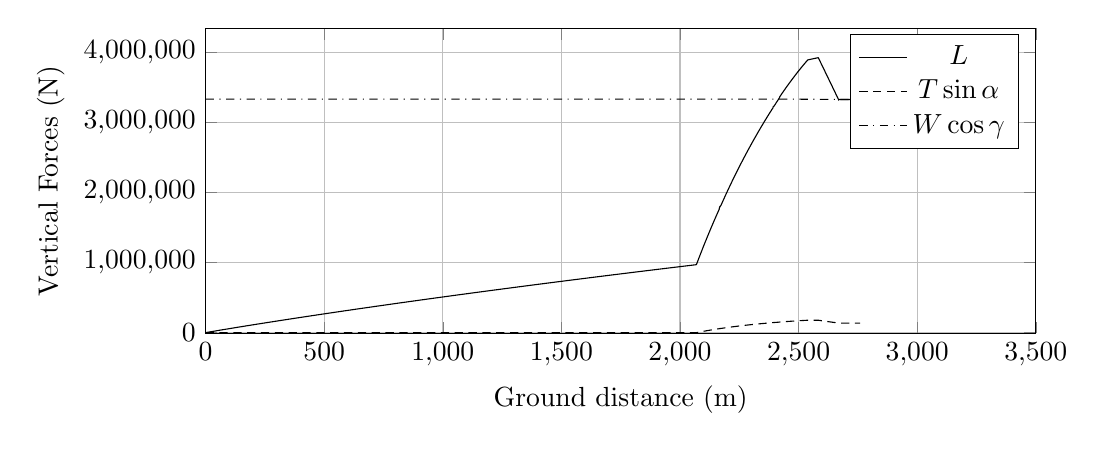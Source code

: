 %VerticalForces_vs_GroundDistance
\begin{tikzpicture}

\begin{axis}[
width=\textwidth,
height=0.45\textwidth,
scaled ticks=false, tick label style={/pgf/number format/fixed},
xmin=0.0,
xmax=3500.0,
xlabel={Ground distance (m)},
xmajorgrids,
ymin=-10000.0,
ymax=4350000.,
ylabel={Vertical Forces (N)},
ymajorgrids,
legend entries = {$L$\\$T\sin\alpha$\\$W\cos\gamma$\\}
]

\addplot [
color=black,
solid
]
table[row sep=crcr]{
9.937E-9	5.87E-6\\
2.342E-7	1.383E-4\\
2.055E-6	0.001\\
8.343E-6	0.005\\
2.603E-5	0.015\\
6.783E-5	0.04\\
1.757E-4	0.104\\
4.418E-4	0.261\\
8.39E-4	0.496\\
0.001	0.805\\
0.002	1.193\\
0.003	1.665\\
0.004	2.214\\
0.005	2.842\\
0.006	3.537\\
0.007	4.32\\
0.009	5.174\\
0.01	6.098\\
0.012	7.107\\
0.014	8.194\\
0.016	9.351\\
0.018	10.565\\
0.02	11.889\\
0.022	13.281\\
0.025	14.768\\
0.028	16.309\\
0.03	17.914\\
0.033	19.65\\
0.036	21.375\\
0.039	23.264\\
0.043	25.19\\
0.046	27.216\\
0.05	29.348\\
0.053	31.537\\
0.057	33.826\\
0.061	36.115\\
0.065	38.526\\
0.069	41.03\\
0.074	43.593\\
0.078	46.279\\
0.083	49.052\\
0.088	51.845\\
0.093	54.757\\
0.098	57.764\\
0.103	60.87\\
0.108	64.058\\
0.114	67.292\\
0.12	70.727\\
0.125	74.122\\
0.131	77.612\\
0.137	81.2\\
0.144	84.892\\
0.15	88.603\\
0.156	92.429\\
0.163	96.421\\
0.17	100.471\\
0.177	104.631\\
0.184	108.804\\
0.192	113.196\\
0.199	117.595\\
0.207	122.097\\
0.214	126.637\\
0.222	131.265\\
0.23	135.957\\
0.238	140.773\\
0.247	145.731\\
0.255	150.681\\
0.264	155.712\\
0.272	160.839\\
0.281	166.097\\
0.29	171.295\\
0.3	176.906\\
0.309	182.423\\
0.318	188.07\\
0.328	193.828\\
0.338	199.592\\
0.348	205.58\\
0.358	211.578\\
0.369	217.81\\
0.38	224.139\\
0.39	230.296\\
0.401	236.612\\
0.412	243.393\\
0.423	250.09\\
0.435	256.651\\
0.446	263.616\\
0.458	270.558\\
0.47	277.636\\
0.482	284.778\\
0.494	291.979\\
0.507	299.157\\
0.519	306.554\\
0.532	314.117\\
0.545	321.818\\
0.558	329.405\\
0.571	337.238\\
0.585	345.194\\
0.598	353.112\\
0.612	361.18\\
0.626	369.508\\
0.64	377.691\\
0.654	386.042\\
0.669	394.917\\
0.684	403.679\\
0.699	412.605\\
0.714	421.519\\
0.729	430.557\\
0.745	439.713\\
0.76	448.824\\
0.776	458.168\\
0.792	467.52\\
0.808	477.129\\
0.825	486.906\\
0.842	497.104\\
0.859	507.05\\
0.877	517.632\\
0.894	527.68\\
0.911	537.864\\
0.929	548.239\\
0.946	558.696\\
0.964	569.252\\
0.982	579.912\\
1.001	590.862\\
1.019	601.729\\
1.038	612.912\\
1.057	624.285\\
1.077	635.926\\
1.096	647.309\\
1.117	659.609\\
1.138	671.832\\
1.157	683.339\\
1.177	695.07\\
1.198	707.51\\
1.22	720.238\\
1.241	732.774\\
1.263	745.848\\
1.284	758.311\\
1.306	770.858\\
1.327	783.484\\
1.349	796.632\\
1.372	809.86\\
1.394	823.005\\
1.417	836.33\\
1.44	850.09\\
1.464	864.151\\
1.487	877.876\\
1.511	891.8\\
1.535	906.086\\
1.559	920.094\\
1.583	934.258\\
1.608	949.02\\
1.632	963.509\\
1.658	978.536\\
1.683	993.592\\
1.709	1008.909\\
1.736	1024.487\\
1.762	1039.856\\
1.789	1055.73\\
1.815	1071.378\\
1.843	1087.559\\
1.87	1103.458\\
1.896	1119.328\\
1.925	1135.906\\
1.953	1152.55\\
1.982	1169.939\\
2.011	1186.791\\
2.04	1203.859\\
2.069	1221.167\\
2.099	1238.911\\
2.128	1256.027\\
2.157	1273.079\\
2.188	1291.506\\
2.218	1309.118\\
2.25	1327.588\\
2.281	1346.052\\
2.312	1364.634\\
2.344	1383.378\\
2.376	1402.175\\
2.407	1420.625\\
2.439	1439.464\\
2.472	1458.622\\
2.505	1478.067\\
2.538	1497.645\\
2.572	1517.744\\
2.607	1538.118\\
2.641	1558.388\\
2.676	1579.168\\
2.712	1600.091\\
2.746	1620.41\\
2.783	1641.92\\
2.819	1663.35\\
2.855	1684.626\\
2.89	1705.456\\
2.928	1727.542\\
2.965	1749.402\\
2.972	1753.909\\
2.973	1754.425\\
2.974	1754.982\\
2.975	1755.227\\
2.977	1756.301\\
2.979	1757.681\\
2.985	1761.414\\
2.999	1769.272\\
3.02	1781.658\\
3.043	1795.242\\
3.066	1809.116\\
3.09	1823.144\\
3.113	1836.855\\
3.136	1850.554\\
3.16	1864.354\\
3.184	1878.432\\
3.208	1892.643\\
3.232	1906.923\\
3.257	1921.351\\
3.281	1935.69\\
3.305	1949.974\\
3.33	1964.412\\
3.354	1978.891\\
3.379	1993.478\\
3.404	2008.065\\
3.429	2022.774\\
3.453	2037.408\\
3.479	2052.29\\
3.504	2066.979\\
3.529	2081.983\\
3.555	2097.107\\
3.58	2112.307\\
3.606	2127.331\\
3.632	2142.561\\
3.658	2157.771\\
3.684	2173.272\\
3.71	2188.86\\
3.736	2204.174\\
3.763	2219.941\\
3.79	2235.554\\
3.816	2251.366\\
3.843	2267.252\\
3.87	2283.165\\
3.897	2298.792\\
3.924	2314.894\\
3.951	2330.807\\
3.979	2347.155\\
4.007	2363.484\\
4.034	2379.731\\
4.062	2396.041\\
4.09	2412.441\\
4.118	2428.927\\
4.146	2445.504\\
4.175	2462.532\\
4.204	2479.435\\
4.232	2496.314\\
4.261	2513.371\\
4.29	2530.307\\
4.319	2547.129\\
4.348	2564.207\\
4.377	2581.548\\
4.406	2598.79\\
4.436	2616.051\\
4.466	2633.905\\
4.496	2651.33\\
4.525	2668.66\\
4.556	2686.605\\
4.586	2704.387\\
4.616	2722.196\\
4.647	2740.169\\
4.677	2757.925\\
4.707	2775.865\\
4.738	2794.231\\
4.77	2812.789\\
4.802	2831.382\\
4.833	2850.014\\
4.865	2868.529\\
4.897	2887.259\\
4.928	2905.939\\
4.96	2924.662\\
4.993	2943.962\\
5.025	2962.781\\
5.057	2981.859\\
5.09	3000.813\\
5.122	3020.004\\
5.155	3039.483\\
5.189	3058.986\\
5.221	3078.265\\
5.255	3098.089\\
5.288	3117.688\\
5.322	3137.105\\
5.355	3156.794\\
5.388	3176.325\\
5.423	3196.641\\
5.457	3216.97\\
5.492	3237.073\\
5.526	3257.298\\
5.56	3277.498\\
5.595	3297.803\\
5.629	3318.079\\
5.665	3338.808\\
5.7	3359.554\\
5.735	3379.938\\
5.77	3400.576\\
5.805	3421.456\\
5.841	3442.347\\
5.877	3463.474\\
5.913	3484.462\\
5.949	3505.798\\
5.985	3527.123\\
6.022	3548.686\\
6.059	3570.05\\
6.095	3591.667\\
6.132	3613.013\\
6.169	3634.665\\
6.205	3656.277\\
6.242	3677.961\\
6.28	3699.895\\
6.317	3721.553\\
6.354	3743.422\\
6.391	3765.274\\
6.429	3787.738\\
6.467	3809.853\\
6.505	3832.208\\
6.544	3854.691\\
6.582	3877.357\\
6.621	3900.127\\
6.661	3923.361\\
6.7	3946.57\\
6.74	3969.83\\
6.779	3992.789\\
6.819	4016.004\\
6.858	4038.916\\
6.898	4062.332\\
6.938	4085.704\\
6.978	4109.643\\
7.018	4133.065\\
7.059	4156.793\\
7.1	4180.658\\
7.14	4204.469\\
7.181	4228.059\\
7.222	4252.379\\
7.263	4276.577\\
7.304	4300.629\\
7.345	4324.657\\
7.387	4348.836\\
7.429	4373.41\\
7.47	4397.718\\
7.512	4422.473\\
7.555	4447.144\\
7.597	4471.96\\
7.64	4497.415\\
7.684	4522.843\\
7.727	4548.033\\
7.769	4572.988\\
7.812	4597.827\\
7.855	4622.978\\
7.898	4648.44\\
7.942	4673.86\\
7.985	4699.377\\
8.029	4725.035\\
8.074	4751.229\\
8.118	4777.068\\
8.163	4803.06\\
8.208	4829.393\\
8.253	4855.671\\
8.298	4882.118\\
8.343	4908.634\\
8.389	4935.305\\
8.435	4962.11\\
8.48	4988.877\\
8.525	5015.296\\
8.572	5042.401\\
8.619	5069.769\\
8.665	5096.981\\
8.712	5124.09\\
8.759	5151.774\\
8.806	5179.183\\
8.854	5207.201\\
8.901	5234.81\\
8.949	5262.687\\
8.997	5290.714\\
9.044	5318.676\\
9.093	5346.894\\
9.142	5375.673\\
9.191	5404.006\\
9.239	5432.459\\
9.288	5461.074\\
9.338	5490.139\\
9.388	5519.19\\
9.437	5548.276\\
9.487	5577.205\\
9.537	5606.405\\
9.587	5635.647\\
9.638	5665.141\\
9.688	5694.327\\
9.738	5723.949\\
9.789	5753.834\\
9.841	5783.642\\
9.892	5813.597\\
9.944	5843.927\\
9.996	5874.429\\
10.048	5904.778\\
10.1	5935.217\\
10.152	5965.598\\
10.205	5996.368\\
10.258	6027.225\\
10.31	6057.87\\
10.363	6088.853\\
10.417	6120.064\\
10.47	6151.225\\
10.524	6182.669\\
10.577	6213.8\\
10.631	6245.247\\
10.685	6276.78\\
10.739	6308.288\\
10.794	6340.153\\
10.849	6372.13\\
10.903	6403.807\\
10.958	6436.031\\
11.013	6467.933\\
11.068	6500.229\\
11.123	6532.24\\
11.18	6565.199\\
11.236	6597.893\\
11.292	6630.638\\
11.347	6662.928\\
11.403	6695.561\\
11.46	6728.43\\
11.516	6761.409\\
11.574	6795.048\\
11.632	6828.87\\
11.688	6861.672\\
11.746	6895.188\\
11.803	6928.58\\
11.86	6962.185\\
11.918	6995.542\\
11.929	7002.323\\
11.955	7017.229\\
11.957	7018.587\\
11.959	7019.507\\
11.96	7020.379\\
11.961	7020.917\\
11.965	7023.043\\
11.969	7025.29\\
11.981	7032.295\\
12.006	7046.891\\
12.064	7080.579\\
12.122	7114.579\\
12.18	7148.776\\
12.24	7183.292\\
12.3	7218.349\\
12.359	7252.828\\
12.419	7287.602\\
12.478	7322.547\\
12.539	7357.993\\
12.6	7393.305\\
12.661	7428.796\\
12.722	7464.416\\
12.782	7499.473\\
12.843	7534.948\\
12.904	7570.4\\
12.965	7606.462\\
13.026	7641.945\\
13.089	7678.42\\
13.151	7714.362\\
13.213	7750.48\\
13.275	7786.675\\
13.337	7823.151\\
13.401	7860.031\\
13.464	7896.742\\
13.527	7933.612\\
13.589	7969.979\\
13.653	8007.066\\
13.718	8044.842\\
13.782	8082.048\\
13.846	8119.472\\
13.91	8156.592\\
13.975	8194.527\\
14.039	8231.965\\
14.104	8269.898\\
14.169	8307.807\\
14.235	8346.173\\
14.3	8384.182\\
14.366	8422.445\\
14.432	8461.133\\
14.499	8499.803\\
14.565	8538.123\\
14.631	8576.681\\
14.697	8615.14\\
14.765	8654.862\\
14.833	8694.228\\
14.9	8733.367\\
14.968	8772.862\\
15.036	8812.581\\
15.104	8852.361\\
15.173	8892.189\\
15.241	8931.999\\
15.31	8972.151\\
15.379	9012.236\\
15.448	9052.09\\
15.517	9092.68\\
15.587	9133.264\\
15.657	9174.062\\
15.728	9214.983\\
15.798	9255.826\\
15.868	9296.878\\
15.939	9338.121\\
16.01	9379.302\\
16.081	9420.776\\
16.152	9461.993\\
16.224	9503.488\\
16.296	9545.61\\
16.367	9586.881\\
16.44	9629.214\\
16.512	9671.311\\
16.585	9713.363\\
16.658	9755.807\\
16.731	9798.402\\
16.806	9841.799\\
16.879	9884.226\\
16.954	9927.636\\
17.028	9970.67\\
17.102	10013.627\\
17.176	10057.109\\
17.252	10100.748\\
17.327	10144.64\\
17.402	10187.807\\
17.477	10231.775\\
17.552	10275.1\\
17.627	10318.84\\
17.704	10363.285\\
17.78	10407.805\\
17.857	10451.991\\
17.932	10495.766\\
18.009	10540.423\\
18.085	10584.628\\
18.163	10629.863\\
18.241	10675.216\\
18.319	10720.102\\
18.397	10765.279\\
18.475	10810.672\\
18.553	10856.267\\
18.633	10902.443\\
18.712	10948.407\\
18.792	10994.482\\
18.87	11039.909\\
18.95	11086.208\\
19.029	11132.0\\
19.108	11178.044\\
19.189	11224.641\\
19.269	11271.336\\
19.349	11317.743\\
19.431	11364.87\\
19.512	11411.714\\
19.593	11458.843\\
19.674	11505.766\\
19.756	11553.347\\
19.838	11600.864\\
19.921	11648.598\\
20.005	11697.256\\
20.088	11745.322\\
20.172	11793.915\\
20.255	11842.477\\
20.339	11890.832\\
20.423	11939.487\\
20.507	11988.348\\
20.592	12037.245\\
20.676	12085.815\\
20.761	12135.046\\
20.846	12184.219\\
20.931	12233.683\\
21.017	12283.265\\
21.103	12333.128\\
21.19	12383.559\\
21.276	12432.995\\
21.362	12482.858\\
21.449	12532.945\\
21.536	12583.238\\
21.622	12633.12\\
21.711	12684.438\\
21.799	12735.71\\
21.887	12786.432\\
21.975	12837.009\\
22.062	12887.572\\
22.15	12938.626\\
22.239	12990.1\\
22.329	13042.049\\
22.42	13094.166\\
22.509	13146.153\\
22.6	13198.522\\
22.691	13250.94\\
22.782	13303.517\\
22.873	13356.127\\
22.964	13408.857\\
23.055	13461.554\\
23.148	13514.879\\
23.239	13567.558\\
23.332	13621.154\\
23.425	13674.947\\
23.518	13728.561\\
23.611	13782.194\\
23.704	13836.132\\
23.798	13890.089\\
23.891	13944.188\\
23.986	13998.902\\
24.08	14053.22\\
24.176	14108.432\\
24.271	14163.375\\
24.367	14218.68\\
24.462	14273.431\\
24.559	14329.594\\
24.656	14385.256\\
24.753	14441.587\\
24.85	14497.552\\
24.948	14554.233\\
25.046	14610.45\\
25.144	14666.917\\
25.24	14722.627\\
25.339	14779.731\\
25.438	14836.451\\
25.536	14893.056\\
25.634	14949.695\\
25.734	15007.479\\
25.834	15065.205\\
25.934	15122.823\\
26.034	15180.545\\
26.134	15237.997\\
26.235	15296.465\\
26.337	15355.01\\
26.437	15412.879\\
26.539	15471.622\\
26.642	15530.688\\
26.744	15589.471\\
26.845	15647.626\\
26.946	15706.22\\
27.048	15765.169\\
27.069	15776.865\\
27.08	15783.188\\
27.086	15786.774\\
27.091	15789.888\\
27.095	15792.222\\
27.098	15793.814\\
27.1	15795.175\\
27.103	15796.475\\
27.104	15797.323\\
27.106	15798.15\\
27.111	15801.431\\
27.129	15811.914\\
27.18	15840.934\\
27.276	15896.456\\
27.379	15955.766\\
27.482	16015.039\\
27.585	16074.607\\
27.689	16134.733\\
27.794	16194.894\\
27.897	16254.364\\
28.001	16314.558\\
28.107	16375.238\\
28.212	16435.84\\
28.317	16496.649\\
28.423	16557.712\\
28.528	16618.293\\
28.636	16680.465\\
28.743	16741.66\\
28.851	16803.949\\
28.958	16865.55\\
29.065	16927.238\\
29.172	16989.264\\
29.28	17051.026\\
29.387	17112.912\\
29.496	17175.707\\
29.605	17238.356\\
29.715	17302.009\\
29.824	17364.658\\
29.932	17426.649\\
30.041	17489.556\\
30.15	17552.615\\
30.261	17616.607\\
30.372	17680.382\\
30.484	17744.842\\
30.596	17808.978\\
30.706	17872.713\\
30.817	17936.152\\
30.927	18000.015\\
31.041	18065.215\\
31.154	18130.109\\
31.266	18194.784\\
31.378	18259.294\\
31.491	18324.178\\
31.604	18389.062\\
31.717	18454.372\\
31.831	18520.009\\
31.946	18586.037\\
32.06	18651.761\\
32.174	18717.476\\
32.29	18783.702\\
32.404	18849.688\\
32.519	18915.879\\
32.636	18982.813\\
32.753	19049.892\\
32.869	19116.912\\
32.986	19184.244\\
33.103	19251.177\\
33.221	19319.288\\
33.338	19386.313\\
33.455	19453.939\\
33.575	19522.497\\
33.694	19590.932\\
33.813	19659.526\\
33.932	19727.979\\
34.052	19796.613\\
34.173	19866.138\\
34.293	19934.846\\
34.414	20004.562\\
34.534	20073.641\\
34.654	20142.349\\
34.775	20212.076\\
34.897	20282.015\\
35.019	20351.803\\
35.141	20421.635\\
35.263	20491.712\\
35.384	20561.379\\
35.505	20631.008\\
35.629	20701.605\\
35.75	20771.435\\
35.873	20841.793\\
35.996	20912.394\\
36.119	20982.99\\
36.242	21053.576\\
36.365	21124.199\\
36.488	21194.62\\
36.613	21265.943\\
36.738	21337.921\\
36.864	21410.025\\
36.989	21481.74\\
37.116	21554.444\\
37.242	21626.769\\
37.369	21699.155\\
37.496	21771.933\\
37.623	21845.219\\
37.751	21918.491\\
37.88	21991.892\\
38.008	22065.312\\
38.136	22138.889\\
38.265	22212.438\\
38.393	22285.941\\
38.522	22359.791\\
38.652	22434.287\\
38.783	22509.199\\
38.913	22583.752\\
39.044	22658.288\\
39.174	22733.03\\
39.305	22807.708\\
39.436	22882.731\\
39.566	22957.301\\
39.698	23032.755\\
39.832	23108.989\\
39.964	23184.97\\
40.099	23261.895\\
40.233	23338.535\\
40.366	23414.622\\
40.502	23492.064\\
40.636	23568.677\\
40.771	23645.878\\
40.906	23723.385\\
41.043	23801.694\\
41.179	23879.012\\
41.314	23956.084\\
41.452	24035.083\\
41.589	24113.498\\
41.726	24191.795\\
41.864	24270.496\\
42.003	24349.974\\
42.143	24429.738\\
42.282	24509.451\\
42.422	24589.285\\
42.563	24669.726\\
42.704	24749.882\\
42.845	24830.368\\
42.986	24911.184\\
43.127	24991.395\\
43.269	25072.309\\
43.412	25154.26\\
43.555	25235.799\\
43.699	25318.008\\
43.844	25400.564\\
43.989	25483.623\\
44.135	25566.554\\
44.28	25649.336\\
44.426	25732.488\\
44.571	25815.427\\
44.718	25898.914\\
44.865	25982.914\\
45.011	26066.099\\
45.157	26149.679\\
45.304	26233.142\\
45.452	26317.731\\
45.601	26402.843\\
45.751	26488.016\\
45.9	26572.915\\
46.05	26658.705\\
46.199	26743.407\\
46.348	26828.318\\
46.497	26913.277\\
46.646	26998.103\\
46.796	27083.553\\
46.946	27169.065\\
47.096	27254.607\\
47.247	27340.71\\
47.399	27427.03\\
47.55	27513.104\\
47.702	27599.891\\
47.853	27685.951\\
48.006	27773.105\\
48.157	27859.284\\
48.312	27947.269\\
48.465	28034.477\\
48.496	28051.953\\
48.513	28061.78\\
48.522	28066.878\\
48.551	28083.514\\
48.553	28084.44\\
48.554	28085.285\\
48.561	28088.901\\
48.582	28100.881\\
48.632	28129.546\\
48.758	28201.171\\
48.911	28288.371\\
49.064	28375.777\\
49.218	28463.46\\
49.373	28551.571\\
49.528	28639.701\\
49.683	28728.188\\
49.839	28817.187\\
49.996	28906.197\\
50.153	28995.74\\
50.31	29085.209\\
50.468	29175.269\\
50.626	29265.184\\
50.784	29354.814\\
50.941	29444.573\\
51.1	29534.848\\
51.261	29626.451\\
51.42	29717.106\\
51.581	29808.963\\
51.743	29900.661\\
51.903	29991.964\\
52.064	30083.613\\
52.225	30175.288\\
52.388	30267.797\\
52.55	30360.405\\
52.712	30452.118\\
52.875	30545.086\\
53.037	30637.103\\
53.2	30730.17\\
53.364	30823.232\\
53.528	30916.461\\
53.693	31010.416\\
53.858	31104.029\\
54.024	31198.674\\
54.189	31292.112\\
54.354	31385.912\\
54.519	31479.616\\
54.685	31574.283\\
54.853	31669.563\\
55.019	31764.008\\
55.186	31858.834\\
55.353	31953.838\\
55.523	32050.17\\
55.691	32145.749\\
55.86	32241.641\\
56.029	32337.773\\
56.198	32433.724\\
56.367	32529.629\\
56.537	32626.133\\
56.705	32721.754\\
56.875	32818.301\\
57.045	32914.943\\
57.218	33012.799\\
57.386	33108.582\\
57.558	33205.694\\
57.729	33302.895\\
57.9	33399.973\\
58.072	33497.813\\
58.245	33595.98\\
58.418	33693.664\\
58.591	33791.849\\
58.764	33890.153\\
58.94	33989.904\\
59.113	34087.821\\
59.286	34185.979\\
59.461	34284.96\\
59.634	34383.54\\
59.808	34481.872\\
59.984	34581.434\\
60.159	34681.007\\
60.333	34779.543\\
60.511	34879.959\\
60.687	34980.013\\
60.865	35080.704\\
61.044	35181.805\\
61.221	35282.37\\
61.397	35381.829\\
61.574	35482.046\\
61.752	35583.097\\
61.932	35684.8\\
62.111	35786.085\\
62.292	35888.746\\
62.472	35990.497\\
62.652	36092.428\\
62.832	36193.837\\
63.011	36295.495\\
63.193	36398.166\\
63.375	36500.993\\
63.557	36603.805\\
63.738	36706.332\\
63.919	36808.994\\
64.104	36913.519\\
64.288	37017.1\\
64.471	37120.786\\
64.656	37225.051\\
64.841	37329.877\\
65.026	37434.436\\
65.212	37539.293\\
65.398	37644.474\\
65.584	37749.281\\
65.77	37854.676\\
65.96	37961.596\\
66.149	38068.602\\
66.338	38175.273\\
66.53	38283.742\\
66.722	38391.728\\
66.914	38500.531\\
67.105	38608.239\\
67.297	38716.274\\
67.489	38825.002\\
67.681	38932.887\\
67.874	39042.12\\
68.069	39151.839\\
68.264	39262.183\\
68.458	39371.604\\
68.654	39481.755\\
68.85	39592.475\\
69.045	39702.284\\
69.24	39812.01\\
69.441	39925.722\\
69.639	40037.368\\
69.841	40150.747\\
70.039	40262.349\\
70.237	40374.305\\
70.438	40487.494\\
70.641	40601.574\\
70.843	40715.719\\
71.042	40827.721\\
71.246	40942.455\\
71.448	41056.326\\
71.652	41171.253\\
71.856	41286.324\\
72.062	41401.857\\
72.267	41517.276\\
72.473	41633.691\\
72.681	41750.786\\
72.888	41867.199\\
73.094	41983.262\\
73.3	42098.939\\
73.506	42214.777\\
73.712	42331.089\\
73.92	42447.73\\
74.129	42565.579\\
74.336	42682.043\\
74.546	42800.231\\
74.754	42917.325\\
74.964	43035.269\\
75.174	43153.296\\
75.383	43271.105\\
75.591	43387.904\\
75.8	43505.571\\
76.008	43622.613\\
76.218	43740.789\\
76.426	43857.594\\
76.467	43880.974\\
76.556	43930.845\\
76.724	44025.722\\
76.937	44145.03\\
77.149	44264.327\\
77.36	44383.006\\
77.574	44503.688\\
77.787	44623.373\\
78.002	44744.053\\
78.215	44864.117\\
78.43	44984.691\\
78.645	45105.984\\
78.861	45227.35\\
79.077	45348.64\\
79.293	45469.924\\
79.511	45592.643\\
79.729	45715.183\\
79.945	45836.785\\
80.166	45960.68\\
80.385	46083.872\\
80.606	46207.913\\
80.828	46332.731\\
81.049	46456.702\\
81.271	46581.497\\
81.491	46705.288\\
81.714	46830.85\\
81.936	46955.295\\
82.159	47080.461\\
82.381	47205.483\\
82.605	47331.221\\
82.827	47455.848\\
83.054	47583.149\\
83.277	47708.623\\
83.499	47833.195\\
83.722	47958.337\\
83.946	48083.685\\
84.17	48209.581\\
84.395	48335.762\\
84.619	48461.676\\
84.844	48587.714\\
85.072	48715.786\\
85.299	48843.045\\
85.523	48968.876\\
85.749	49095.502\\
85.975	49222.345\\
86.201	49348.795\\
86.427	49475.882\\
86.654	49602.972\\
86.883	49731.208\\
87.111	49858.94\\
87.337	49985.874\\
87.566	50114.03\\
87.793	50241.449\\
88.021	50368.857\\
88.25	50497.26\\
88.479	50625.625\\
88.706	50752.886\\
88.935	50881.03\\
89.164	51009.085\\
89.394	51137.886\\
89.626	51267.607\\
89.856	51396.336\\
90.086	51525.504\\
90.318	51654.885\\
90.549	51784.444\\
90.781	51914.349\\
91.011	52042.705\\
91.244	52172.943\\
91.475	52302.235\\
91.708	52432.632\\
91.941	52562.862\\
92.175	52693.926\\
92.411	52825.719\\
92.646	52957.299\\
92.882	53089.198\\
93.117	53220.005\\
93.353	53352.322\\
93.589	53484.208\\
93.825	53615.723\\
94.063	53748.573\\
94.298	53880.176\\
94.538	54013.958\\
94.775	54146.076\\
95.013	54279.324\\
95.253	54412.964\\
95.493	54546.994\\
95.736	54682.643\\
95.976	54816.773\\
96.218	54951.578\\
96.46	55086.825\\
96.703	55222.033\\
96.946	55357.566\\
97.189	55493.355\\
97.433	55629.626\\
97.679	55766.371\\
97.924	55903.013\\
98.172	56041.142\\
98.419	56179.196\\
98.668	56318.076\\
98.918	56456.862\\
99.166	56595.263\\
99.415	56733.782\\
99.664	56872.899\\
99.915	57012.787\\
100.167	57152.976\\
100.421	57294.382\\
100.675	57435.747\\
100.929	57577.423\\
101.185	57719.486\\
101.442	57862.669\\
101.698	58005.399\\
101.957	58149.159\\
102.215	58293.006\\
102.473	58436.293\\
102.733	58581.168\\
102.992	58725.418\\
103.252	58869.605\\
103.513	59014.937\\
103.778	59162.517\\
104.042	59309.278\\
104.308	59457.051\\
104.574	59604.825\\
104.84	59752.994\\
105.108	59901.853\\
105.375	60050.169\\
105.643	60199.1\\
105.911	60348.302\\
106.181	60498.26\\
106.451	60648.215\\
106.723	60799.604\\
106.994	60949.844\\
107.264	61099.816\\
107.535	61250.516\\
107.806	61401.198\\
108.078	61552.23\\
108.351	61704.056\\
108.623	61854.931\\
108.896	62006.791\\
109.17	62158.507\\
109.441	62309.365\\
109.716	62462.101\\
109.99	62614.211\\
110.264	62765.971\\
110.536	62917.084\\
110.808	63067.938\\
110.862	63098.045\\
110.994	63171.345\\
111.004	63176.915\\
111.013	63181.861\\
111.021	63186.505\\
111.025	63188.87\\
111.03	63191.54\\
111.051	63203.236\\
111.121	63242.188\\
111.278	63328.916\\
111.548	63479.073\\
111.821	63630.384\\
112.095	63782.497\\
112.37	63935.166\\
112.644	64087.542\\
112.923	64242.126\\
113.199	64395.594\\
113.478	64550.41\\
113.757	64705.092\\
114.037	64860.685\\
114.319	65017.054\\
114.601	65173.652\\
114.886	65331.504\\
115.169	65488.369\\
115.452	65645.465\\
115.736	65803.088\\
116.021	65960.985\\
116.306	66119.47\\
116.592	66277.588\\
116.878	66436.656\\
117.163	66594.518\\
117.451	66754.254\\
117.738	66913.265\\
118.025	67072.228\\
118.315	67233.047\\
118.603	67392.782\\
118.89	67551.854\\
119.177	67710.921\\
119.465	67870.387\\
119.756	68031.558\\
120.046	68192.156\\
120.336	68352.885\\
120.626	68513.405\\
120.916	68674.143\\
121.204	68833.8\\
121.494	68994.216\\
121.783	69154.262\\
122.073	69314.802\\
122.362	69474.493\\
122.654	69636.308\\
122.944	69796.428\\
123.238	69959.502\\
123.528	70119.877\\
123.82	70281.058\\
124.108	70440.619\\
124.4	70602.256\\
124.688	70761.52\\
124.977	70920.889\\
125.27	71083.056\\
125.562	71244.489\\
125.856	71406.944\\
126.146	71566.979\\
126.436	71727.514\\
126.728	71888.594\\
127.019	72049.31\\
127.308	72209.196\\
127.603	72371.893\\
127.897	72534.74\\
128.189	72695.554\\
128.482	72857.503\\
128.774	73018.86\\
129.066	73179.674\\
129.362	73343.092\\
129.657	73506.141\\
129.953	73669.227\\
130.249	73832.667\\
130.545	73995.892\\
130.84	74158.746\\
131.138	74322.717\\
131.433	74485.645\\
131.732	74650.343\\
132.03	74814.326\\
132.328	74978.647\\
132.628	75143.913\\
132.926	75308.143\\
133.226	75473.801\\
133.528	75640.143\\
133.831	75807.031\\
134.135	75974.41\\
134.437	76140.381\\
134.742	76308.682\\
135.047	76476.337\\
135.354	76645.699\\
135.659	76813.091\\
135.964	76981.305\\
136.27	77149.441\\
136.576	77317.639\\
136.886	77488.607\\
137.196	77658.893\\
137.506	77829.444\\
137.817	78000.14\\
138.128	78171.645\\
138.443	78344.484\\
138.756	78516.863\\
139.072	78690.381\\
139.39	78865.066\\
139.705	79038.313\\
140.023	79212.677\\
140.339	79386.406\\
140.662	79563.657\\
140.982	79739.589\\
141.304	79916.502\\
141.627	80094.084\\
141.951	80271.83\\
142.277	80450.756\\
142.603	80629.458\\
142.932	80810.41\\
143.262	80991.607\\
143.595	81174.005\\
143.927	81356.403\\
144.258	81538.016\\
144.591	81720.502\\
144.925	81903.963\\
145.26	82087.345\\
145.598	82272.753\\
145.933	82456.898\\
146.273	82642.908\\
146.611	82828.494\\
146.951	83014.651\\
147.292	83201.703\\
147.632	83388.18\\
147.973	83575.123\\
148.315	83762.421\\
148.655	83949.111\\
149.0	84138.132\\
149.342	84325.387\\
149.682	84511.711\\
150.022	84698.017\\
150.367	84887.068\\
150.707	85073.415\\
151.049	85260.629\\
151.39	85447.54\\
151.732	85634.444\\
152.074	85821.898\\
152.163	85870.818\\
152.385	85992.284\\
152.398	85999.557\\
152.409	86005.353\\
152.412	86007.225\\
152.416	86009.142\\
152.433	86018.838\\
152.517	86064.851\\
152.725	86178.464\\
153.05	86356.809\\
153.39	86542.605\\
153.731	86729.561\\
154.073	86916.73\\
154.417	87105.351\\
154.765	87295.747\\
155.115	87487.219\\
155.463	87677.697\\
155.814	87870.088\\
156.165	88062.338\\
156.52	88256.302\\
156.873	88449.816\\
157.228	88643.799\\
157.582	88837.618\\
157.937	89032.169\\
158.293	89226.754\\
158.65	89421.948\\
159.009	89618.599\\
159.367	89814.53\\
159.725	90010.441\\
160.083	90206.302\\
160.439	90400.542\\
160.798	90596.96\\
161.155	90792.373\\
161.513	90988.142\\
161.873	91184.493\\
162.232	91381.024\\
162.59	91576.498\\
162.948	91772.274\\
163.307	91968.547\\
163.662	92162.62\\
164.019	92357.621\\
164.377	92553.111\\
164.737	92749.569\\
165.094	92944.762\\
165.452	93139.846\\
165.807	93333.85\\
166.164	93528.983\\
166.522	93724.057\\
166.879	93918.848\\
167.236	94113.791\\
167.591	94307.712\\
167.945	94500.618\\
168.302	94695.245\\
168.655	94888.032\\
169.013	95083.007\\
169.369	95277.301\\
169.725	95471.637\\
170.082	95666.199\\
170.44	95860.999\\
170.797	96055.585\\
171.155	96250.548\\
171.512	96445.507\\
171.866	96638.361\\
172.224	96833.321\\
172.58	97026.939\\
172.938	97221.688\\
173.297	97417.52\\
173.658	97614.021\\
174.016	97808.561\\
174.378	98005.653\\
174.74	98202.657\\
175.099	98398.128\\
175.463	98595.902\\
175.822	98791.586\\
176.183	98987.835\\
176.545	99184.425\\
176.91	99383.059\\
177.271	99579.401\\
177.633	99776.211\\
178.0	99975.361\\
178.365	100174.0\\
178.733	100373.954\\
179.097	100571.6\\
179.463	100770.642\\
179.833	100971.24\\
180.203	101172.335\\
180.574	101373.665\\
180.944	101574.868\\
181.316	101776.291\\
181.689	101978.831\\
182.063	102182.026\\
182.436	102384.476\\
182.811	102587.846\\
183.188	102792.519\\
183.568	102998.388\\
183.947	103203.886\\
184.328	103410.301\\
184.71	103617.632\\
185.089	103823.224\\
185.471	104030.235\\
185.857	104239.439\\
186.241	104447.352\\
186.629	104657.788\\
187.018	104868.457\\
187.41	105080.55\\
187.804	105294.434\\
188.196	105506.294\\
188.591	105720.121\\
188.986	105933.99\\
189.383	106148.939\\
189.783	106365.657\\
190.184	106582.654\\
190.584	106799.281\\
190.989	107018.386\\
191.394	107237.54\\
191.802	107458.045\\
192.211	107679.494\\
192.618	107899.807\\
193.031	108122.775\\
193.443	108345.588\\
193.856	108568.896\\
194.27	108792.912\\
194.683	109016.229\\
195.098	109240.482\\
195.513	109465.016\\
195.93	109690.185\\
196.35	109917.098\\
196.766	110142.224\\
197.186	110368.769\\
197.603	110594.318\\
198.022	110820.532\\
198.443	111048.094\\
198.863	111274.927\\
199.281	111500.658\\
199.696	111725.164\\
200.113	111950.246\\
200.525	112173.065\\
200.608	112217.508\\
200.81	112326.789\\
200.825	112334.828\\
200.838	112341.992\\
200.85	112348.457\\
200.895	112372.869\\
201.028	112444.48\\
201.435	112664.209\\
201.844	112885.369\\
202.258	113108.974\\
202.675	113334.145\\
203.092	113559.064\\
203.513	113786.23\\
203.933	114013.037\\
204.357	114242.14\\
204.786	114473.473\\
205.211	114703.202\\
205.64	114934.541\\
206.067	115164.893\\
206.496	115396.583\\
206.929	115630.179\\
207.361	115863.472\\
207.792	116095.865\\
208.223	116328.421\\
208.657	116562.533\\
209.09	116796.052\\
209.524	117030.046\\
209.956	117263.025\\
210.387	117495.65\\
210.819	117728.433\\
211.252	117961.886\\
211.687	118196.042\\
212.118	118428.536\\
212.55	118661.438\\
212.981	118893.252\\
213.41	119124.39\\
213.84	119355.995\\
214.271	119588.315\\
214.701	119819.762\\
215.13	120050.905\\
215.554	120279.245\\
215.98	120508.806\\
216.404	120736.789\\
216.827	120964.396\\
217.251	121192.896\\
217.68	121423.544\\
218.108	121653.87\\
218.533	121882.105\\
218.959	122111.33\\
219.383	122339.355\\
219.808	122567.854\\
220.233	122796.67\\
220.657	123024.252\\
221.083	123253.37\\
221.509	123482.511\\
221.933	123710.003\\
222.357	123938.145\\
222.776	124163.022\\
223.2	124390.65\\
223.626	124619.742\\
224.055	124849.859\\
224.48	125077.746\\
224.904	125305.454\\
225.329	125533.438\\
225.755	125762.326\\
226.187	125994.245\\
226.617	126224.814\\
227.045	126454.309\\
227.472	126683.042\\
227.901	126913.205\\
228.328	127142.065\\
228.758	127372.702\\
229.188	127603.289\\
229.62	127834.517\\
230.053	128066.993\\
230.489	128300.139\\
230.921	128531.816\\
231.35	128761.517\\
231.783	128993.431\\
232.217	129225.774\\
232.653	129459.185\\
233.088	129692.24\\
233.53	129928.57\\
233.968	130163.006\\
234.409	130398.732\\
234.848	130633.713\\
235.292	130871.003\\
235.731	131106.271\\
236.172	131341.786\\
236.618	131580.089\\
237.066	131819.565\\
237.512	132058.302\\
237.961	132297.918\\
238.414	132540.375\\
238.87	132783.798\\
239.326	133027.205\\
239.784	133271.945\\
240.241	133516.216\\
240.701	133761.705\\
241.161	134007.599\\
241.625	134255.207\\
242.093	134505.158\\
242.557	134752.769\\
243.027	135003.184\\
243.499	135255.472\\
243.972	135507.588\\
244.449	135762.11\\
244.929	136017.924\\
245.407	136273.027\\
245.889	136529.995\\
246.373	136788.227\\
246.859	137047.374\\
247.348	137307.996\\
247.839	137569.501\\
248.331	137831.835\\
248.825	138095.261\\
249.319	138358.053\\
249.815	138622.816\\
250.312	138887.592\\
250.813	139154.022\\
251.309	139418.397\\
251.81	139685.529\\
252.31	139951.446\\
252.811	140218.283\\
253.308	140482.935\\
253.804	140747.363\\
254.304	141013.541\\
254.802	141278.657\\
255.299	141543.333\\
255.794	141806.359\\
256.287	142069.037\\
256.385	142121.188\\
256.436	142148.167\\
256.47	142166.487\\
256.479	142171.055\\
256.485	142174.243\\
256.514	142189.592\\
256.566	142217.275\\
256.732	142306.068\\
257.136	142521.094\\
257.621	142779.261\\
258.106	143037.123\\
258.599	143299.554\\
259.093	143562.566\\
259.595	143829.694\\
260.1	144097.919\\
260.602	144365.375\\
261.108	144634.686\\
261.618	144905.533\\
262.127	145176.343\\
262.64	145449.397\\
263.153	145722.115\\
263.669	145996.311\\
264.182	146269.094\\
264.698	146543.413\\
265.208	146814.879\\
265.722	147087.705\\
266.235	147360.715\\
266.751	147634.567\\
267.263	147906.905\\
267.773	148177.825\\
268.283	148448.913\\
268.795	148720.526\\
269.303	148990.252\\
269.815	149262.345\\
270.321	149531.216\\
270.831	149802.001\\
271.334	150068.995\\
271.838	150336.18\\
272.344	150604.731\\
272.847	150871.849\\
273.349	151137.825\\
273.85	151403.538\\
274.351	151669.584\\
274.848	151933.035\\
275.345	152196.394\\
275.841	152459.309\\
276.337	152722.649\\
276.835	152986.164\\
277.33	153248.847\\
277.826	153511.317\\
278.32	153773.18\\
278.815	154035.218\\
279.306	154295.349\\
279.796	154554.928\\
280.289	154815.838\\
280.781	155076.609\\
281.273	155336.91\\
281.769	155599.191\\
282.26	155859.104\\
282.755	156121.257\\
283.249	156382.278\\
283.745	156644.506\\
284.239	156905.851\\
284.736	157168.672\\
285.229	157429.512\\
285.726	157691.923\\
286.221	157953.376\\
286.722	158218.307\\
287.217	158479.682\\
287.711	158740.942\\
288.208	159003.176\\
288.708	159267.462\\
289.21	159532.428\\
289.711	159796.592\\
290.211	160060.931\\
290.713	160325.373\\
291.214	160589.779\\
291.719	160856.526\\
292.226	161123.899\\
292.737	161393.1\\
293.242	161659.778\\
293.752	161928.611\\
294.26	162196.548\\
294.776	162468.337\\
295.29	162738.895\\
295.802	163009.169\\
296.321	163282.239\\
296.833	163552.157\\
297.352	163825.284\\
297.87	164098.418\\
298.391	164372.456\\
298.915	164648.183\\
299.441	164925.375\\
299.967	165202.191\\
300.492	165478.245\\
301.023	165757.763\\
301.557	166038.638\\
302.088	166318.151\\
302.625	166600.081\\
303.161	166882.077\\
303.705	167168.362\\
304.248	167453.697\\
304.797	167742.179\\
305.347	168031.509\\
305.899	168321.132\\
306.456	168614.186\\
307.014	168907.334\\
307.578	169203.491\\
308.14	169498.823\\
308.71	169797.847\\
309.282	170098.399\\
309.855	170399.247\\
310.431	170701.357\\
311.008	171004.479\\
311.586	171307.71\\
312.166	171612.015\\
312.745	171916.06\\
313.328	172221.719\\
313.914	172529.264\\
314.496	172834.692\\
315.085	173143.597\\
315.668	173449.469\\
316.253	173756.301\\
316.838	174062.932\\
317.422	174369.075\\
318.004	174674.276\\
318.582	174977.601\\
319.152	175276.234\\
319.266	175336.108\\
319.623	175523.46\\
319.665	175545.311\\
319.703	175564.986\\
319.869	175652.085\\
320.265	175859.635\\
320.828	176155.036\\
321.398	176453.926\\
321.973	176755.239\\
322.548	177056.657\\
323.131	177362.167\\
323.711	177665.865\\
324.301	177975.223\\
324.894	178285.957\\
325.486	178596.02\\
326.084	178909.289\\
326.682	179222.314\\
327.281	179535.964\\
327.883	179851.195\\
328.482	180164.779\\
329.082	180479.246\\
329.682	180793.503\\
330.277	181104.707\\
330.875	181417.901\\
331.473	181730.488\\
332.07	182042.926\\
332.665	182354.575\\
333.258	182664.38\\
333.845	182971.597\\
334.436	183280.865\\
335.021	183586.513\\
335.607	183893.111\\
336.192	184198.495\\
336.777	184504.439\\
337.357	184807.659\\
337.933	185108.622\\
338.509	185409.666\\
339.085	185710.295\\
339.66	186010.558\\
340.231	186309.178\\
340.805	186608.894\\
341.377	186907.417\\
341.946	187204.532\\
342.52	187503.807\\
343.09	187801.592\\
343.662	188099.567\\
344.227	188394.283\\
344.798	188692.194\\
345.364	188987.333\\
345.928	189281.494\\
346.495	189577.023\\
347.061	189872.294\\
347.629	190168.401\\
348.197	190464.28\\
348.76	190757.452\\
349.323	191050.839\\
349.888	191345.316\\
350.454	191640.027\\
351.017	191932.941\\
351.584	192228.04\\
352.15	192522.745\\
352.721	192819.737\\
353.288	193114.993\\
353.86	193412.577\\
354.431	193709.279\\
355.001	194005.808\\
355.571	194302.449\\
356.146	194601.119\\
356.718	194898.434\\
357.289	195195.399\\
357.857	195490.67\\
358.432	195789.438\\
359.007	196087.89\\
359.582	196386.296\\
360.159	196686.13\\
360.736	196985.633\\
361.317	197287.406\\
361.896	197587.75\\
362.477	197889.57\\
363.064	198193.742\\
363.65	198497.912\\
364.237	198802.588\\
364.821	199105.172\\
365.413	199412.272\\
366.009	199721.101\\
366.606	200030.468\\
367.204	200340.737\\
367.802	200650.321\\
368.403	200961.66\\
369.005	201273.524\\
369.607	201585.664\\
370.218	201902.056\\
370.829	202218.197\\
371.447	202538.377\\
372.064	202857.805\\
372.692	203182.566\\
373.312	203503.865\\
373.941	203829.188\\
374.571	204155.273\\
375.208	204484.798\\
375.843	204812.861\\
376.486	205145.718\\
377.134	205480.653\\
377.784	205816.433\\
378.435	206153.321\\
379.091	206492.341\\
379.755	206835.224\\
380.418	207178.179\\
381.09	207525.075\\
381.759	207870.578\\
382.429	208216.793\\
383.104	208565.319\\
383.783	208916.212\\
384.465	209268.291\\
385.143	209618.735\\
385.819	209967.413\\
386.499	210318.701\\
387.174	210666.768\\
387.849	211015.391\\
388.518	211360.569\\
389.187	211705.979\\
389.848	212046.974\\
389.983	212116.75\\
390.401	212332.458\\
390.427	212346.096\\
390.449	212357.292\\
390.466	212365.946\\
390.493	212379.665\\
390.501	212383.856\\
390.544	212406.127\\
390.671	212471.499\\
391.021	212652.443\\
391.725	213015.586\\
392.38	213353.708\\
393.042	213695.281\\
393.714	214041.866\\
394.388	214389.442\\
395.068	214739.931\\
395.746	215089.808\\
396.428	215441.259\\
397.117	215796.863\\
397.81	216153.833\\
398.501	216510.132\\
399.195	216867.721\\
399.889	217225.409\\
400.584	217583.774\\
401.274	217939.425\\
401.965	218295.232\\
402.647	218646.784\\
403.333	219000.086\\
404.014	219350.83\\
404.695	219701.22\\
405.372	220050.086\\
406.049	220398.44\\
406.722	220744.985\\
407.393	221090.245\\
408.064	221435.345\\
408.731	221778.826\\
409.399	222122.22\\
410.061	222462.818\\
410.721	222802.458\\
411.38	223141.069\\
412.033	223476.777\\
412.684	223811.321\\
413.336	224146.532\\
413.99	224482.503\\
414.643	224818.179\\
415.296	225153.452\\
415.946	225487.517\\
416.591	225818.552\\
417.237	226150.539\\
417.881	226480.724\\
418.522	226809.803\\
419.167	227140.957\\
419.81	227470.833\\
420.45	227799.31\\
421.094	228129.547\\
421.737	228459.55\\
422.377	228787.692\\
423.016	229114.867\\
423.662	229446.057\\
424.303	229774.942\\
424.944	230102.927\\
425.585	230431.503\\
426.224	230759.043\\
426.866	231087.534\\
427.507	231415.856\\
428.15	231745.11\\
428.799	232077.149\\
429.442	232406.584\\
430.087	232736.199\\
430.734	233067.661\\
431.379	233397.49\\
432.025	233727.973\\
432.669	234057.235\\
433.319	234389.352\\
433.965	234719.741\\
434.614	235051.218\\
435.267	235385.028\\
435.92	235718.472\\
436.575	236053.244\\
437.231	236387.926\\
437.888	236723.416\\
438.544	237058.733\\
439.209	237398.108\\
439.87	237735.598\\
440.537	238075.673\\
441.203	238415.335\\
441.871	238756.093\\
442.538	239096.564\\
443.209	239438.477\\
443.889	239785.389\\
444.566	240130.652\\
445.247	240477.72\\
445.931	240826.419\\
446.62	241177.162\\
447.322	241535.001\\
448.017	241888.9\\
448.717	242245.298\\
449.42	242603.659\\
450.127	242963.365\\
450.837	243324.728\\
451.556	243690.664\\
452.276	244057.046\\
452.994	244422.66\\
453.718	244790.691\\
454.452	245164.15\\
455.189	245539.265\\
455.929	245915.316\\
456.68	246297.041\\
457.43	246678.588\\
458.186	247062.779\\
458.947	247449.897\\
459.711	247838.071\\
460.481	248229.053\\
461.251	248620.591\\
462.027	249014.622\\
462.805	249409.84\\
463.581	249803.966\\
464.357	250198.382\\
465.134	250592.488\\
465.908	250985.494\\
466.678	251376.647\\
467.445	251765.875\\
468.205	252151.902\\
468.959	252534.784\\
469.109	252610.922\\
469.185	252649.45\\
469.233	252673.486\\
469.294	252704.848\\
469.34	252728.137\\
469.377	252746.817\\
469.39	252753.319\\
469.4	252758.67\\
469.41	252763.58\\
469.479	252798.595\\
469.735	252928.613\\
470.318	253224.636\\
471.073	253607.373\\
471.825	253989.19\\
472.585	254374.748\\
473.349	254762.605\\
474.121	255154.378\\
474.9	255549.128\\
475.682	255946.168\\
476.469	256345.261\\
477.255	256743.918\\
478.047	257145.525\\
478.841	257548.073\\
479.636	257951.041\\
480.426	258351.48\\
481.216	258751.736\\
482.002	259150.309\\
482.79	259549.431\\
483.57	259944.311\\
484.345	260336.916\\
485.121	260729.897\\
485.889	261119.084\\
486.655	261506.833\\
487.417	261892.853\\
488.177	262277.262\\
488.934	262660.399\\
489.691	263043.282\\
490.442	263423.235\\
491.191	263802.241\\
491.939	264180.807\\
492.681	264556.057\\
493.423	264931.069\\
494.161	265303.912\\
494.892	265673.789\\
495.627	266045.191\\
496.361	266415.93\\
497.09	266784.259\\
497.817	267151.249\\
498.546	267519.424\\
499.267	267883.568\\
499.991	268248.838\\
500.715	268614.519\\
501.441	268980.998\\
502.162	269344.884\\
502.883	269708.347\\
503.601	270070.444\\
504.317	270431.772\\
505.039	270795.851\\
505.757	271157.717\\
506.473	271518.376\\
507.195	271882.245\\
507.914	272244.814\\
508.635	272607.885\\
509.357	272971.639\\
510.075	273333.306\\
510.8	273697.98\\
511.521	274061.239\\
512.243	274424.365\\
512.965	274787.725\\
513.686	275150.7\\
514.411	275515.39\\
515.135	275879.471\\
515.861	276244.164\\
516.588	276609.901\\
517.32	276977.992\\
518.047	277343.187\\
518.78	277711.582\\
519.512	278079.371\\
520.248	278448.769\\
520.984	278818.738\\
521.723	279189.555\\
522.461	279560.146\\
523.2	279930.961\\
523.944	280304.744\\
524.684	280675.917\\
525.427	281048.623\\
526.178	281425.385\\
526.932	281803.608\\
527.687	282182.1\\
528.447	282563.063\\
529.203	282941.9\\
529.966	283324.249\\
530.731	283707.603\\
531.501	284093.446\\
532.282	284484.443\\
533.064	284876.19\\
533.848	285268.888\\
534.639	285664.96\\
535.43	286060.989\\
536.225	286458.766\\
537.025	286859.136\\
537.834	287263.958\\
538.644	287669.354\\
539.465	288080.015\\
540.29	288492.362\\
541.118	288906.495\\
541.958	289326.559\\
542.802	289748.24\\
543.653	290173.714\\
544.509	290601.364\\
545.38	291036.485\\
546.246	291469.475\\
547.114	291903.083\\
547.994	292342.647\\
548.872	292780.946\\
549.758	293223.582\\
550.641	293664.147\\
551.526	294106.433\\
552.412	294548.441\\
553.289	294986.357\\
554.162	295421.881\\
555.033	295856.924\\
555.894	296286.34\\
556.064	296371.354\\
556.519	296598.43\\
556.555	296616.186\\
556.59	296633.855\\
556.598	296637.817\\
556.606	296641.48\\
556.658	296667.497\\
556.856	296766.548\\
557.34	297007.846\\
558.202	297437.884\\
559.053	297862.317\\
559.909	298289.753\\
560.785	298726.292\\
561.661	299163.3\\
562.543	299603.305\\
563.433	300047.191\\
564.33	300494.108\\
565.226	300941.133\\
566.125	301388.84\\
567.02	301835.104\\
567.919	302282.939\\
568.814	302728.91\\
569.701	303170.801\\
570.584	303610.748\\
571.466	304050.1\\
572.348	304489.537\\
573.22	304923.413\\
574.089	305356.442\\
574.955	305787.171\\
575.818	306216.617\\
576.671	306641.25\\
577.519	307063.221\\
578.37	307486.428\\
579.216	307907.361\\
580.052	308322.923\\
580.889	308739.088\\
581.72	309152.271\\
582.546	309562.928\\
583.372	309973.346\\
584.2	310384.782\\
585.021	310792.682\\
585.842	311200.288\\
586.656	311604.437\\
587.475	312011.267\\
588.288	312414.525\\
589.095	312815.078\\
589.909	313219.04\\
590.717	313620.094\\
591.527	314021.912\\
592.333	314421.59\\
593.14	314821.611\\
593.942	315219.539\\
594.745	315617.407\\
595.545	316013.769\\
596.351	316413.53\\
597.155	316811.638\\
597.955	317207.689\\
598.755	317603.942\\
599.558	318001.451\\
600.366	318401.665\\
601.168	318798.681\\
601.977	319198.783\\
602.784	319598.325\\
603.581	319992.466\\
604.385	320390.022\\
605.188	320787.217\\
605.996	321186.928\\
606.801	321584.861\\
607.612	321985.428\\
608.42	322384.723\\
609.232	322785.931\\
610.044	323186.7\\
610.857	323588.444\\
611.669	323989.339\\
612.486	324392.653\\
613.306	324797.313\\
614.127	325202.392\\
614.953	325610.114\\
615.776	326016.15\\
616.602	326423.301\\
617.426	326829.849\\
618.261	327241.304\\
619.097	327653.712\\
619.934	328066.173\\
620.772	328478.93\\
621.616	328894.955\\
622.466	329313.675\\
623.318	329733.009\\
624.183	330158.949\\
625.043	330582.165\\
625.907	331007.51\\
626.775	331434.82\\
627.651	331866.132\\
628.532	332299.394\\
629.418	332735.259\\
630.313	333175.332\\
631.214	333618.274\\
632.115	334061.271\\
633.025	334508.793\\
633.936	334956.579\\
634.863	335411.827\\
635.79	335867.43\\
636.725	336326.703\\
637.672	336791.741\\
638.626	337260.67\\
639.591	337734.431\\
640.561	338210.504\\
641.54	338691.01\\
642.521	339172.651\\
643.512	339658.958\\
644.506	340146.709\\
645.507	340637.87\\
646.499	341124.686\\
647.491	341611.062\\
648.484	342098.386\\
649.467	342580.275\\
650.444	343059.358\\
651.416	343536.1\\
652.382	344009.781\\
652.408	344022.703\\
652.419	344027.798\\
652.43	344033.373\\
652.484	344059.684\\
652.713	344172.083\\
653.454	344535.057\\
654.425	345011.38\\
655.383	345481.09\\
656.359	345959.121\\
657.35	346444.847\\
658.343	346931.462\\
659.346	347422.989\\
660.351	347915.106\\
661.361	348409.85\\
662.372	348905.127\\
663.383	349400.22\\
664.393	349894.728\\
665.404	350389.791\\
666.406	350880.125\\
667.403	351368.259\\
668.391	351851.856\\
669.376	352333.528\\
670.352	352811.125\\
671.32	353284.825\\
672.286	353757.181\\
673.252	354229.295\\
674.204	354694.999\\
675.154	355159.106\\
676.097	355619.856\\
677.035	356078.458\\
677.969	356534.711\\
678.897	356987.722\\
679.821	357439.146\\
680.743	357889.537\\
681.664	358339.218\\
682.584	358788.082\\
683.5	359235.168\\
684.411	359679.502\\
685.322	360124.176\\
686.232	360567.888\\
687.136	361008.75\\
688.036	361447.755\\
688.933	361885.179\\
689.835	362324.502\\
690.729	362760.47\\
691.629	363198.788\\
692.52	363632.986\\
693.413	364067.765\\
694.312	364505.288\\
695.201	364938.143\\
696.092	365371.802\\
696.986	365807.226\\
697.877	366240.319\\
698.765	366672.717\\
699.658	367106.716\\
700.546	367538.84\\
701.435	367970.836\\
702.322	368402.104\\
703.213	368835.024\\
704.107	369269.531\\
705.002	369704.242\\
705.898	370139.48\\
706.794	370574.586\\
707.69	371009.627\\
708.583	371442.825\\
709.484	371880.269\\
710.38	372315.246\\
711.281	372752.41\\
712.181	373188.774\\
713.087	373627.916\\
713.994	374067.934\\
714.901	374507.423\\
715.811	374948.674\\
716.723	375390.643\\
717.64	375835.045\\
718.559	376279.898\\
719.483	376727.311\\
720.414	377178.29\\
721.341	377626.835\\
722.275	378079.143\\
723.211	378531.877\\
724.15	378986.445\\
725.091	379441.664\\
726.039	379900.383\\
726.995	380362.456\\
727.952	380825.105\\
728.915	381290.601\\
729.875	381754.677\\
730.852	382226.956\\
731.831	382700.039\\
732.818	383176.71\\
733.814	383657.552\\
734.814	384140.641\\
735.821	384626.847\\
736.835	385116.024\\
737.864	385612.908\\
738.898	386111.745\\
739.935	386612.417\\
740.992	387122.36\\
742.059	387636.972\\
743.134	388155.171\\
744.223	388680.376\\
745.318	389208.053\\
746.418	389738.467\\
747.529	390273.784\\
748.645	390812.009\\
749.769	391353.545\\
750.884	391890.873\\
752.003	392429.623\\
753.117	392966.388\\
754.226	393500.651\\
755.325	394029.835\\
756.418	394556.059\\
756.633	394659.675\\
756.751	394716.105\\
756.845	394761.74\\
756.926	394800.437\\
757.002	394837.146\\
757.057	394863.429\\
757.099	394883.982\\
757.14	394903.396\\
757.17	394918.217\\
757.186	394925.949\\
757.197	394931.095\\
757.208	394936.115\\
757.257	394959.849\\
757.461	395058.217\\
758.161	395395.001\\
759.249	395919.096\\
760.33	396439.459\\
761.427	396967.136\\
762.533	397499.495\\
763.646	398035.148\\
764.769	398575.587\\
765.906	399122.383\\
767.035	399665.464\\
768.168	400210.374\\
769.301	400755.498\\
770.427	401296.534\\
771.545	401834.102\\
772.665	402372.754\\
773.776	402906.307\\
774.873	403433.518\\
775.965	403958.089\\
777.047	404477.78\\
778.127	404996.621\\
779.196	405510.196\\
780.264	406022.73\\
781.321	406530.365\\
782.368	407032.484\\
783.405	407530.457\\
784.442	408027.983\\
785.473	408522.364\\
786.498	409014.024\\
787.519	409503.669\\
788.537	409991.59\\
789.556	410479.77\\
790.563	410962.701\\
791.57	411445.251\\
792.571	411924.639\\
793.578	412406.976\\
794.575	412884.31\\
795.572	413361.46\\
796.561	413834.97\\
797.558	414312.132\\
798.549	414786.237\\
799.544	415262.649\\
800.531	415734.804\\
801.517	416206.187\\
802.501	416676.422\\
803.482	417145.582\\
804.46	417612.939\\
805.441	418081.706\\
806.423	418550.814\\
807.408	419021.159\\
808.387	419488.895\\
809.37	419958.081\\
810.353	420427.332\\
811.336	420896.492\\
812.314	421363.039\\
813.294	421830.577\\
814.273	422297.914\\
815.254	422765.555\\
816.243	423237.239\\
817.234	423709.453\\
818.22	424179.602\\
819.214	424653.143\\
820.211	425127.736\\
821.203	425600.349\\
822.192	426071.434\\
823.192	426547.609\\
824.194	427024.407\\
825.194	427500.641\\
826.2	427979.261\\
827.205	428457.261\\
828.218	428939.241\\
829.229	429419.548\\
830.251	429905.508\\
831.27	430390.076\\
832.291	430875.285\\
833.315	431361.829\\
834.346	431851.602\\
835.379	432342.302\\
836.412	432832.804\\
837.455	433328.317\\
838.509	433828.306\\
839.563	434328.88\\
840.621	434830.62\\
841.688	435337.039\\
842.756	435843.827\\
843.826	436350.896\\
844.912	436866.088\\
845.997	437380.551\\
847.096	437901.218\\
848.206	438427.527\\
849.322	438956.353\\
850.454	439492.51\\
851.593	440032.246\\
852.741	440575.717\\
853.909	441128.95\\
855.08	441683.224\\
856.266	442244.487\\
857.464	442811.647\\
858.673	443383.772\\
859.89	443959.772\\
861.125	444543.855\\
862.368	445131.888\\
863.615	445721.561\\
864.871	446315.764\\
866.125	446908.465\\
867.37	447497.001\\
868.612	448084.008\\
869.837	448663.345\\
871.051	449236.853\\
871.117	449268.097\\
871.17	449293.328\\
871.205	449309.795\\
871.248	449329.845\\
871.266	449338.33\\
871.278	449344.315\\
871.291	449350.129\\
871.344	449375.23\\
871.542	449469.166\\
872.202	449780.674\\
873.37	450332.833\\
874.574	450901.785\\
875.788	451475.12\\
877.016	452055.331\\
878.26	452642.699\\
879.519	453237.086\\
880.78	453832.808\\
882.043	454428.911\\
883.307	455025.69\\
884.562	455617.842\\
885.809	456206.216\\
887.044	456788.943\\
888.274	457369.368\\
889.498	457946.624\\
890.71	458517.822\\
891.913	459085.063\\
893.099	459644.522\\
894.273	460197.519\\
895.446	460750.512\\
896.605	461296.319\\
897.758	461839.568\\
898.906	462380.258\\
900.054	462921.014\\
901.194	463457.592\\
902.321	463988.134\\
903.448	464518.503\\
904.569	465046.201\\
905.682	465569.505\\
906.792	466091.585\\
907.901	466613.096\\
909.001	467130.372\\
910.106	467649.8\\
911.204	468165.625\\
912.298	468679.804\\
913.38	469188.455\\
914.468	469699.277\\
915.55	470207.242\\
916.635	470716.741\\
917.716	471224.414\\
918.803	471734.3\\
919.881	472240.345\\
920.968	472750.138\\
922.048	473256.477\\
923.124	473761.427\\
924.197	474264.201\\
925.27	474767.222\\
926.35	475273.466\\
927.43	475779.316\\
928.503	476282.151\\
929.579	476785.972\\
930.653	477289.147\\
931.731	477793.796\\
932.804	478295.759\\
933.885	478801.694\\
934.963	479305.886\\
936.039	479809.415\\
937.125	480317.366\\
938.206	480822.506\\
939.29	481329.324\\
940.382	481839.892\\
941.469	482347.715\\
942.556	482855.577\\
943.644	483363.896\\
944.745	483878.035\\
945.848	484392.767\\
946.948	484906.303\\
948.055	485422.667\\
949.159	485937.866\\
950.269	486455.683\\
951.381	486974.362\\
952.495	487494.148\\
953.613	488015.253\\
954.739	488540.243\\
955.87	489067.174\\
957.0	489593.443\\
958.135	490122.31\\
959.289	490659.755\\
960.443	491197.382\\
961.595	491733.797\\
962.767	492279.249\\
963.943	492826.202\\
965.127	493377.183\\
966.31	493927.793\\
967.501	494481.865\\
968.705	495041.491\\
969.913	495603.197\\
971.137	496172.374\\
972.369	496744.65\\
973.61	497321.428\\
974.863	497903.943\\
976.134	498493.956\\
977.419	499091.034\\
978.711	499691.2\\
980.025	500301.109\\
981.361	500921.388\\
982.7	501542.875\\
984.055	502171.82\\
985.427	502808.322\\
986.808	503448.891\\
988.193	504091.3\\
989.582	504735.414\\
990.967	505377.899\\
992.342	506015.581\\
993.703	506646.448\\
994.044	506804.502\\
995.016	507254.952\\
995.034	507263.462\\
995.128	507306.945\\
995.234	507356.326\\
995.6	507525.94\\
996.572	507976.416\\
997.891	508587.674\\
999.241	509213.523\\
1000.603	509844.289\\
1001.977	510481.06\\
1003.369	511125.904\\
1004.769	511774.103\\
1006.165	512420.764\\
1007.556	513064.789\\
1008.937	513704.358\\
1010.313	514341.212\\
1011.67	514969.311\\
1013.018	515592.752\\
1014.362	516214.604\\
1015.682	516825.3\\
1016.992	517431.025\\
1018.291	518031.457\\
1019.582	518628.539\\
1020.876	519226.628\\
1022.148	519814.634\\
1023.407	520396.23\\
1024.667	520978.307\\
1025.91	521552.178\\
1027.152	522125.776\\
1028.385	522695.234\\
1029.61	523260.347\\
1030.836	523826.542\\
1032.045	524384.174\\
1033.26	524944.775\\
1034.471	525503.285\\
1035.678	526059.562\\
1036.875	526611.467\\
1038.075	527164.833\\
1039.266	527713.583\\
1040.449	528258.875\\
1041.641	528807.701\\
1042.824	529352.68\\
1044.009	529898.408\\
1045.189	530441.495\\
1046.365	530982.667\\
1047.54	531523.233\\
1048.714	532063.489\\
1049.896	532607.407\\
1051.069	533146.617\\
1052.24	533684.971\\
1053.417	534225.942\\
1054.592	534766.312\\
1055.766	535305.539\\
1056.944	535846.809\\
1058.113	536383.392\\
1059.294	536925.866\\
1060.468	537465.038\\
1061.645	538005.139\\
1062.821	538544.828\\
1064.003	539086.766\\
1065.179	539626.445\\
1066.362	540169.104\\
1067.542	540710.021\\
1068.722	541250.995\\
1069.91	541795.369\\
1071.102	542341.42\\
1072.289	542885.032\\
1073.48	543430.627\\
1074.673	543977.049\\
1075.871	544525.136\\
1077.074	545075.781\\
1078.283	545629.232\\
1079.482	546177.688\\
1080.697	546733.655\\
1081.911	547288.702\\
1083.127	547844.576\\
1084.351	548404.302\\
1085.578	548964.804\\
1086.804	549525.199\\
1088.051	550094.612\\
1089.293	550661.817\\
1090.54	551231.493\\
1091.806	551809.387\\
1093.07	552386.525\\
1094.338	552964.943\\
1095.611	553546.12\\
1096.899	554133.69\\
1098.202	554728.005\\
1099.507	555322.972\\
1100.821	555921.908\\
1102.146	556525.848\\
1103.489	557137.823\\
1104.839	557753.253\\
1106.206	558376.096\\
1107.583	559003.019\\
1108.973	559636.113\\
1110.383	560278.312\\
1111.808	560926.772\\
1113.248	561582.496\\
1114.702	562243.859\\
1116.173	562913.152\\
1117.668	563593.631\\
1119.176	564279.572\\
1120.701	564972.828\\
1122.231	565668.773\\
1123.762	566364.821\\
1125.287	567058.164\\
1126.803	567747.209\\
1128.298	568426.407\\
1128.593	568560.829\\
1128.781	568646.041\\
1128.835	568670.398\\
1128.883	568692.221\\
1128.897	568698.695\\
1128.913	568706.016\\
1129.003	568747.116\\
1129.33	568895.341\\
1130.773	569551.015\\
1132.256	570224.812\\
1133.75	570903.825\\
1135.27	571594.272\\
1136.802	572289.765\\
1138.339	572987.728\\
1139.875	573685.193\\
1141.412	574382.984\\
1142.948	575079.69\\
1144.468	575769.455\\
1145.971	576451.556\\
1147.46	577126.859\\
1148.936	577796.607\\
1150.388	578455.032\\
1151.828	579107.512\\
1153.246	579750.365\\
1154.664	580393.187\\
1156.066	581028.137\\
1157.457	581658.515\\
1158.848	582288.495\\
1160.225	582912.102\\
1161.589	583529.674\\
1162.938	584140.28\\
1164.285	584749.772\\
1165.618	585353.035\\
1166.956	585958.544\\
1168.28	586556.971\\
1169.598	587153.121\\
1170.92	587750.669\\
1172.235	588345.347\\
1173.545	588937.306\\
1174.85	589526.768\\
1176.155	590116.263\\
1177.461	590706.066\\
1178.757	591291.228\\
1180.045	591872.936\\
1181.336	592455.727\\
1182.634	593041.114\\
1183.915	593619.011\\
1185.197	594197.46\\
1186.486	594778.504\\
1187.767	595356.081\\
1189.06	595938.762\\
1190.344	596517.524\\
1191.622	597093.242\\
1192.904	597671.051\\
1194.185	598247.517\\
1195.459	598821.358\\
1196.734	599395.38\\
1198.01	599969.533\\
1199.287	600544.015\\
1200.571	601121.801\\
1201.846	601695.202\\
1203.131	602273.019\\
1204.42	602852.299\\
1205.708	603431.078\\
1206.997	604010.398\\
1208.287	604589.932\\
1209.577	605169.326\\
1210.869	605749.698\\
1212.168	606332.761\\
1213.462	606913.422\\
1214.768	607499.773\\
1216.08	608087.979\\
1217.378	608670.204\\
1218.691	609259.209\\
1220.001	609846.726\\
1221.316	610435.908\\
1222.632	611025.874\\
1223.965	611623.213\\
1225.302	612221.799\\
1226.642	612822.208\\
1227.987	613424.287\\
1229.331	614025.956\\
1230.686	614632.433\\
1232.048	615242.004\\
1233.414	615853.008\\
1234.792	616469.622\\
1236.183	617091.66\\
1237.582	617717.298\\
1238.986	618344.627\\
1240.397	618975.524\\
1241.811	619606.99\\
1243.239	620244.975\\
1244.683	620890.181\\
1246.138	621540.097\\
1247.595	622190.633\\
1249.084	622855.184\\
1250.589	623526.89\\
1252.106	624203.923\\
1253.64	624888.006\\
1255.187	625578.406\\
1256.756	626278.187\\
1258.353	626990.349\\
1259.975	627713.399\\
1261.611	628442.555\\
1263.263	629178.811\\
1264.938	629924.985\\
1266.631	630679.336\\
1268.325	631434.091\\
1270.012	632185.387\\
1271.683	632929.647\\
1272.014	633076.921\\
1273.061	633543.432\\
1273.125	633571.822\\
1273.198	633604.46\\
1273.274	633638.016\\
1273.289	633644.604\\
1273.305	633652.016\\
1273.398	633693.264\\
1273.739	633845.324\\
1274.755	634297.384\\
1276.461	635057.072\\
1278.122	635796.348\\
1279.812	636548.188\\
1281.508	637303.068\\
1283.205	638058.04\\
1284.914	638818.443\\
1286.606	639570.739\\
1288.282	640316.249\\
1289.948	641056.641\\
1291.592	641787.549\\
1293.223	642512.356\\
1294.828	643225.828\\
1296.421	643933.572\\
1297.993	644631.898\\
1299.55	645323.197\\
1301.101	646011.975\\
1302.636	646693.175\\
1304.148	647364.35\\
1305.662	648036.223\\
1307.156	648698.904\\
1308.645	649359.279\\
1310.126	650016.275\\
1311.601	650670.115\\
1313.076	651323.924\\
1314.537	651971.379\\
1315.994	652617.005\\
1317.439	653257.47\\
1318.885	653897.739\\
1320.324	654535.181\\
1321.758	655169.672\\
1323.197	655806.69\\
1324.628	656440.067\\
1326.05	657069.294\\
1327.464	657694.753\\
1328.876	658319.048\\
1330.289	658943.817\\
1331.702	659568.373\\
1333.107	660189.284\\
1334.51	660809.198\\
1335.914	661429.478\\
1337.314	662047.735\\
1338.717	662667.26\\
1340.125	663288.925\\
1341.527	663907.805\\
1342.933	664527.92\\
1344.33	665144.201\\
1345.731	665762.176\\
1347.137	666382.073\\
1348.534	666997.8\\
1349.929	667613.067\\
1351.327	668228.817\\
1352.729	668846.392\\
1354.134	669465.134\\
1355.537	670083.322\\
1356.95	670705.048\\
1358.359	671325.545\\
1359.766	671944.725\\
1361.18	672566.496\\
1362.596	673189.412\\
1364.021	673816.095\\
1365.446	674442.783\\
1366.875	675070.668\\
1368.302	675697.889\\
1369.748	676332.993\\
1371.186	676964.897\\
1372.633	677600.377\\
1374.085	678237.905\\
1375.535	678874.42\\
1376.994	679514.611\\
1378.456	680155.835\\
1379.919	680797.736\\
1381.392	681443.925\\
1382.879	682095.796\\
1384.361	682745.695\\
1385.845	683396.166\\
1387.359	684059.367\\
1388.864	684718.99\\
1390.382	685383.683\\
1391.907	686051.753\\
1393.453	686728.456\\
1394.998	687404.584\\
1396.573	688093.996\\
1398.159	688788.063\\
1399.749	689483.479\\
1401.334	690177.069\\
1402.949	690883.133\\
1404.595	691602.822\\
1406.245	692324.338\\
1407.916	693054.561\\
1409.605	693792.701\\
1411.319	694541.452\\
1413.065	695304.101\\
1414.839	696078.844\\
1416.631	696861.148\\
1418.446	697653.512\\
1420.285	698456.477\\
1422.135	699263.598\\
1423.992	700073.98\\
1425.843	700881.779\\
1427.691	701687.695\\
1428.055	701846.557\\
1428.308	701956.847\\
1428.525	702051.44\\
1428.57	702071.374\\
1428.621	702093.422\\
1428.653	702107.343\\
1428.682	702119.916\\
1428.808	702174.868\\
1429.245	702365.733\\
1430.453	702892.298\\
1432.258	703679.526\\
1434.134	704497.738\\
1436.018	705318.753\\
1437.902	706140.013\\
1439.784	706960.355\\
1441.658	707776.744\\
1443.517	708586.831\\
1445.351	709385.484\\
1447.166	710175.776\\
1448.956	710955.161\\
1450.719	711722.566\\
1452.477	712488.009\\
1454.21	713241.934\\
1455.936	713992.985\\
1457.637	714732.989\\
1459.33	715468.978\\
1460.998	716194.512\\
1462.656	716915.247\\
1464.31	717633.795\\
1465.946	718344.777\\
1467.579	719054.49\\
1469.206	719761.251\\
1470.818	720461.147\\
1472.42	721156.736\\
1474.026	721853.846\\
1475.614	722542.862\\
1477.195	723228.709\\
1478.767	723910.679\\
1480.346	724595.765\\
1481.912	725274.803\\
1483.478	725953.395\\
1485.037	726629.196\\
1486.592	727302.874\\
1488.153	727979.229\\
1489.712	728654.415\\
1491.252	729321.474\\
1492.803	729992.928\\
1494.349	730661.793\\
1495.898	731332.006\\
1497.438	731998.364\\
1498.985	732667.561\\
1500.523	733332.681\\
1502.06	733997.148\\
1503.604	734664.559\\
1505.147	735331.405\\
1506.692	735998.61\\
1508.228	736662.384\\
1509.785	737334.584\\
1511.333	738002.873\\
1512.882	738671.419\\
1514.422	739336.131\\
1515.971	740004.608\\
1517.522	740673.552\\
1519.072	741341.678\\
1520.627	742012.31\\
1522.173	742678.566\\
1523.726	743347.776\\
1525.292	744022.654\\
1526.856	744696.328\\
1528.421	745370.291\\
1529.989	746045.302\\
1531.552	746718.342\\
1533.137	747400.124\\
1534.72	748081.173\\
1536.304	748762.565\\
1537.904	749450.764\\
1539.499	750136.769\\
1541.105	750827.154\\
1542.713	751518.071\\
1544.324	752210.31\\
1545.955	752910.843\\
1547.584	753610.52\\
1549.213	754310.026\\
1550.852	755013.913\\
1552.509	755724.827\\
1554.175	756439.94\\
1555.853	757159.621\\
1557.543	757884.651\\
1559.248	758615.739\\
1560.959	759349.497\\
1562.686	760089.699\\
1564.419	760832.439\\
1566.179	761586.757\\
1567.946	762343.929\\
1569.736	763110.351\\
1571.547	763886.02\\
1573.379	764670.185\\
1575.237	765465.863\\
1577.111	766267.89\\
1579.023	767086.054\\
1580.966	767917.09\\
1582.928	768756.537\\
1584.915	769606.177\\
1586.934	770469.534\\
1588.976	771342.758\\
1591.029	772220.426\\
1593.083	773097.965\\
1595.135	773974.979\\
1595.231	774016.023\\
1595.298	774044.619\\
1595.331	774058.828\\
1595.418	774095.894\\
1595.497	774129.833\\
1595.792	774255.604\\
1596.833	774700.523\\
1598.899	775583.182\\
1600.971	776468.317\\
1603.057	777359.085\\
1605.14	778248.238\\
1607.218	779135.404\\
1609.267	780010.036\\
1611.293	780874.672\\
1613.29	781726.906\\
1615.268	782570.766\\
1617.215	783401.06\\
1619.147	784224.792\\
1621.062	785041.435\\
1622.947	785844.769\\
1624.817	786641.836\\
1626.668	787430.39\\
1628.507	788213.908\\
1630.338	788993.794\\
1632.144	789762.792\\
1633.968	790539.38\\
1635.761	791302.434\\
1637.539	792059.25\\
1639.312	792813.651\\
1641.081	793566.054\\
1642.835	794311.899\\
1644.582	795054.96\\
1646.32	795793.762\\
1648.057	796531.92\\
1649.797	797271.173\\
1651.52	798003.057\\
1653.233	798730.82\\
1654.952	799460.488\\
1656.653	800182.86\\
1658.366	800909.754\\
1660.056	801626.77\\
1661.759	802349.417\\
1663.45	803066.678\\
1665.15	803787.296\\
1666.846	804506.468\\
1668.543	805225.643\\
1670.244	805946.233\\
1671.944	806666.436\\
1673.633	807382.129\\
1675.334	808102.147\\
1677.028	808819.27\\
1678.716	809533.724\\
1680.405	810248.572\\
1682.106	810968.139\\
1683.802	811685.409\\
1685.504	812405.092\\
1687.206	813124.708\\
1688.91	813844.795\\
1690.607	814561.998\\
1692.321	815286.155\\
1694.023	816004.998\\
1695.717	816720.338\\
1697.428	817442.751\\
1699.138	818164.27\\
1700.857	818889.65\\
1702.579	819616.27\\
1704.29	820337.791\\
1706.009	821062.807\\
1707.739	821792.052\\
1709.477	822524.609\\
1711.215	823256.975\\
1712.957	823990.556\\
1714.705	824727.055\\
1716.465	825467.936\\
1718.23	826211.238\\
1720.005	826958.396\\
1721.784	827706.794\\
1723.571	828458.974\\
1725.364	829213.044\\
1727.173	829973.511\\
1728.989	830737.356\\
1730.807	831501.603\\
1732.643	832273.018\\
1734.495	833051.181\\
1736.365	833836.586\\
1738.24	834624.059\\
1740.135	835419.823\\
1742.051	836224.55\\
1743.974	837031.605\\
1745.922	837849.048\\
1747.889	838674.433\\
1749.868	839504.458\\
1751.869	840343.559\\
1753.906	841197.616\\
1755.965	842060.769\\
1758.048	842933.92\\
1760.164	843820.84\\
1762.315	844722.039\\
1764.484	845630.451\\
1766.699	846558.538\\
1768.946	847499.199\\
1771.213	848448.599\\
1773.482	849398.372\\
1773.572	849436.248\\
1773.682	849481.973\\
1773.762	849515.526\\
1773.797	849530.142\\
1773.825	849541.785\\
1773.85	849552.424\\
1773.988	849610.126\\
1774.592	849863.071\\
1776.785	850780.898\\
1779.05	851728.786\\
1781.331	852683.07\\
1783.607	853635.22\\
1785.859	854576.71\\
1788.083	855506.847\\
1790.283	856426.503\\
1792.457	857335.237\\
1794.598	858230.2\\
1796.708	859111.662\\
1798.802	859986.364\\
1800.862	860846.939\\
1802.91	861702.172\\
1804.941	862549.848\\
1806.947	863387.302\\
1808.948	864222.461\\
1810.929	865048.888\\
1812.895	865868.745\\
1814.856	866686.649\\
1816.8	867497.13\\
1818.721	868297.893\\
1820.652	869102.655\\
1822.546	869892.114\\
1824.444	870682.599\\
1826.331	871468.474\\
1828.225	872257.102\\
1830.111	873042.269\\
1831.994	873825.925\\
1833.863	874603.959\\
1835.731	875381.111\\
1837.587	876152.95\\
1839.444	876924.956\\
1841.288	877691.681\\
1843.137	878460.057\\
1844.98	879226.02\\
1846.829	879994.075\\
1848.668	880757.997\\
1850.507	881521.763\\
1852.341	882282.964\\
1854.182	883047.068\\
1856.014	883807.141\\
1857.845	884566.646\\
1859.68	885327.9\\
1861.513	886088.04\\
1863.356	886851.794\\
1865.196	887614.642\\
1867.024	888372.153\\
1868.866	889134.861\\
1870.7	889894.818\\
1872.538	890655.803\\
1874.374	891415.562\\
1876.216	892178.035\\
1878.066	892943.436\\
1879.91	893706.362\\
1881.755	894469.364\\
1883.601	895232.662\\
1885.456	895999.225\\
1887.311	896766.114\\
1889.171	897534.718\\
1891.043	898307.618\\
1892.907	899077.642\\
1894.79	899855.064\\
1896.664	900628.731\\
1898.556	901409.305\\
1900.459	902194.518\\
1902.361	902979.353\\
1904.272	903767.461\\
1906.189	904557.829\\
1908.112	905350.3\\
1910.037	906143.658\\
1911.98	906944.462\\
1913.922	907744.345\\
1915.881	908551.183\\
1917.856	909364.154\\
1919.839	910180.556\\
1921.84	911003.999\\
1923.845	911829.088\\
1925.87	912662.022\\
1927.9	913497.005\\
1929.95	914340.005\\
1932.02	915191.223\\
1934.105	916048.236\\
1936.215	916915.136\\
1938.337	917787.131\\
1940.493	918672.81\\
1942.681	919571.345\\
1944.887	920477.048\\
1947.116	921392.423\\
1949.383	922322.863\\
1951.685	923267.408\\
1954.039	924233.143\\
1956.419	925209.699\\
1958.836	926201.039\\
1961.273	927200.402\\
1963.737	928210.559\\
1964.232	928413.392\\
1964.313	928446.499\\
1964.381	928474.539\\
1964.439	928498.219\\
1964.48	928515.102\\
1964.504	928524.86\\
1964.526	928533.788\\
1964.641	928581.202\\
1965.089	928764.843\\
1966.873	929495.984\\
1969.329	930502.45\\
1971.801	931515.432\\
1974.26	932523.074\\
1976.698	933521.517\\
1979.103	934506.236\\
1981.481	935479.847\\
1983.822	936438.157\\
1986.134	937384.506\\
1988.397	938310.732\\
1990.646	939230.63\\
1992.876	940142.709\\
1995.075	941042.064\\
1997.257	941934.169\\
1999.421	942818.697\\
2001.572	943697.802\\
2003.709	944570.717\\
2005.823	945434.309\\
2007.925	946292.774\\
2010.015	947145.977\\
2012.096	947995.45\\
2014.163	948839.088\\
2016.217	949677.032\\
2018.27	950514.838\\
2020.321	951351.077\\
2022.347	952177.434\\
2024.37	953001.804\\
2026.377	953819.798\\
2028.386	954638.3\\
2030.389	955454.448\\
2032.396	956271.854\\
2034.404	957089.152\\
2036.403	957903.057\\
2038.395	958713.558\\
2040.374	959518.732\\
2042.363	960328.091\\
2044.335	961129.964\\
2046.318	961936.082\\
2048.286	962736.242\\
2050.26	963538.35\\
2052.229	964338.174\\
2054.194	965136.304\\
2056.159	965934.449\\
2058.119	966730.136\\
2060.09	967530.046\\
2062.06	968329.476\\
2064.035	969130.734\\
2066.006	969930.146\\
2067.121	970382.234\\
2067.979	970729.946\\
2069.972	978866.968\\
2071.946	996684.044\\
2073.923	1014272.36\\
2075.918	1031837.301\\
2077.908	1049484.459\\
2079.896	1067037.58\\
2081.887	1084510.117\\
2083.882	1101960.391\\
2085.869	1119367.632\\
2087.877	1136671.017\\
2089.884	1154079.466\\
2091.884	1171417.956\\
2093.903	1188649.337\\
2095.915	1205978.414\\
2097.949	1223193.623\\
2099.986	1240537.377\\
2102.028	1257840.947\\
2104.081	1275132.845\\
2106.139	1292451.271\\
2108.194	1309754.986\\
2110.263	1326978.609\\
2112.349	1344258.38\\
2114.455	1361630.992\\
2116.566	1379088.641\\
2118.689	1396533.921\\
2120.818	1414016.771\\
2122.969	1431495.774\\
2125.126	1449078.794\\
2127.305	1466654.184\\
2129.486	1484341.509\\
2131.689	1501985.504\\
2133.916	1519750.107\\
2136.16	1537632.651\\
2138.424	1555593.353\\
2140.714	1573641.605\\
2143.032	1591836.716\\
2145.379	1610184.581\\
2147.74	1628682.972\\
2150.142	1647228.874\\
2152.568	1666022.834\\
2155.037	1684935.335\\
2157.557	1704108.246\\
2160.127	1723606.594\\
2162.732	1743392.535\\
2165.373	1763367.88\\
2165.91	1782015.887\\
2166.387	1786047.65\\
2166.718	1789556.435\\
2167.722	1792543.279\\
2167.826	1799500.89\\
2167.867	1800242.275\\
2167.894	1800539.523\\
2167.923	1800740.374\\
2168.098	1801065.835\\
2168.684	1802679.812\\
2170.267	1807814.225\\
2172.951	1820548.871\\
2175.614	1840746.677\\
2178.246	1860691.784\\
2180.849	1880320.686\\
2183.405	1899630.944\\
2185.934	1918527.07\\
2188.426	1937135.356\\
2190.878	1955395.856\\
2193.303	1973298.081\\
2195.69	1990922.085\\
2198.056	2008212.018\\
2200.397	2025277.589\\
2202.71	2042100.715\\
2205.005	2058658.833\\
2207.292	2075042.782\\
2209.559	2091291.122\\
2211.797	2107334.395\\
2214.029	2123134.439\\
2216.251	2138822.536\\
2218.468	2154396.386\\
2220.677	2169872.407\\
2222.871	2185235.849\\
2225.041	2200430.04\\
2227.213	2215424.518\\
2229.373	2230366.599\\
2231.534	2245185.011\\
2233.683	2259954.889\\
2235.832	2274591.751\\
2237.978	2289180.74\\
2240.107	2303688.136\\
2242.238	2318046.207\\
2244.36	2332358.957\\
2246.485	2346570.969\\
2248.609	2360748.127\\
2250.72	2374864.696\\
2252.819	2388845.602\\
2254.931	2402721.856\\
2257.042	2416626.963\\
2259.168	2430493.927\\
2261.265	2444367.814\\
2263.376	2458045.366\\
2265.466	2471737.005\\
2267.557	2485270.049\\
2269.651	2498759.645\\
2271.75	2512229.603\\
2273.859	2525691.694\\
2275.979	2539171.553\\
2278.085	2552650.885\\
2280.194	2566013.876\\
2282.292	2579340.43\\
2284.408	2592574.553\\
2286.515	2605859.341\\
2288.626	2619047.615\\
2290.751	2632230.856\\
2292.881	2645449.656\\
2295.002	2658639.96\\
2297.138	2671755.069\\
2299.271	2684896.696\\
2301.386	2697963.776\\
2303.523	2710915.898\\
2305.671	2723946.686\\
2307.826	2736994.426\\
2309.975	2750031.67\\
2312.144	2763015.218\\
2314.312	2776048.057\\
2316.496	2789053.495\\
2318.669	2802077.778\\
2320.861	2815025.113\\
2323.047	2828019.983\\
2325.245	2840945.798\\
2327.45	2853895.457\\
2329.666	2866843.99\\
2331.88	2879805.132\\
2334.118	2892731.175\\
2336.361	2905731.044\\
2338.624	2918733.576\\
2340.886	2931781.662\\
2343.163	2944796.669\\
2345.444	2957838.292\\
2347.769	2970894.861\\
2350.092	2984113.194\\
2352.413	2997269.748\\
2354.766	3010405.204\\
2357.113	3023636.562\\
2359.492	3036820.34\\
2361.877	3050107.194\\
2364.294	3063407.094\\
2366.719	3076813.004\\
2369.181	3090240.531\\
2371.66	3103802.784\\
2374.18	3117428.325\\
2376.717	3131205.229\\
2379.299	3145051.217\\
2381.902	3159058.215\\
2384.544	3173143.064\\
2387.203	3187357.397\\
2389.916	3201648.207\\
2392.683	3216165.795\\
2392.796	3228029.294\\
2392.888	3228600.183\\
2392.914	3229015.773\\
2392.94	3229153.536\\
2393.078	3229412.655\\
2393.582	3230528.838\\
2395.852	3235072.286\\
2398.644	3247609.92\\
2401.405	3262265.699\\
2404.115	3276669.909\\
2406.788	3290764.487\\
2409.414	3304598.264\\
2412.021	3318163.707\\
2414.592	3331553.878\\
2417.14	3344723.254\\
2419.668	3357726.267\\
2420.084	3368281.36\\
2420.481	3370345.033\\
2420.874	3372329.722\\
2421.287	3374319.132\\
2421.694	3376381.18\\
2422.11	3378424.95\\
2422.499	3380477.211\\
2422.915	3382446.297\\
2423.315	3384506.271\\
2423.7	3386485.686\\
2424.112	3388431.305\\
2424.527	3390485.853\\
2424.943	3392551.602\\
2425.349	3394612.892\\
2425.758	3396631.161\\
2426.17	3398663.299\\
2426.576	3400704.445\\
2426.993	3402727.246\\
2427.383	3404765.267\\
2427.799	3406719.605\\
2428.212	3408774.014\\
2428.62	3410810.923\\
2429.023	3412820.291\\
2429.411	3414794.209\\
2429.816	3416722.982\\
2430.223	3418721.547\\
2430.62	3420718.587\\
2431.027	3422680.957\\
2431.402	3424648.389\\
2431.822	3426537.732\\
2432.226	3428582.842\\
2432.617	3430552.202\\
2433.031	3432490.791\\
2433.447	3434523.82\\
2433.855	3436551.505\\
2434.26	3438541.762\\
2434.682	3440539.732\\
2435.101	3442596.47\\
2435.518	3444640.571\\
2435.943	3446681.578\\
2436.351	3448733.84\\
2436.777	3450739.603\\
2437.201	3452809.126\\
2437.625	3454868.971\\
2438.051	3456931.323\\
2438.456	3458977.976\\
2438.881	3460960.816\\
2439.297	3463010.422\\
2439.718	3465029.909\\
2440.139	3467065.968\\
2440.563	3469104.249\\
2440.985	3471151.679\\
2441.41	3473188.784\\
2441.82	3475223.284\\
2442.232	3477200.114\\
2442.653	3479193.168\\
2443.043	3481187.737\\
2443.471	3483103.337\\
2443.889	3485147.18\\
2444.287	3487133.499\\
2444.67	3489025.686\\
2445.067	3490875.892\\
2445.489	3492804.021\\
2445.883	3494795.055\\
2446.296	3496698.203\\
2446.72	3498682.121\\
2447.135	3500696.086\\
2447.512	3502637.842\\
2447.907	3504449.421\\
2448.336	3506364.912\\
2448.768	3508409.331\\
2449.201	3510464.533\\
2449.625	3512513.71\\
2450.046	3514525.179\\
2450.482	3516536.16\\
2450.885	3518569.115\\
2451.31	3520498.284\\
2451.743	3522517.635\\
2452.156	3524546.41\\
2452.59	3526517.276\\
2453.027	3528565.25\\
2453.461	3530623.287\\
2453.898	3532671.129\\
2454.327	3534720.521\\
2454.766	3536747.421\\
2455.201	3538807.967\\
2455.617	3540832.554\\
2456.053	3542803.477\\
2456.48	3544838.917\\
2456.919	3546851.144\\
2457.35	3548897.816\\
2457.78	3550910.415\\
2458.201	3552910.618\\
2458.639	3554890.828\\
2459.076	3556932.969\\
2459.515	3558970.595\\
2459.948	3561007.867\\
2460.358	3563001.129\\
2460.801	3564939.427\\
2461.242	3566991.585\\
2461.69	3569045.792\\
2462.119	3571104.055\\
2462.563	3573104.24\\
2463.007	3575158.982\\
2463.448	3577208.347\\
2463.887	3579242.526\\
2464.308	3581250.885\\
2464.742	3583206.844\\
2465.195	3585223.668\\
2465.628	3587290.539\\
2466.079	3589297.881\\
2466.522	3591360.208\\
2466.968	3593397.94\\
2467.395	3595424.257\\
2467.831	3597387.928\\
2468.269	3599386.322\\
2468.702	3601386.234\\
2469.124	3603352.28\\
2469.55	3605284.386\\
2470.009	3607259.543\\
2470.453	3609336.674\\
2470.913	3611373.085\\
2471.346	3613440.388\\
2471.778	3615406.295\\
2472.219	3617377.353\\
2472.67	3619387.847\\
2473.124	3621434.439\\
2473.559	3623470.853\\
2473.996	3625443.054\\
2474.427	3627411.473\\
2474.886	3629385.69\\
2475.313	3631424.878\\
2475.763	3633369.952\\
2476.209	3635394.355\\
2476.667	3637413.299\\
2477.105	3639453.001\\
2477.57	3641445.425\\
2478.026	3643522.83\\
2478.495	3645579.437\\
2478.969	3647684.21\\
2479.42	3649780.427\\
2479.886	3651810.921\\
2480.349	3653889.498\\
2480.816	3655958.772\\
2481.271	3658027.112\\
2481.717	3660042.538\\
2482.186	3662047.719\\
2482.649	3664124.516\\
2483.11	3666178.848\\
2483.57	3668222.198\\
2484.041	3670269.367\\
2484.495	3672337.118\\
2484.96	3674356.171\\
2485.434	3676419.307\\
2485.91	3678512.986\\
2486.364	3680589.409\\
2486.85	3682617.713\\
2487.325	3684743.085\\
2487.791	3686821.724\\
2488.266	3688877.397\\
2488.747	3690967.615\\
2489.227	3693072.424\\
2489.712	3695178.234\\
2490.196	3697297.497\\
2490.648	3699381.053\\
2491.125	3701376.228\\
2491.602	3703452.591\\
2492.065	3705515.99\\
2492.542	3707542.247\\
2493.011	3709607.786\\
2493.448	3711614.249\\
2493.902	3713524.2\\
2494.389	3715519.632\\
2494.857	3717611.001\\
2495.32	3719629.281\\
2495.801	3721645.706\\
2496.285	3723722.593\\
2496.784	3725820.774\\
2497.273	3727958.47\\
2497.767	3730064.719\\
2498.256	3732180.946\\
2498.733	3734267.275\\
2499.219	3736321.056\\
2499.729	3738422.103\\
2500.234	3740598.833\\
2500.729	3742746.452\\
2501.208	3744842.935\\
2501.7	3746897.424\\
2502.186	3748984.747\\
2502.676	3751056.654\\
2503.164	3753133.638\\
2503.649	3755200.153\\
2504.15	3757270.881\\
2504.647	3759387.902\\
2505.143	3761488.777\\
2505.649	3763592.596\\
2506.146	3765718.861\\
2506.655	3767824.841\\
2507.124	3769930.201\\
2507.613	3771920.101\\
2508.122	3773992.042\\
2508.625	3776119.441\\
2509.135	3778233.545\\
2509.642	3780367.251\\
2510.163	3782496.589\\
2510.67	3784660.854\\
2511.176	3786774.322\\
2511.691	3788888.239\\
2512.211	3791034.827\\
2512.73	3793196.481\\
2513.24	3795342.803\\
2513.753	3797457.056\\
2514.27	3799587.15\\
2514.742	3801684.978\\
2515.247	3803663.708\\
2515.77	3805761.133\\
2516.267	3807893.674\\
2516.767	3809941.891\\
2517.293	3812019.746\\
2517.809	3814171.023\\
2518.294	3816259.739\\
2518.778	3818243.796\\
2519.291	3820249.892\\
2519.813	3822353.092\\
2520.343	3824489.908\\
2520.854	3826634.607\\
2521.348	3828700.868\\
2521.844	3830708.804\\
2522.389	3832764.627\\
2522.92	3834965.409\\
2523.45	3837115.804\\
2523.974	3839254.554\\
2524.515	3841385.121\\
2525.066	3843577.008\\
2525.599	3845781.537\\
2526.107	3847904.139\\
2526.667	3849990.144\\
2527.22	3852232.785\\
2527.774	3854449.095\\
2528.306	3856649.512\\
2528.874	3858806.623\\
2529.416	3861051.489\\
2529.985	3863236.638\\
2530.515	3865468.39\\
2531.098	3867619.12\\
2531.648	3869908.282\\
2532.211	3872098.354\\
2532.746	3874306.761\\
2533.314	3876447.646\\
2533.869	3878679.895\\
2534.418	3880864.338\\
2534.981	3883037.835\\
2535.535	3885243.575\\
2536.059	3887393.1\\
2536.663	3889514.286\\
2537.236	3891853.523\\
2537.809	3894092.748\\
2538.374	3896323.477\\
2538.939	3896775.443\\
2539.522	3897241.015\\
2540.11	3897709.419\\
2540.675	3898158.944\\
2541.287	3898644.24\\
2541.85	3899089.963\\
2542.445	3899560.168\\
2543.026	3900018.256\\
2543.608	3900475.901\\
2544.189	3900931.635\\
2544.782	3901395.685\\
2545.361	3901848.012\\
2545.937	3902296.567\\
2546.53	3902757.742\\
2547.1	3903199.975\\
2547.693	3903659.514\\
2548.279	3904111.87\\
2548.868	3904565.738\\
2549.433	3904999.463\\
2550.024	3905453.202\\
2550.612	3905903.307\\
2551.217	3906365.108\\
2551.82	3906823.752\\
2552.406	3907269.035\\
2552.982	3907705.755\\
2553.605	3908177.008\\
2554.206	3908630.067\\
2554.808	3909082.772\\
2555.412	3909536.304\\
2556.016	3909988.681\\
2556.575	3910406.461\\
2557.193	3910866.545\\
2557.793	3911312.683\\
2558.398	3911761.389\\
2558.977	3912189.838\\
2559.545	3912608.647\\
2560.141	3913047.863\\
2560.751	3913495.507\\
2561.337	3913924.884\\
2561.957	3914377.893\\
2562.538	3914801.141\\
2563.158	3915252.022\\
2563.766	3915692.821\\
2564.35	3916115.111\\
2564.962	3916556.803\\
2565.571	3916995.634\\
2566.196	3917443.888\\
2566.836	3917901.756\\
2567.435	3918329.787\\
2568.054	3918770.3\\
2568.692	3919223.396\\
2569.268	3919631.153\\
2569.86	3920049.997\\
2570.44	3920458.676\\
2571.086	3920912.818\\
2571.7	3921342.904\\
2572.335	3921786.556\\
2573.002	3922251.655\\
2573.61	3922674.261\\
2574.208	3923088.506\\
2574.828	3923517.442\\
2575.439	3923938.518\\
2576.106	3924397.282\\
2576.776	3924856.126\\
2577.4	3925282.604\\
2578.048	3925724.315\\
2578.64	3926126.806\\
2579.259	3926546.203\\
2579.949	3927012.143\\
2580.605	3927454.242\\
2581.265	3927897.239\\
2581.941	3928350.179\\
2582.287	3928581.433\\
2582.552	3928758.005\\
2583.218	3927191.997\\
2583.838	3922549.883\\
2584.42	3918229.593\\
2585.056	3914230.503\\
2585.721	3909843.541\\
2586.344	3905203.447\\
2587.036	3900925.641\\
2587.672	3896093.402\\
2588.372	3891716.892\\
2589.023	3886831.047\\
2589.711	3882330.446\\
2590.356	3877530.997\\
2591.006	3873048.914\\
2591.677	3868551.861\\
2592.329	3863873.353\\
2592.993	3859353.275\\
2593.639	3854724.813\\
2594.346	3850269.112\\
2595.002	3845317.128\\
2595.644	3840749.364\\
2596.293	3836286.223\\
2596.919	3831751.475\\
2597.554	3827396.556\\
2598.185	3822971.371\\
2598.847	3818599.391\\
2599.479	3813968.151\\
2600.158	3809591.279\\
2600.813	3804849.375\\
2601.494	3800297.438\\
2602.12	3795513.246\\
2602.781	3791171.396\\
2603.416	3786548.082\\
2604.096	3782141.975\\
2604.769	3777396.23\\
2605.419	3772682.441\\
2606.131	3768183.944\\
2606.8	3763182.853\\
2607.473	3758515.156\\
2608.142	3753809.097\\
2608.771	3749110.785\\
2609.434	3744735.358\\
2610.114	3740112.704\\
2610.762	3735338.321\\
2611.414	3730810.29\\
2612.074	3726255.602\\
2612.733	3721637.379\\
2613.399	3717033.121\\
2614.07	3712378.955\\
2614.76	3707695.743\\
2615.422	3702842.5\\
2616.12	3698228.833\\
2616.797	3693332.512\\
2617.481	3688596.315\\
2618.152	3683795.832\\
2618.794	3679078.648\\
2619.443	3674581.617\\
2620.101	3670037.574\\
2620.792	3665446.192\\
2621.456	3660586.384\\
2622.181	3655963.807\\
2622.852	3650847.801\\
2623.556	3646154.751\\
2624.222	3641199.316\\
2624.909	3636535.216\\
2625.579	3631700.44\\
2626.27	3627009.498\\
2626.954	3622154.894\\
2627.638	3617355.531\\
2628.313	3612541.795\\
2629.007	3607816.581\\
2629.691	3602936.025\\
2630.383	3598130.766\\
2631.07	3593265.273\\
2631.759	3588438.704\\
2632.427	3583583.583\\
2633.118	3578901.682\\
2633.799	3574030.122\\
2634.46	3569234.017\\
2635.139	3564591.43\\
2635.825	3559819.336\\
2636.524	3554997.606\\
2637.243	3550093.918\\
2637.942	3545020.258\\
2638.636	3540097.24\\
2639.357	3535227.38\\
2640.044	3530133.532\\
2640.739	3525300.136\\
2641.415	3520395.052\\
2642.141	3515658.728\\
2642.845	3510534.075\\
2643.528	3505559.886\\
2644.256	3500773.206\\
2644.949	3495624.225\\
2645.655	3490747.423\\
2646.341	3485754.809\\
2647.02	3480917.976\\
2647.712	3476130.256\\
2648.407	3471251.575\\
2649.093	3466345.059\\
2649.801	3461524.455\\
2650.505	3456520.258\\
2651.197	3451548.235\\
2651.882	3446661.987\\
2652.565	3441828.706\\
2653.258	3437010.817\\
2653.959	3432122.558\\
2654.652	3427170.405\\
2655.349	3422279.978\\
2656.064	3417366.496\\
2656.748	3412299.752\\
2657.455	3407480.275\\
2658.162	3402489.104\\
2658.856	3397484.242\\
2659.556	3392584.657\\
2660.261	3387639.903\\
2660.965	3382659.785\\
2661.654	3377673.826\\
2662.361	3372811.459\\
2663.052	3367810.659\\
2663.735	3362920.239\\
2664.469	3358115.055\\
2665.172	3352911.574\\
2665.878	3347937.21\\
2666.586	3342944.849\\
2667.274	3337925.112\\
2667.974	3333069.101\\
2668.697	3328129.135\\
2669.408	3332133.527\\
2670.112	3332127.655\\
2671.097	3332119.428\\
2672.693	3332106.082\\
2674.335	3332092.334\\
2675.982	3332078.524\\
2677.549	3332065.365\\
2679.157	3332051.846\\
2680.8	3332038.013\\
2682.506	3332023.629\\
2684.091	3332010.248\\
2685.675	3331996.856\\
2687.411	3331982.159\\
2689.068	3331968.117\\
2690.834	3331953.12\\
2692.565	3331938.403\\
2694.219	3331924.324\\
2695.933	3331909.715\\
2697.681	3331894.791\\
2699.486	3331879.354\\
2701.199	3331864.688\\
2702.947	3331849.706\\
2704.691	3331834.73\\
2706.441	3331819.683\\
2708.144	3331805.018\\
2709.844	3331790.355\\
2711.603	3331775.167\\
2713.37	3331759.892\\
2715.191	3331744.118\\
2716.933	3331729.008\\
2718.771	3331713.054\\
2720.569	3331697.415\\
2722.287	3331682.447\\
2724.167	3331666.054\\
2725.967	3331650.329\\
2727.833	3331634.007\\
2729.682	3331617.804\\
2731.452	3331602.274\\
2733.16	3331587.27\\
2735.013	3331570.974\\
2736.811	3331555.127\\
2738.617	3331539.196\\
2740.314	3331524.202\\
2742.192	3331507.588\\
2744.016	3331491.426\\
2745.803	3331475.566\\
2747.585	3331459.731\\
2749.376	3331443.796\\
2751.35	3331426.207\\
2753.197	3331409.726\\
2754.931	3331394.236\\
2756.788	3331377.614\\
2758.742	3331360.104\\
2759.017	3331357.631\\
};

\addplot [
color=black,
densely dashed
]
table[row sep=crcr]{
9.937E-9	0.0\\
2.342E-7	0.0\\
2.055E-6	0.0\\
8.343E-6	0.0\\
2.603E-5	0.0\\
6.783E-5	0.0\\
1.757E-4	0.0\\
4.418E-4	0.0\\
8.39E-4	0.0\\
0.001	0.0\\
0.002	0.0\\
0.003	0.0\\
0.004	0.0\\
0.005	0.0\\
0.006	0.0\\
0.007	0.0\\
0.009	0.0\\
0.01	0.0\\
0.012	0.0\\
0.014	0.0\\
0.016	0.0\\
0.018	0.0\\
0.02	0.0\\
0.022	0.0\\
0.025	0.0\\
0.028	0.0\\
0.03	0.0\\
0.033	0.0\\
0.036	0.0\\
0.039	0.0\\
0.043	0.0\\
0.046	0.0\\
0.05	0.0\\
0.053	0.0\\
0.057	0.0\\
0.061	0.0\\
0.065	0.0\\
0.069	0.0\\
0.074	0.0\\
0.078	0.0\\
0.083	0.0\\
0.088	0.0\\
0.093	0.0\\
0.098	0.0\\
0.103	0.0\\
0.108	0.0\\
0.114	0.0\\
0.12	0.0\\
0.125	0.0\\
0.131	0.0\\
0.137	0.0\\
0.144	0.0\\
0.15	0.0\\
0.156	0.0\\
0.163	0.0\\
0.17	0.0\\
0.177	0.0\\
0.184	0.0\\
0.192	0.0\\
0.199	0.0\\
0.207	0.0\\
0.214	0.0\\
0.222	0.0\\
0.23	0.0\\
0.238	0.0\\
0.247	0.0\\
0.255	0.0\\
0.264	0.0\\
0.272	0.0\\
0.281	0.0\\
0.29	0.0\\
0.3	0.0\\
0.309	0.0\\
0.318	0.0\\
0.328	0.0\\
0.338	0.0\\
0.348	0.0\\
0.358	0.0\\
0.369	0.0\\
0.38	0.0\\
0.39	0.0\\
0.401	0.0\\
0.412	0.0\\
0.423	0.0\\
0.435	0.0\\
0.446	0.0\\
0.458	0.0\\
0.47	0.0\\
0.482	0.0\\
0.494	0.0\\
0.507	0.0\\
0.519	0.0\\
0.532	0.0\\
0.545	0.0\\
0.558	0.0\\
0.571	0.0\\
0.585	0.0\\
0.598	0.0\\
0.612	0.0\\
0.626	0.0\\
0.64	0.0\\
0.654	0.0\\
0.669	0.0\\
0.684	0.0\\
0.699	0.0\\
0.714	0.0\\
0.729	0.0\\
0.745	0.0\\
0.76	0.0\\
0.776	0.0\\
0.792	0.0\\
0.808	0.0\\
0.825	0.0\\
0.842	0.0\\
0.859	0.0\\
0.877	0.0\\
0.894	0.0\\
0.911	0.0\\
0.929	0.0\\
0.946	0.0\\
0.964	0.0\\
0.982	0.0\\
1.001	0.0\\
1.019	0.0\\
1.038	0.0\\
1.057	0.0\\
1.077	0.0\\
1.096	0.0\\
1.117	0.0\\
1.138	0.0\\
1.157	0.0\\
1.177	0.0\\
1.198	0.0\\
1.22	0.0\\
1.241	0.0\\
1.263	0.0\\
1.284	0.0\\
1.306	0.0\\
1.327	0.0\\
1.349	0.0\\
1.372	0.0\\
1.394	0.0\\
1.417	0.0\\
1.44	0.0\\
1.464	0.0\\
1.487	0.0\\
1.511	0.0\\
1.535	0.0\\
1.559	0.0\\
1.583	0.0\\
1.608	0.0\\
1.632	0.0\\
1.658	0.0\\
1.683	0.0\\
1.709	0.0\\
1.736	0.0\\
1.762	0.0\\
1.789	0.0\\
1.815	0.0\\
1.843	0.0\\
1.87	0.0\\
1.896	0.0\\
1.925	0.0\\
1.953	0.0\\
1.982	0.0\\
2.011	0.0\\
2.04	0.0\\
2.069	0.0\\
2.099	0.0\\
2.128	0.0\\
2.157	0.0\\
2.188	0.0\\
2.218	0.0\\
2.25	0.0\\
2.281	0.0\\
2.312	0.0\\
2.344	0.0\\
2.376	0.0\\
2.407	0.0\\
2.439	0.0\\
2.472	0.0\\
2.505	0.0\\
2.538	0.0\\
2.572	0.0\\
2.607	0.0\\
2.641	0.0\\
2.676	0.0\\
2.712	0.0\\
2.746	0.0\\
2.783	0.0\\
2.819	0.0\\
2.855	0.0\\
2.89	0.0\\
2.928	0.0\\
2.965	0.0\\
2.972	0.0\\
2.973	0.0\\
2.974	0.0\\
2.975	0.0\\
2.977	0.0\\
2.979	0.0\\
2.985	0.0\\
2.999	0.0\\
3.02	0.0\\
3.043	0.0\\
3.066	0.0\\
3.09	0.0\\
3.113	0.0\\
3.136	0.0\\
3.16	0.0\\
3.184	0.0\\
3.208	0.0\\
3.232	0.0\\
3.257	0.0\\
3.281	0.0\\
3.305	0.0\\
3.33	0.0\\
3.354	0.0\\
3.379	0.0\\
3.404	0.0\\
3.429	0.0\\
3.453	0.0\\
3.479	0.0\\
3.504	0.0\\
3.529	0.0\\
3.555	0.0\\
3.58	0.0\\
3.606	0.0\\
3.632	0.0\\
3.658	0.0\\
3.684	0.0\\
3.71	0.0\\
3.736	0.0\\
3.763	0.0\\
3.79	0.0\\
3.816	0.0\\
3.843	0.0\\
3.87	0.0\\
3.897	0.0\\
3.924	0.0\\
3.951	0.0\\
3.979	0.0\\
4.007	0.0\\
4.034	0.0\\
4.062	0.0\\
4.09	0.0\\
4.118	0.0\\
4.146	0.0\\
4.175	0.0\\
4.204	0.0\\
4.232	0.0\\
4.261	0.0\\
4.29	0.0\\
4.319	0.0\\
4.348	0.0\\
4.377	0.0\\
4.406	0.0\\
4.436	0.0\\
4.466	0.0\\
4.496	0.0\\
4.525	0.0\\
4.556	0.0\\
4.586	0.0\\
4.616	0.0\\
4.647	0.0\\
4.677	0.0\\
4.707	0.0\\
4.738	0.0\\
4.77	0.0\\
4.802	0.0\\
4.833	0.0\\
4.865	0.0\\
4.897	0.0\\
4.928	0.0\\
4.96	0.0\\
4.993	0.0\\
5.025	0.0\\
5.057	0.0\\
5.09	0.0\\
5.122	0.0\\
5.155	0.0\\
5.189	0.0\\
5.221	0.0\\
5.255	0.0\\
5.288	0.0\\
5.322	0.0\\
5.355	0.0\\
5.388	0.0\\
5.423	0.0\\
5.457	0.0\\
5.492	0.0\\
5.526	0.0\\
5.56	0.0\\
5.595	0.0\\
5.629	0.0\\
5.665	0.0\\
5.7	0.0\\
5.735	0.0\\
5.77	0.0\\
5.805	0.0\\
5.841	0.0\\
5.877	0.0\\
5.913	0.0\\
5.949	0.0\\
5.985	0.0\\
6.022	0.0\\
6.059	0.0\\
6.095	0.0\\
6.132	0.0\\
6.169	0.0\\
6.205	0.0\\
6.242	0.0\\
6.28	0.0\\
6.317	0.0\\
6.354	0.0\\
6.391	0.0\\
6.429	0.0\\
6.467	0.0\\
6.505	0.0\\
6.544	0.0\\
6.582	0.0\\
6.621	0.0\\
6.661	0.0\\
6.7	0.0\\
6.74	0.0\\
6.779	0.0\\
6.819	0.0\\
6.858	0.0\\
6.898	0.0\\
6.938	0.0\\
6.978	0.0\\
7.018	0.0\\
7.059	0.0\\
7.1	0.0\\
7.14	0.0\\
7.181	0.0\\
7.222	0.0\\
7.263	0.0\\
7.304	0.0\\
7.345	0.0\\
7.387	0.0\\
7.429	0.0\\
7.47	0.0\\
7.512	0.0\\
7.555	0.0\\
7.597	0.0\\
7.64	0.0\\
7.684	0.0\\
7.727	0.0\\
7.769	0.0\\
7.812	0.0\\
7.855	0.0\\
7.898	0.0\\
7.942	0.0\\
7.985	0.0\\
8.029	0.0\\
8.074	0.0\\
8.118	0.0\\
8.163	0.0\\
8.208	0.0\\
8.253	0.0\\
8.298	0.0\\
8.343	0.0\\
8.389	0.0\\
8.435	0.0\\
8.48	0.0\\
8.525	0.0\\
8.572	0.0\\
8.619	0.0\\
8.665	0.0\\
8.712	0.0\\
8.759	0.0\\
8.806	0.0\\
8.854	0.0\\
8.901	0.0\\
8.949	0.0\\
8.997	0.0\\
9.044	0.0\\
9.093	0.0\\
9.142	0.0\\
9.191	0.0\\
9.239	0.0\\
9.288	0.0\\
9.338	0.0\\
9.388	0.0\\
9.437	0.0\\
9.487	0.0\\
9.537	0.0\\
9.587	0.0\\
9.638	0.0\\
9.688	0.0\\
9.738	0.0\\
9.789	0.0\\
9.841	0.0\\
9.892	0.0\\
9.944	0.0\\
9.996	0.0\\
10.048	0.0\\
10.1	0.0\\
10.152	0.0\\
10.205	0.0\\
10.258	0.0\\
10.31	0.0\\
10.363	0.0\\
10.417	0.0\\
10.47	0.0\\
10.524	0.0\\
10.577	0.0\\
10.631	0.0\\
10.685	0.0\\
10.739	0.0\\
10.794	0.0\\
10.849	0.0\\
10.903	0.0\\
10.958	0.0\\
11.013	0.0\\
11.068	0.0\\
11.123	0.0\\
11.18	0.0\\
11.236	0.0\\
11.292	0.0\\
11.347	0.0\\
11.403	0.0\\
11.46	0.0\\
11.516	0.0\\
11.574	0.0\\
11.632	0.0\\
11.688	0.0\\
11.746	0.0\\
11.803	0.0\\
11.86	0.0\\
11.918	0.0\\
11.929	0.0\\
11.955	0.0\\
11.957	0.0\\
11.959	0.0\\
11.96	0.0\\
11.961	0.0\\
11.965	0.0\\
11.969	0.0\\
11.981	0.0\\
12.006	0.0\\
12.064	0.0\\
12.122	0.0\\
12.18	0.0\\
12.24	0.0\\
12.3	0.0\\
12.359	0.0\\
12.419	0.0\\
12.478	0.0\\
12.539	0.0\\
12.6	0.0\\
12.661	0.0\\
12.722	0.0\\
12.782	0.0\\
12.843	0.0\\
12.904	0.0\\
12.965	0.0\\
13.026	0.0\\
13.089	0.0\\
13.151	0.0\\
13.213	0.0\\
13.275	0.0\\
13.337	0.0\\
13.401	0.0\\
13.464	0.0\\
13.527	0.0\\
13.589	0.0\\
13.653	0.0\\
13.718	0.0\\
13.782	0.0\\
13.846	0.0\\
13.91	0.0\\
13.975	0.0\\
14.039	0.0\\
14.104	0.0\\
14.169	0.0\\
14.235	0.0\\
14.3	0.0\\
14.366	0.0\\
14.432	0.0\\
14.499	0.0\\
14.565	0.0\\
14.631	0.0\\
14.697	0.0\\
14.765	0.0\\
14.833	0.0\\
14.9	0.0\\
14.968	0.0\\
15.036	0.0\\
15.104	0.0\\
15.173	0.0\\
15.241	0.0\\
15.31	0.0\\
15.379	0.0\\
15.448	0.0\\
15.517	0.0\\
15.587	0.0\\
15.657	0.0\\
15.728	0.0\\
15.798	0.0\\
15.868	0.0\\
15.939	0.0\\
16.01	0.0\\
16.081	0.0\\
16.152	0.0\\
16.224	0.0\\
16.296	0.0\\
16.367	0.0\\
16.44	0.0\\
16.512	0.0\\
16.585	0.0\\
16.658	0.0\\
16.731	0.0\\
16.806	0.0\\
16.879	0.0\\
16.954	0.0\\
17.028	0.0\\
17.102	0.0\\
17.176	0.0\\
17.252	0.0\\
17.327	0.0\\
17.402	0.0\\
17.477	0.0\\
17.552	0.0\\
17.627	0.0\\
17.704	0.0\\
17.78	0.0\\
17.857	0.0\\
17.932	0.0\\
18.009	0.0\\
18.085	0.0\\
18.163	0.0\\
18.241	0.0\\
18.319	0.0\\
18.397	0.0\\
18.475	0.0\\
18.553	0.0\\
18.633	0.0\\
18.712	0.0\\
18.792	0.0\\
18.87	0.0\\
18.95	0.0\\
19.029	0.0\\
19.108	0.0\\
19.189	0.0\\
19.269	0.0\\
19.349	0.0\\
19.431	0.0\\
19.512	0.0\\
19.593	0.0\\
19.674	0.0\\
19.756	0.0\\
19.838	0.0\\
19.921	0.0\\
20.005	0.0\\
20.088	0.0\\
20.172	0.0\\
20.255	0.0\\
20.339	0.0\\
20.423	0.0\\
20.507	0.0\\
20.592	0.0\\
20.676	0.0\\
20.761	0.0\\
20.846	0.0\\
20.931	0.0\\
21.017	0.0\\
21.103	0.0\\
21.19	0.0\\
21.276	0.0\\
21.362	0.0\\
21.449	0.0\\
21.536	0.0\\
21.622	0.0\\
21.711	0.0\\
21.799	0.0\\
21.887	0.0\\
21.975	0.0\\
22.062	0.0\\
22.15	0.0\\
22.239	0.0\\
22.329	0.0\\
22.42	0.0\\
22.509	0.0\\
22.6	0.0\\
22.691	0.0\\
22.782	0.0\\
22.873	0.0\\
22.964	0.0\\
23.055	0.0\\
23.148	0.0\\
23.239	0.0\\
23.332	0.0\\
23.425	0.0\\
23.518	0.0\\
23.611	0.0\\
23.704	0.0\\
23.798	0.0\\
23.891	0.0\\
23.986	0.0\\
24.08	0.0\\
24.176	0.0\\
24.271	0.0\\
24.367	0.0\\
24.462	0.0\\
24.559	0.0\\
24.656	0.0\\
24.753	0.0\\
24.85	0.0\\
24.948	0.0\\
25.046	0.0\\
25.144	0.0\\
25.24	0.0\\
25.339	0.0\\
25.438	0.0\\
25.536	0.0\\
25.634	0.0\\
25.734	0.0\\
25.834	0.0\\
25.934	0.0\\
26.034	0.0\\
26.134	0.0\\
26.235	0.0\\
26.337	0.0\\
26.437	0.0\\
26.539	0.0\\
26.642	0.0\\
26.744	0.0\\
26.845	0.0\\
26.946	0.0\\
27.048	0.0\\
27.069	0.0\\
27.08	0.0\\
27.086	0.0\\
27.091	0.0\\
27.095	0.0\\
27.098	0.0\\
27.1	0.0\\
27.103	0.0\\
27.104	0.0\\
27.106	0.0\\
27.111	0.0\\
27.129	0.0\\
27.18	0.0\\
27.276	0.0\\
27.379	0.0\\
27.482	0.0\\
27.585	0.0\\
27.689	0.0\\
27.794	0.0\\
27.897	0.0\\
28.001	0.0\\
28.107	0.0\\
28.212	0.0\\
28.317	0.0\\
28.423	0.0\\
28.528	0.0\\
28.636	0.0\\
28.743	0.0\\
28.851	0.0\\
28.958	0.0\\
29.065	0.0\\
29.172	0.0\\
29.28	0.0\\
29.387	0.0\\
29.496	0.0\\
29.605	0.0\\
29.715	0.0\\
29.824	0.0\\
29.932	0.0\\
30.041	0.0\\
30.15	0.0\\
30.261	0.0\\
30.372	0.0\\
30.484	0.0\\
30.596	0.0\\
30.706	0.0\\
30.817	0.0\\
30.927	0.0\\
31.041	0.0\\
31.154	0.0\\
31.266	0.0\\
31.378	0.0\\
31.491	0.0\\
31.604	0.0\\
31.717	0.0\\
31.831	0.0\\
31.946	0.0\\
32.06	0.0\\
32.174	0.0\\
32.29	0.0\\
32.404	0.0\\
32.519	0.0\\
32.636	0.0\\
32.753	0.0\\
32.869	0.0\\
32.986	0.0\\
33.103	0.0\\
33.221	0.0\\
33.338	0.0\\
33.455	0.0\\
33.575	0.0\\
33.694	0.0\\
33.813	0.0\\
33.932	0.0\\
34.052	0.0\\
34.173	0.0\\
34.293	0.0\\
34.414	0.0\\
34.534	0.0\\
34.654	0.0\\
34.775	0.0\\
34.897	0.0\\
35.019	0.0\\
35.141	0.0\\
35.263	0.0\\
35.384	0.0\\
35.505	0.0\\
35.629	0.0\\
35.75	0.0\\
35.873	0.0\\
35.996	0.0\\
36.119	0.0\\
36.242	0.0\\
36.365	0.0\\
36.488	0.0\\
36.613	0.0\\
36.738	0.0\\
36.864	0.0\\
36.989	0.0\\
37.116	0.0\\
37.242	0.0\\
37.369	0.0\\
37.496	0.0\\
37.623	0.0\\
37.751	0.0\\
37.88	0.0\\
38.008	0.0\\
38.136	0.0\\
38.265	0.0\\
38.393	0.0\\
38.522	0.0\\
38.652	0.0\\
38.783	0.0\\
38.913	0.0\\
39.044	0.0\\
39.174	0.0\\
39.305	0.0\\
39.436	0.0\\
39.566	0.0\\
39.698	0.0\\
39.832	0.0\\
39.964	0.0\\
40.099	0.0\\
40.233	0.0\\
40.366	0.0\\
40.502	0.0\\
40.636	0.0\\
40.771	0.0\\
40.906	0.0\\
41.043	0.0\\
41.179	0.0\\
41.314	0.0\\
41.452	0.0\\
41.589	0.0\\
41.726	0.0\\
41.864	0.0\\
42.003	0.0\\
42.143	0.0\\
42.282	0.0\\
42.422	0.0\\
42.563	0.0\\
42.704	0.0\\
42.845	0.0\\
42.986	0.0\\
43.127	0.0\\
43.269	0.0\\
43.412	0.0\\
43.555	0.0\\
43.699	0.0\\
43.844	0.0\\
43.989	0.0\\
44.135	0.0\\
44.28	0.0\\
44.426	0.0\\
44.571	0.0\\
44.718	0.0\\
44.865	0.0\\
45.011	0.0\\
45.157	0.0\\
45.304	0.0\\
45.452	0.0\\
45.601	0.0\\
45.751	0.0\\
45.9	0.0\\
46.05	0.0\\
46.199	0.0\\
46.348	0.0\\
46.497	0.0\\
46.646	0.0\\
46.796	0.0\\
46.946	0.0\\
47.096	0.0\\
47.247	0.0\\
47.399	0.0\\
47.55	0.0\\
47.702	0.0\\
47.853	0.0\\
48.006	0.0\\
48.157	0.0\\
48.312	0.0\\
48.465	0.0\\
48.496	0.0\\
48.513	0.0\\
48.522	0.0\\
48.551	0.0\\
48.553	0.0\\
48.554	0.0\\
48.561	0.0\\
48.582	0.0\\
48.632	0.0\\
48.758	0.0\\
48.911	0.0\\
49.064	0.0\\
49.218	0.0\\
49.373	0.0\\
49.528	0.0\\
49.683	0.0\\
49.839	0.0\\
49.996	0.0\\
50.153	0.0\\
50.31	0.0\\
50.468	0.0\\
50.626	0.0\\
50.784	0.0\\
50.941	0.0\\
51.1	0.0\\
51.261	0.0\\
51.42	0.0\\
51.581	0.0\\
51.743	0.0\\
51.903	0.0\\
52.064	0.0\\
52.225	0.0\\
52.388	0.0\\
52.55	0.0\\
52.712	0.0\\
52.875	0.0\\
53.037	0.0\\
53.2	0.0\\
53.364	0.0\\
53.528	0.0\\
53.693	0.0\\
53.858	0.0\\
54.024	0.0\\
54.189	0.0\\
54.354	0.0\\
54.519	0.0\\
54.685	0.0\\
54.853	0.0\\
55.019	0.0\\
55.186	0.0\\
55.353	0.0\\
55.523	0.0\\
55.691	0.0\\
55.86	0.0\\
56.029	0.0\\
56.198	0.0\\
56.367	0.0\\
56.537	0.0\\
56.705	0.0\\
56.875	0.0\\
57.045	0.0\\
57.218	0.0\\
57.386	0.0\\
57.558	0.0\\
57.729	0.0\\
57.9	0.0\\
58.072	0.0\\
58.245	0.0\\
58.418	0.0\\
58.591	0.0\\
58.764	0.0\\
58.94	0.0\\
59.113	0.0\\
59.286	0.0\\
59.461	0.0\\
59.634	0.0\\
59.808	0.0\\
59.984	0.0\\
60.159	0.0\\
60.333	0.0\\
60.511	0.0\\
60.687	0.0\\
60.865	0.0\\
61.044	0.0\\
61.221	0.0\\
61.397	0.0\\
61.574	0.0\\
61.752	0.0\\
61.932	0.0\\
62.111	0.0\\
62.292	0.0\\
62.472	0.0\\
62.652	0.0\\
62.832	0.0\\
63.011	0.0\\
63.193	0.0\\
63.375	0.0\\
63.557	0.0\\
63.738	0.0\\
63.919	0.0\\
64.104	0.0\\
64.288	0.0\\
64.471	0.0\\
64.656	0.0\\
64.841	0.0\\
65.026	0.0\\
65.212	0.0\\
65.398	0.0\\
65.584	0.0\\
65.77	0.0\\
65.96	0.0\\
66.149	0.0\\
66.338	0.0\\
66.53	0.0\\
66.722	0.0\\
66.914	0.0\\
67.105	0.0\\
67.297	0.0\\
67.489	0.0\\
67.681	0.0\\
67.874	0.0\\
68.069	0.0\\
68.264	0.0\\
68.458	0.0\\
68.654	0.0\\
68.85	0.0\\
69.045	0.0\\
69.24	0.0\\
69.441	0.0\\
69.639	0.0\\
69.841	0.0\\
70.039	0.0\\
70.237	0.0\\
70.438	0.0\\
70.641	0.0\\
70.843	0.0\\
71.042	0.0\\
71.246	0.0\\
71.448	0.0\\
71.652	0.0\\
71.856	0.0\\
72.062	0.0\\
72.267	0.0\\
72.473	0.0\\
72.681	0.0\\
72.888	0.0\\
73.094	0.0\\
73.3	0.0\\
73.506	0.0\\
73.712	0.0\\
73.92	0.0\\
74.129	0.0\\
74.336	0.0\\
74.546	0.0\\
74.754	0.0\\
74.964	0.0\\
75.174	0.0\\
75.383	0.0\\
75.591	0.0\\
75.8	0.0\\
76.008	0.0\\
76.218	0.0\\
76.426	0.0\\
76.467	0.0\\
76.556	0.0\\
76.724	0.0\\
76.937	0.0\\
77.149	0.0\\
77.36	0.0\\
77.574	0.0\\
77.787	0.0\\
78.002	0.0\\
78.215	0.0\\
78.43	0.0\\
78.645	0.0\\
78.861	0.0\\
79.077	0.0\\
79.293	0.0\\
79.511	0.0\\
79.729	0.0\\
79.945	0.0\\
80.166	0.0\\
80.385	0.0\\
80.606	0.0\\
80.828	0.0\\
81.049	0.0\\
81.271	0.0\\
81.491	0.0\\
81.714	0.0\\
81.936	0.0\\
82.159	0.0\\
82.381	0.0\\
82.605	0.0\\
82.827	0.0\\
83.054	0.0\\
83.277	0.0\\
83.499	0.0\\
83.722	0.0\\
83.946	0.0\\
84.17	0.0\\
84.395	0.0\\
84.619	0.0\\
84.844	0.0\\
85.072	0.0\\
85.299	0.0\\
85.523	0.0\\
85.749	0.0\\
85.975	0.0\\
86.201	0.0\\
86.427	0.0\\
86.654	0.0\\
86.883	0.0\\
87.111	0.0\\
87.337	0.0\\
87.566	0.0\\
87.793	0.0\\
88.021	0.0\\
88.25	0.0\\
88.479	0.0\\
88.706	0.0\\
88.935	0.0\\
89.164	0.0\\
89.394	0.0\\
89.626	0.0\\
89.856	0.0\\
90.086	0.0\\
90.318	0.0\\
90.549	0.0\\
90.781	0.0\\
91.011	0.0\\
91.244	0.0\\
91.475	0.0\\
91.708	0.0\\
91.941	0.0\\
92.175	0.0\\
92.411	0.0\\
92.646	0.0\\
92.882	0.0\\
93.117	0.0\\
93.353	0.0\\
93.589	0.0\\
93.825	0.0\\
94.063	0.0\\
94.298	0.0\\
94.538	0.0\\
94.775	0.0\\
95.013	0.0\\
95.253	0.0\\
95.493	0.0\\
95.736	0.0\\
95.976	0.0\\
96.218	0.0\\
96.46	0.0\\
96.703	0.0\\
96.946	0.0\\
97.189	0.0\\
97.433	0.0\\
97.679	0.0\\
97.924	0.0\\
98.172	0.0\\
98.419	0.0\\
98.668	0.0\\
98.918	0.0\\
99.166	0.0\\
99.415	0.0\\
99.664	0.0\\
99.915	0.0\\
100.167	0.0\\
100.421	0.0\\
100.675	0.0\\
100.929	0.0\\
101.185	0.0\\
101.442	0.0\\
101.698	0.0\\
101.957	0.0\\
102.215	0.0\\
102.473	0.0\\
102.733	0.0\\
102.992	0.0\\
103.252	0.0\\
103.513	0.0\\
103.778	0.0\\
104.042	0.0\\
104.308	0.0\\
104.574	0.0\\
104.84	0.0\\
105.108	0.0\\
105.375	0.0\\
105.643	0.0\\
105.911	0.0\\
106.181	0.0\\
106.451	0.0\\
106.723	0.0\\
106.994	0.0\\
107.264	0.0\\
107.535	0.0\\
107.806	0.0\\
108.078	0.0\\
108.351	0.0\\
108.623	0.0\\
108.896	0.0\\
109.17	0.0\\
109.441	0.0\\
109.716	0.0\\
109.99	0.0\\
110.264	0.0\\
110.536	0.0\\
110.808	0.0\\
110.862	0.0\\
110.994	0.0\\
111.004	0.0\\
111.013	0.0\\
111.021	0.0\\
111.025	0.0\\
111.03	0.0\\
111.051	0.0\\
111.121	0.0\\
111.278	0.0\\
111.548	0.0\\
111.821	0.0\\
112.095	0.0\\
112.37	0.0\\
112.644	0.0\\
112.923	0.0\\
113.199	0.0\\
113.478	0.0\\
113.757	0.0\\
114.037	0.0\\
114.319	0.0\\
114.601	0.0\\
114.886	0.0\\
115.169	0.0\\
115.452	0.0\\
115.736	0.0\\
116.021	0.0\\
116.306	0.0\\
116.592	0.0\\
116.878	0.0\\
117.163	0.0\\
117.451	0.0\\
117.738	0.0\\
118.025	0.0\\
118.315	0.0\\
118.603	0.0\\
118.89	0.0\\
119.177	0.0\\
119.465	0.0\\
119.756	0.0\\
120.046	0.0\\
120.336	0.0\\
120.626	0.0\\
120.916	0.0\\
121.204	0.0\\
121.494	0.0\\
121.783	0.0\\
122.073	0.0\\
122.362	0.0\\
122.654	0.0\\
122.944	0.0\\
123.238	0.0\\
123.528	0.0\\
123.82	0.0\\
124.108	0.0\\
124.4	0.0\\
124.688	0.0\\
124.977	0.0\\
125.27	0.0\\
125.562	0.0\\
125.856	0.0\\
126.146	0.0\\
126.436	0.0\\
126.728	0.0\\
127.019	0.0\\
127.308	0.0\\
127.603	0.0\\
127.897	0.0\\
128.189	0.0\\
128.482	0.0\\
128.774	0.0\\
129.066	0.0\\
129.362	0.0\\
129.657	0.0\\
129.953	0.0\\
130.249	0.0\\
130.545	0.0\\
130.84	0.0\\
131.138	0.0\\
131.433	0.0\\
131.732	0.0\\
132.03	0.0\\
132.328	0.0\\
132.628	0.0\\
132.926	0.0\\
133.226	0.0\\
133.528	0.0\\
133.831	0.0\\
134.135	0.0\\
134.437	0.0\\
134.742	0.0\\
135.047	0.0\\
135.354	0.0\\
135.659	0.0\\
135.964	0.0\\
136.27	0.0\\
136.576	0.0\\
136.886	0.0\\
137.196	0.0\\
137.506	0.0\\
137.817	0.0\\
138.128	0.0\\
138.443	0.0\\
138.756	0.0\\
139.072	0.0\\
139.39	0.0\\
139.705	0.0\\
140.023	0.0\\
140.339	0.0\\
140.662	0.0\\
140.982	0.0\\
141.304	0.0\\
141.627	0.0\\
141.951	0.0\\
142.277	0.0\\
142.603	0.0\\
142.932	0.0\\
143.262	0.0\\
143.595	0.0\\
143.927	0.0\\
144.258	0.0\\
144.591	0.0\\
144.925	0.0\\
145.26	0.0\\
145.598	0.0\\
145.933	0.0\\
146.273	0.0\\
146.611	0.0\\
146.951	0.0\\
147.292	0.0\\
147.632	0.0\\
147.973	0.0\\
148.315	0.0\\
148.655	0.0\\
149.0	0.0\\
149.342	0.0\\
149.682	0.0\\
150.022	0.0\\
150.367	0.0\\
150.707	0.0\\
151.049	0.0\\
151.39	0.0\\
151.732	0.0\\
152.074	0.0\\
152.163	0.0\\
152.385	0.0\\
152.398	0.0\\
152.409	0.0\\
152.412	0.0\\
152.416	0.0\\
152.433	0.0\\
152.517	0.0\\
152.725	0.0\\
153.05	0.0\\
153.39	0.0\\
153.731	0.0\\
154.073	0.0\\
154.417	0.0\\
154.765	0.0\\
155.115	0.0\\
155.463	0.0\\
155.814	0.0\\
156.165	0.0\\
156.52	0.0\\
156.873	0.0\\
157.228	0.0\\
157.582	0.0\\
157.937	0.0\\
158.293	0.0\\
158.65	0.0\\
159.009	0.0\\
159.367	0.0\\
159.725	0.0\\
160.083	0.0\\
160.439	0.0\\
160.798	0.0\\
161.155	0.0\\
161.513	0.0\\
161.873	0.0\\
162.232	0.0\\
162.59	0.0\\
162.948	0.0\\
163.307	0.0\\
163.662	0.0\\
164.019	0.0\\
164.377	0.0\\
164.737	0.0\\
165.094	0.0\\
165.452	0.0\\
165.807	0.0\\
166.164	0.0\\
166.522	0.0\\
166.879	0.0\\
167.236	0.0\\
167.591	0.0\\
167.945	0.0\\
168.302	0.0\\
168.655	0.0\\
169.013	0.0\\
169.369	0.0\\
169.725	0.0\\
170.082	0.0\\
170.44	0.0\\
170.797	0.0\\
171.155	0.0\\
171.512	0.0\\
171.866	0.0\\
172.224	0.0\\
172.58	0.0\\
172.938	0.0\\
173.297	0.0\\
173.658	0.0\\
174.016	0.0\\
174.378	0.0\\
174.74	0.0\\
175.099	0.0\\
175.463	0.0\\
175.822	0.0\\
176.183	0.0\\
176.545	0.0\\
176.91	0.0\\
177.271	0.0\\
177.633	0.0\\
178.0	0.0\\
178.365	0.0\\
178.733	0.0\\
179.097	0.0\\
179.463	0.0\\
179.833	0.0\\
180.203	0.0\\
180.574	0.0\\
180.944	0.0\\
181.316	0.0\\
181.689	0.0\\
182.063	0.0\\
182.436	0.0\\
182.811	0.0\\
183.188	0.0\\
183.568	0.0\\
183.947	0.0\\
184.328	0.0\\
184.71	0.0\\
185.089	0.0\\
185.471	0.0\\
185.857	0.0\\
186.241	0.0\\
186.629	0.0\\
187.018	0.0\\
187.41	0.0\\
187.804	0.0\\
188.196	0.0\\
188.591	0.0\\
188.986	0.0\\
189.383	0.0\\
189.783	0.0\\
190.184	0.0\\
190.584	0.0\\
190.989	0.0\\
191.394	0.0\\
191.802	0.0\\
192.211	0.0\\
192.618	0.0\\
193.031	0.0\\
193.443	0.0\\
193.856	0.0\\
194.27	0.0\\
194.683	0.0\\
195.098	0.0\\
195.513	0.0\\
195.93	0.0\\
196.35	0.0\\
196.766	0.0\\
197.186	0.0\\
197.603	0.0\\
198.022	0.0\\
198.443	0.0\\
198.863	0.0\\
199.281	0.0\\
199.696	0.0\\
200.113	0.0\\
200.525	0.0\\
200.608	0.0\\
200.81	0.0\\
200.825	0.0\\
200.838	0.0\\
200.85	0.0\\
200.895	0.0\\
201.028	0.0\\
201.435	0.0\\
201.844	0.0\\
202.258	0.0\\
202.675	0.0\\
203.092	0.0\\
203.513	0.0\\
203.933	0.0\\
204.357	0.0\\
204.786	0.0\\
205.211	0.0\\
205.64	0.0\\
206.067	0.0\\
206.496	0.0\\
206.929	0.0\\
207.361	0.0\\
207.792	0.0\\
208.223	0.0\\
208.657	0.0\\
209.09	0.0\\
209.524	0.0\\
209.956	0.0\\
210.387	0.0\\
210.819	0.0\\
211.252	0.0\\
211.687	0.0\\
212.118	0.0\\
212.55	0.0\\
212.981	0.0\\
213.41	0.0\\
213.84	0.0\\
214.271	0.0\\
214.701	0.0\\
215.13	0.0\\
215.554	0.0\\
215.98	0.0\\
216.404	0.0\\
216.827	0.0\\
217.251	0.0\\
217.68	0.0\\
218.108	0.0\\
218.533	0.0\\
218.959	0.0\\
219.383	0.0\\
219.808	0.0\\
220.233	0.0\\
220.657	0.0\\
221.083	0.0\\
221.509	0.0\\
221.933	0.0\\
222.357	0.0\\
222.776	0.0\\
223.2	0.0\\
223.626	0.0\\
224.055	0.0\\
224.48	0.0\\
224.904	0.0\\
225.329	0.0\\
225.755	0.0\\
226.187	0.0\\
226.617	0.0\\
227.045	0.0\\
227.472	0.0\\
227.901	0.0\\
228.328	0.0\\
228.758	0.0\\
229.188	0.0\\
229.62	0.0\\
230.053	0.0\\
230.489	0.0\\
230.921	0.0\\
231.35	0.0\\
231.783	0.0\\
232.217	0.0\\
232.653	0.0\\
233.088	0.0\\
233.53	0.0\\
233.968	0.0\\
234.409	0.0\\
234.848	0.0\\
235.292	0.0\\
235.731	0.0\\
236.172	0.0\\
236.618	0.0\\
237.066	0.0\\
237.512	0.0\\
237.961	0.0\\
238.414	0.0\\
238.87	0.0\\
239.326	0.0\\
239.784	0.0\\
240.241	0.0\\
240.701	0.0\\
241.161	0.0\\
241.625	0.0\\
242.093	0.0\\
242.557	0.0\\
243.027	0.0\\
243.499	0.0\\
243.972	0.0\\
244.449	0.0\\
244.929	0.0\\
245.407	0.0\\
245.889	0.0\\
246.373	0.0\\
246.859	0.0\\
247.348	0.0\\
247.839	0.0\\
248.331	0.0\\
248.825	0.0\\
249.319	0.0\\
249.815	0.0\\
250.312	0.0\\
250.813	0.0\\
251.309	0.0\\
251.81	0.0\\
252.31	0.0\\
252.811	0.0\\
253.308	0.0\\
253.804	0.0\\
254.304	0.0\\
254.802	0.0\\
255.299	0.0\\
255.794	0.0\\
256.287	0.0\\
256.385	0.0\\
256.436	0.0\\
256.47	0.0\\
256.479	0.0\\
256.485	0.0\\
256.514	0.0\\
256.566	0.0\\
256.732	0.0\\
257.136	0.0\\
257.621	0.0\\
258.106	0.0\\
258.599	0.0\\
259.093	0.0\\
259.595	0.0\\
260.1	0.0\\
260.602	0.0\\
261.108	0.0\\
261.618	0.0\\
262.127	0.0\\
262.64	0.0\\
263.153	0.0\\
263.669	0.0\\
264.182	0.0\\
264.698	0.0\\
265.208	0.0\\
265.722	0.0\\
266.235	0.0\\
266.751	0.0\\
267.263	0.0\\
267.773	0.0\\
268.283	0.0\\
268.795	0.0\\
269.303	0.0\\
269.815	0.0\\
270.321	0.0\\
270.831	0.0\\
271.334	0.0\\
271.838	0.0\\
272.344	0.0\\
272.847	0.0\\
273.349	0.0\\
273.85	0.0\\
274.351	0.0\\
274.848	0.0\\
275.345	0.0\\
275.841	0.0\\
276.337	0.0\\
276.835	0.0\\
277.33	0.0\\
277.826	0.0\\
278.32	0.0\\
278.815	0.0\\
279.306	0.0\\
279.796	0.0\\
280.289	0.0\\
280.781	0.0\\
281.273	0.0\\
281.769	0.0\\
282.26	0.0\\
282.755	0.0\\
283.249	0.0\\
283.745	0.0\\
284.239	0.0\\
284.736	0.0\\
285.229	0.0\\
285.726	0.0\\
286.221	0.0\\
286.722	0.0\\
287.217	0.0\\
287.711	0.0\\
288.208	0.0\\
288.708	0.0\\
289.21	0.0\\
289.711	0.0\\
290.211	0.0\\
290.713	0.0\\
291.214	0.0\\
291.719	0.0\\
292.226	0.0\\
292.737	0.0\\
293.242	0.0\\
293.752	0.0\\
294.26	0.0\\
294.776	0.0\\
295.29	0.0\\
295.802	0.0\\
296.321	0.0\\
296.833	0.0\\
297.352	0.0\\
297.87	0.0\\
298.391	0.0\\
298.915	0.0\\
299.441	0.0\\
299.967	0.0\\
300.492	0.0\\
301.023	0.0\\
301.557	0.0\\
302.088	0.0\\
302.625	0.0\\
303.161	0.0\\
303.705	0.0\\
304.248	0.0\\
304.797	0.0\\
305.347	0.0\\
305.899	0.0\\
306.456	0.0\\
307.014	0.0\\
307.578	0.0\\
308.14	0.0\\
308.71	0.0\\
309.282	0.0\\
309.855	0.0\\
310.431	0.0\\
311.008	0.0\\
311.586	0.0\\
312.166	0.0\\
312.745	0.0\\
313.328	0.0\\
313.914	0.0\\
314.496	0.0\\
315.085	0.0\\
315.668	0.0\\
316.253	0.0\\
316.838	0.0\\
317.422	0.0\\
318.004	0.0\\
318.582	0.0\\
319.152	0.0\\
319.266	0.0\\
319.623	0.0\\
319.665	0.0\\
319.703	0.0\\
319.869	0.0\\
320.265	0.0\\
320.828	0.0\\
321.398	0.0\\
321.973	0.0\\
322.548	0.0\\
323.131	0.0\\
323.711	0.0\\
324.301	0.0\\
324.894	0.0\\
325.486	0.0\\
326.084	0.0\\
326.682	0.0\\
327.281	0.0\\
327.883	0.0\\
328.482	0.0\\
329.082	0.0\\
329.682	0.0\\
330.277	0.0\\
330.875	0.0\\
331.473	0.0\\
332.07	0.0\\
332.665	0.0\\
333.258	0.0\\
333.845	0.0\\
334.436	0.0\\
335.021	0.0\\
335.607	0.0\\
336.192	0.0\\
336.777	0.0\\
337.357	0.0\\
337.933	0.0\\
338.509	0.0\\
339.085	0.0\\
339.66	0.0\\
340.231	0.0\\
340.805	0.0\\
341.377	0.0\\
341.946	0.0\\
342.52	0.0\\
343.09	0.0\\
343.662	0.0\\
344.227	0.0\\
344.798	0.0\\
345.364	0.0\\
345.928	0.0\\
346.495	0.0\\
347.061	0.0\\
347.629	0.0\\
348.197	0.0\\
348.76	0.0\\
349.323	0.0\\
349.888	0.0\\
350.454	0.0\\
351.017	0.0\\
351.584	0.0\\
352.15	0.0\\
352.721	0.0\\
353.288	0.0\\
353.86	0.0\\
354.431	0.0\\
355.001	0.0\\
355.571	0.0\\
356.146	0.0\\
356.718	0.0\\
357.289	0.0\\
357.857	0.0\\
358.432	0.0\\
359.007	0.0\\
359.582	0.0\\
360.159	0.0\\
360.736	0.0\\
361.317	0.0\\
361.896	0.0\\
362.477	0.0\\
363.064	0.0\\
363.65	0.0\\
364.237	0.0\\
364.821	0.0\\
365.413	0.0\\
366.009	0.0\\
366.606	0.0\\
367.204	0.0\\
367.802	0.0\\
368.403	0.0\\
369.005	0.0\\
369.607	0.0\\
370.218	0.0\\
370.829	0.0\\
371.447	0.0\\
372.064	0.0\\
372.692	0.0\\
373.312	0.0\\
373.941	0.0\\
374.571	0.0\\
375.208	0.0\\
375.843	0.0\\
376.486	0.0\\
377.134	0.0\\
377.784	0.0\\
378.435	0.0\\
379.091	0.0\\
379.755	0.0\\
380.418	0.0\\
381.09	0.0\\
381.759	0.0\\
382.429	0.0\\
383.104	0.0\\
383.783	0.0\\
384.465	0.0\\
385.143	0.0\\
385.819	0.0\\
386.499	0.0\\
387.174	0.0\\
387.849	0.0\\
388.518	0.0\\
389.187	0.0\\
389.848	0.0\\
389.983	0.0\\
390.401	0.0\\
390.427	0.0\\
390.449	0.0\\
390.466	0.0\\
390.493	0.0\\
390.501	0.0\\
390.544	0.0\\
390.671	0.0\\
391.021	0.0\\
391.725	0.0\\
392.38	0.0\\
393.042	0.0\\
393.714	0.0\\
394.388	0.0\\
395.068	0.0\\
395.746	0.0\\
396.428	0.0\\
397.117	0.0\\
397.81	0.0\\
398.501	0.0\\
399.195	0.0\\
399.889	0.0\\
400.584	0.0\\
401.274	0.0\\
401.965	0.0\\
402.647	0.0\\
403.333	0.0\\
404.014	0.0\\
404.695	0.0\\
405.372	0.0\\
406.049	0.0\\
406.722	0.0\\
407.393	0.0\\
408.064	0.0\\
408.731	0.0\\
409.399	0.0\\
410.061	0.0\\
410.721	0.0\\
411.38	0.0\\
412.033	0.0\\
412.684	0.0\\
413.336	0.0\\
413.99	0.0\\
414.643	0.0\\
415.296	0.0\\
415.946	0.0\\
416.591	0.0\\
417.237	0.0\\
417.881	0.0\\
418.522	0.0\\
419.167	0.0\\
419.81	0.0\\
420.45	0.0\\
421.094	0.0\\
421.737	0.0\\
422.377	0.0\\
423.016	0.0\\
423.662	0.0\\
424.303	0.0\\
424.944	0.0\\
425.585	0.0\\
426.224	0.0\\
426.866	0.0\\
427.507	0.0\\
428.15	0.0\\
428.799	0.0\\
429.442	0.0\\
430.087	0.0\\
430.734	0.0\\
431.379	0.0\\
432.025	0.0\\
432.669	0.0\\
433.319	0.0\\
433.965	0.0\\
434.614	0.0\\
435.267	0.0\\
435.92	0.0\\
436.575	0.0\\
437.231	0.0\\
437.888	0.0\\
438.544	0.0\\
439.209	0.0\\
439.87	0.0\\
440.537	0.0\\
441.203	0.0\\
441.871	0.0\\
442.538	0.0\\
443.209	0.0\\
443.889	0.0\\
444.566	0.0\\
445.247	0.0\\
445.931	0.0\\
446.62	0.0\\
447.322	0.0\\
448.017	0.0\\
448.717	0.0\\
449.42	0.0\\
450.127	0.0\\
450.837	0.0\\
451.556	0.0\\
452.276	0.0\\
452.994	0.0\\
453.718	0.0\\
454.452	0.0\\
455.189	0.0\\
455.929	0.0\\
456.68	0.0\\
457.43	0.0\\
458.186	0.0\\
458.947	0.0\\
459.711	0.0\\
460.481	0.0\\
461.251	0.0\\
462.027	0.0\\
462.805	0.0\\
463.581	0.0\\
464.357	0.0\\
465.134	0.0\\
465.908	0.0\\
466.678	0.0\\
467.445	0.0\\
468.205	0.0\\
468.959	0.0\\
469.109	0.0\\
469.185	0.0\\
469.233	0.0\\
469.294	0.0\\
469.34	0.0\\
469.377	0.0\\
469.39	0.0\\
469.4	0.0\\
469.41	0.0\\
469.479	0.0\\
469.735	0.0\\
470.318	0.0\\
471.073	0.0\\
471.825	0.0\\
472.585	0.0\\
473.349	0.0\\
474.121	0.0\\
474.9	0.0\\
475.682	0.0\\
476.469	0.0\\
477.255	0.0\\
478.047	0.0\\
478.841	0.0\\
479.636	0.0\\
480.426	0.0\\
481.216	0.0\\
482.002	0.0\\
482.79	0.0\\
483.57	0.0\\
484.345	0.0\\
485.121	0.0\\
485.889	0.0\\
486.655	0.0\\
487.417	0.0\\
488.177	0.0\\
488.934	0.0\\
489.691	0.0\\
490.442	0.0\\
491.191	0.0\\
491.939	0.0\\
492.681	0.0\\
493.423	0.0\\
494.161	0.0\\
494.892	0.0\\
495.627	0.0\\
496.361	0.0\\
497.09	0.0\\
497.817	0.0\\
498.546	0.0\\
499.267	0.0\\
499.991	0.0\\
500.715	0.0\\
501.441	0.0\\
502.162	0.0\\
502.883	0.0\\
503.601	0.0\\
504.317	0.0\\
505.039	0.0\\
505.757	0.0\\
506.473	0.0\\
507.195	0.0\\
507.914	0.0\\
508.635	0.0\\
509.357	0.0\\
510.075	0.0\\
510.8	0.0\\
511.521	0.0\\
512.243	0.0\\
512.965	0.0\\
513.686	0.0\\
514.411	0.0\\
515.135	0.0\\
515.861	0.0\\
516.588	0.0\\
517.32	0.0\\
518.047	0.0\\
518.78	0.0\\
519.512	0.0\\
520.248	0.0\\
520.984	0.0\\
521.723	0.0\\
522.461	0.0\\
523.2	0.0\\
523.944	0.0\\
524.684	0.0\\
525.427	0.0\\
526.178	0.0\\
526.932	0.0\\
527.687	0.0\\
528.447	0.0\\
529.203	0.0\\
529.966	0.0\\
530.731	0.0\\
531.501	0.0\\
532.282	0.0\\
533.064	0.0\\
533.848	0.0\\
534.639	0.0\\
535.43	0.0\\
536.225	0.0\\
537.025	0.0\\
537.834	0.0\\
538.644	0.0\\
539.465	0.0\\
540.29	0.0\\
541.118	0.0\\
541.958	0.0\\
542.802	0.0\\
543.653	0.0\\
544.509	0.0\\
545.38	0.0\\
546.246	0.0\\
547.114	0.0\\
547.994	0.0\\
548.872	0.0\\
549.758	0.0\\
550.641	0.0\\
551.526	0.0\\
552.412	0.0\\
553.289	0.0\\
554.162	0.0\\
555.033	0.0\\
555.894	0.0\\
556.064	0.0\\
556.519	0.0\\
556.555	0.0\\
556.59	0.0\\
556.598	0.0\\
556.606	0.0\\
556.658	0.0\\
556.856	0.0\\
557.34	0.0\\
558.202	0.0\\
559.053	0.0\\
559.909	0.0\\
560.785	0.0\\
561.661	0.0\\
562.543	0.0\\
563.433	0.0\\
564.33	0.0\\
565.226	0.0\\
566.125	0.0\\
567.02	0.0\\
567.919	0.0\\
568.814	0.0\\
569.701	0.0\\
570.584	0.0\\
571.466	0.0\\
572.348	0.0\\
573.22	0.0\\
574.089	0.0\\
574.955	0.0\\
575.818	0.0\\
576.671	0.0\\
577.519	0.0\\
578.37	0.0\\
579.216	0.0\\
580.052	0.0\\
580.889	0.0\\
581.72	0.0\\
582.546	0.0\\
583.372	0.0\\
584.2	0.0\\
585.021	0.0\\
585.842	0.0\\
586.656	0.0\\
587.475	0.0\\
588.288	0.0\\
589.095	0.0\\
589.909	0.0\\
590.717	0.0\\
591.527	0.0\\
592.333	0.0\\
593.14	0.0\\
593.942	0.0\\
594.745	0.0\\
595.545	0.0\\
596.351	0.0\\
597.155	0.0\\
597.955	0.0\\
598.755	0.0\\
599.558	0.0\\
600.366	0.0\\
601.168	0.0\\
601.977	0.0\\
602.784	0.0\\
603.581	0.0\\
604.385	0.0\\
605.188	0.0\\
605.996	0.0\\
606.801	0.0\\
607.612	0.0\\
608.42	0.0\\
609.232	0.0\\
610.044	0.0\\
610.857	0.0\\
611.669	0.0\\
612.486	0.0\\
613.306	0.0\\
614.127	0.0\\
614.953	0.0\\
615.776	0.0\\
616.602	0.0\\
617.426	0.0\\
618.261	0.0\\
619.097	0.0\\
619.934	0.0\\
620.772	0.0\\
621.616	0.0\\
622.466	0.0\\
623.318	0.0\\
624.183	0.0\\
625.043	0.0\\
625.907	0.0\\
626.775	0.0\\
627.651	0.0\\
628.532	0.0\\
629.418	0.0\\
630.313	0.0\\
631.214	0.0\\
632.115	0.0\\
633.025	0.0\\
633.936	0.0\\
634.863	0.0\\
635.79	0.0\\
636.725	0.0\\
637.672	0.0\\
638.626	0.0\\
639.591	0.0\\
640.561	0.0\\
641.54	0.0\\
642.521	0.0\\
643.512	0.0\\
644.506	0.0\\
645.507	0.0\\
646.499	0.0\\
647.491	0.0\\
648.484	0.0\\
649.467	0.0\\
650.444	0.0\\
651.416	0.0\\
652.382	0.0\\
652.408	0.0\\
652.419	0.0\\
652.43	0.0\\
652.484	0.0\\
652.713	0.0\\
653.454	0.0\\
654.425	0.0\\
655.383	0.0\\
656.359	0.0\\
657.35	0.0\\
658.343	0.0\\
659.346	0.0\\
660.351	0.0\\
661.361	0.0\\
662.372	0.0\\
663.383	0.0\\
664.393	0.0\\
665.404	0.0\\
666.406	0.0\\
667.403	0.0\\
668.391	0.0\\
669.376	0.0\\
670.352	0.0\\
671.32	0.0\\
672.286	0.0\\
673.252	0.0\\
674.204	0.0\\
675.154	0.0\\
676.097	0.0\\
677.035	0.0\\
677.969	0.0\\
678.897	0.0\\
679.821	0.0\\
680.743	0.0\\
681.664	0.0\\
682.584	0.0\\
683.5	0.0\\
684.411	0.0\\
685.322	0.0\\
686.232	0.0\\
687.136	0.0\\
688.036	0.0\\
688.933	0.0\\
689.835	0.0\\
690.729	0.0\\
691.629	0.0\\
692.52	0.0\\
693.413	0.0\\
694.312	0.0\\
695.201	0.0\\
696.092	0.0\\
696.986	0.0\\
697.877	0.0\\
698.765	0.0\\
699.658	0.0\\
700.546	0.0\\
701.435	0.0\\
702.322	0.0\\
703.213	0.0\\
704.107	0.0\\
705.002	0.0\\
705.898	0.0\\
706.794	0.0\\
707.69	0.0\\
708.583	0.0\\
709.484	0.0\\
710.38	0.0\\
711.281	0.0\\
712.181	0.0\\
713.087	0.0\\
713.994	0.0\\
714.901	0.0\\
715.811	0.0\\
716.723	0.0\\
717.64	0.0\\
718.559	0.0\\
719.483	0.0\\
720.414	0.0\\
721.341	0.0\\
722.275	0.0\\
723.211	0.0\\
724.15	0.0\\
725.091	0.0\\
726.039	0.0\\
726.995	0.0\\
727.952	0.0\\
728.915	0.0\\
729.875	0.0\\
730.852	0.0\\
731.831	0.0\\
732.818	0.0\\
733.814	0.0\\
734.814	0.0\\
735.821	0.0\\
736.835	0.0\\
737.864	0.0\\
738.898	0.0\\
739.935	0.0\\
740.992	0.0\\
742.059	0.0\\
743.134	0.0\\
744.223	0.0\\
745.318	0.0\\
746.418	0.0\\
747.529	0.0\\
748.645	0.0\\
749.769	0.0\\
750.884	0.0\\
752.003	0.0\\
753.117	0.0\\
754.226	0.0\\
755.325	0.0\\
756.418	0.0\\
756.633	0.0\\
756.751	0.0\\
756.845	0.0\\
756.926	0.0\\
757.002	0.0\\
757.057	0.0\\
757.099	0.0\\
757.14	0.0\\
757.17	0.0\\
757.186	0.0\\
757.197	0.0\\
757.208	0.0\\
757.257	0.0\\
757.461	0.0\\
758.161	0.0\\
759.249	0.0\\
760.33	0.0\\
761.427	0.0\\
762.533	0.0\\
763.646	0.0\\
764.769	0.0\\
765.906	0.0\\
767.035	0.0\\
768.168	0.0\\
769.301	0.0\\
770.427	0.0\\
771.545	0.0\\
772.665	0.0\\
773.776	0.0\\
774.873	0.0\\
775.965	0.0\\
777.047	0.0\\
778.127	0.0\\
779.196	0.0\\
780.264	0.0\\
781.321	0.0\\
782.368	0.0\\
783.405	0.0\\
784.442	0.0\\
785.473	0.0\\
786.498	0.0\\
787.519	0.0\\
788.537	0.0\\
789.556	0.0\\
790.563	0.0\\
791.57	0.0\\
792.571	0.0\\
793.578	0.0\\
794.575	0.0\\
795.572	0.0\\
796.561	0.0\\
797.558	0.0\\
798.549	0.0\\
799.544	0.0\\
800.531	0.0\\
801.517	0.0\\
802.501	0.0\\
803.482	0.0\\
804.46	0.0\\
805.441	0.0\\
806.423	0.0\\
807.408	0.0\\
808.387	0.0\\
809.37	0.0\\
810.353	0.0\\
811.336	0.0\\
812.314	0.0\\
813.294	0.0\\
814.273	0.0\\
815.254	0.0\\
816.243	0.0\\
817.234	0.0\\
818.22	0.0\\
819.214	0.0\\
820.211	0.0\\
821.203	0.0\\
822.192	0.0\\
823.192	0.0\\
824.194	0.0\\
825.194	0.0\\
826.2	0.0\\
827.205	0.0\\
828.218	0.0\\
829.229	0.0\\
830.251	0.0\\
831.27	0.0\\
832.291	0.0\\
833.315	0.0\\
834.346	0.0\\
835.379	0.0\\
836.412	0.0\\
837.455	0.0\\
838.509	0.0\\
839.563	0.0\\
840.621	0.0\\
841.688	0.0\\
842.756	0.0\\
843.826	0.0\\
844.912	0.0\\
845.997	0.0\\
847.096	0.0\\
848.206	0.0\\
849.322	0.0\\
850.454	0.0\\
851.593	0.0\\
852.741	0.0\\
853.909	0.0\\
855.08	0.0\\
856.266	0.0\\
857.464	0.0\\
858.673	0.0\\
859.89	0.0\\
861.125	0.0\\
862.368	0.0\\
863.615	0.0\\
864.871	0.0\\
866.125	0.0\\
867.37	0.0\\
868.612	0.0\\
869.837	0.0\\
871.051	0.0\\
871.117	0.0\\
871.17	0.0\\
871.205	0.0\\
871.248	0.0\\
871.266	0.0\\
871.278	0.0\\
871.291	0.0\\
871.344	0.0\\
871.542	0.0\\
872.202	0.0\\
873.37	0.0\\
874.574	0.0\\
875.788	0.0\\
877.016	0.0\\
878.26	0.0\\
879.519	0.0\\
880.78	0.0\\
882.043	0.0\\
883.307	0.0\\
884.562	0.0\\
885.809	0.0\\
887.044	0.0\\
888.274	0.0\\
889.498	0.0\\
890.71	0.0\\
891.913	0.0\\
893.099	0.0\\
894.273	0.0\\
895.446	0.0\\
896.605	0.0\\
897.758	0.0\\
898.906	0.0\\
900.054	0.0\\
901.194	0.0\\
902.321	0.0\\
903.448	0.0\\
904.569	0.0\\
905.682	0.0\\
906.792	0.0\\
907.901	0.0\\
909.001	0.0\\
910.106	0.0\\
911.204	0.0\\
912.298	0.0\\
913.38	0.0\\
914.468	0.0\\
915.55	0.0\\
916.635	0.0\\
917.716	0.0\\
918.803	0.0\\
919.881	0.0\\
920.968	0.0\\
922.048	0.0\\
923.124	0.0\\
924.197	0.0\\
925.27	0.0\\
926.35	0.0\\
927.43	0.0\\
928.503	0.0\\
929.579	0.0\\
930.653	0.0\\
931.731	0.0\\
932.804	0.0\\
933.885	0.0\\
934.963	0.0\\
936.039	0.0\\
937.125	0.0\\
938.206	0.0\\
939.29	0.0\\
940.382	0.0\\
941.469	0.0\\
942.556	0.0\\
943.644	0.0\\
944.745	0.0\\
945.848	0.0\\
946.948	0.0\\
948.055	0.0\\
949.159	0.0\\
950.269	0.0\\
951.381	0.0\\
952.495	0.0\\
953.613	0.0\\
954.739	0.0\\
955.87	0.0\\
957.0	0.0\\
958.135	0.0\\
959.289	0.0\\
960.443	0.0\\
961.595	0.0\\
962.767	0.0\\
963.943	0.0\\
965.127	0.0\\
966.31	0.0\\
967.501	0.0\\
968.705	0.0\\
969.913	0.0\\
971.137	0.0\\
972.369	0.0\\
973.61	0.0\\
974.863	0.0\\
976.134	0.0\\
977.419	0.0\\
978.711	0.0\\
980.025	0.0\\
981.361	0.0\\
982.7	0.0\\
984.055	0.0\\
985.427	0.0\\
986.808	0.0\\
988.193	0.0\\
989.582	0.0\\
990.967	0.0\\
992.342	0.0\\
993.703	0.0\\
994.044	0.0\\
995.016	0.0\\
995.034	0.0\\
995.128	0.0\\
995.234	0.0\\
995.6	0.0\\
996.572	0.0\\
997.891	0.0\\
999.241	0.0\\
1000.603	0.0\\
1001.977	0.0\\
1003.369	0.0\\
1004.769	0.0\\
1006.165	0.0\\
1007.556	0.0\\
1008.937	0.0\\
1010.313	0.0\\
1011.67	0.0\\
1013.018	0.0\\
1014.362	0.0\\
1015.682	0.0\\
1016.992	0.0\\
1018.291	0.0\\
1019.582	0.0\\
1020.876	0.0\\
1022.148	0.0\\
1023.407	0.0\\
1024.667	0.0\\
1025.91	0.0\\
1027.152	0.0\\
1028.385	0.0\\
1029.61	0.0\\
1030.836	0.0\\
1032.045	0.0\\
1033.26	0.0\\
1034.471	0.0\\
1035.678	0.0\\
1036.875	0.0\\
1038.075	0.0\\
1039.266	0.0\\
1040.449	0.0\\
1041.641	0.0\\
1042.824	0.0\\
1044.009	0.0\\
1045.189	0.0\\
1046.365	0.0\\
1047.54	0.0\\
1048.714	0.0\\
1049.896	0.0\\
1051.069	0.0\\
1052.24	0.0\\
1053.417	0.0\\
1054.592	0.0\\
1055.766	0.0\\
1056.944	0.0\\
1058.113	0.0\\
1059.294	0.0\\
1060.468	0.0\\
1061.645	0.0\\
1062.821	0.0\\
1064.003	0.0\\
1065.179	0.0\\
1066.362	0.0\\
1067.542	0.0\\
1068.722	0.0\\
1069.91	0.0\\
1071.102	0.0\\
1072.289	0.0\\
1073.48	0.0\\
1074.673	0.0\\
1075.871	0.0\\
1077.074	0.0\\
1078.283	0.0\\
1079.482	0.0\\
1080.697	0.0\\
1081.911	0.0\\
1083.127	0.0\\
1084.351	0.0\\
1085.578	0.0\\
1086.804	0.0\\
1088.051	0.0\\
1089.293	0.0\\
1090.54	0.0\\
1091.806	0.0\\
1093.07	0.0\\
1094.338	0.0\\
1095.611	0.0\\
1096.899	0.0\\
1098.202	0.0\\
1099.507	0.0\\
1100.821	0.0\\
1102.146	0.0\\
1103.489	0.0\\
1104.839	0.0\\
1106.206	0.0\\
1107.583	0.0\\
1108.973	0.0\\
1110.383	0.0\\
1111.808	0.0\\
1113.248	0.0\\
1114.702	0.0\\
1116.173	0.0\\
1117.668	0.0\\
1119.176	0.0\\
1120.701	0.0\\
1122.231	0.0\\
1123.762	0.0\\
1125.287	0.0\\
1126.803	0.0\\
1128.298	0.0\\
1128.593	0.0\\
1128.781	0.0\\
1128.835	0.0\\
1128.883	0.0\\
1128.897	0.0\\
1128.913	0.0\\
1129.003	0.0\\
1129.33	0.0\\
1130.773	0.0\\
1132.256	0.0\\
1133.75	0.0\\
1135.27	0.0\\
1136.802	0.0\\
1138.339	0.0\\
1139.875	0.0\\
1141.412	0.0\\
1142.948	0.0\\
1144.468	0.0\\
1145.971	0.0\\
1147.46	0.0\\
1148.936	0.0\\
1150.388	0.0\\
1151.828	0.0\\
1153.246	0.0\\
1154.664	0.0\\
1156.066	0.0\\
1157.457	0.0\\
1158.848	0.0\\
1160.225	0.0\\
1161.589	0.0\\
1162.938	0.0\\
1164.285	0.0\\
1165.618	0.0\\
1166.956	0.0\\
1168.28	0.0\\
1169.598	0.0\\
1170.92	0.0\\
1172.235	0.0\\
1173.545	0.0\\
1174.85	0.0\\
1176.155	0.0\\
1177.461	0.0\\
1178.757	0.0\\
1180.045	0.0\\
1181.336	0.0\\
1182.634	0.0\\
1183.915	0.0\\
1185.197	0.0\\
1186.486	0.0\\
1187.767	0.0\\
1189.06	0.0\\
1190.344	0.0\\
1191.622	0.0\\
1192.904	0.0\\
1194.185	0.0\\
1195.459	0.0\\
1196.734	0.0\\
1198.01	0.0\\
1199.287	0.0\\
1200.571	0.0\\
1201.846	0.0\\
1203.131	0.0\\
1204.42	0.0\\
1205.708	0.0\\
1206.997	0.0\\
1208.287	0.0\\
1209.577	0.0\\
1210.869	0.0\\
1212.168	0.0\\
1213.462	0.0\\
1214.768	0.0\\
1216.08	0.0\\
1217.378	0.0\\
1218.691	0.0\\
1220.001	0.0\\
1221.316	0.0\\
1222.632	0.0\\
1223.965	0.0\\
1225.302	0.0\\
1226.642	0.0\\
1227.987	0.0\\
1229.331	0.0\\
1230.686	0.0\\
1232.048	0.0\\
1233.414	0.0\\
1234.792	0.0\\
1236.183	0.0\\
1237.582	0.0\\
1238.986	0.0\\
1240.397	0.0\\
1241.811	0.0\\
1243.239	0.0\\
1244.683	0.0\\
1246.138	0.0\\
1247.595	0.0\\
1249.084	0.0\\
1250.589	0.0\\
1252.106	0.0\\
1253.64	0.0\\
1255.187	0.0\\
1256.756	0.0\\
1258.353	0.0\\
1259.975	0.0\\
1261.611	0.0\\
1263.263	0.0\\
1264.938	0.0\\
1266.631	0.0\\
1268.325	0.0\\
1270.012	0.0\\
1271.683	0.0\\
1272.014	0.0\\
1273.061	0.0\\
1273.125	0.0\\
1273.198	0.0\\
1273.274	0.0\\
1273.289	0.0\\
1273.305	0.0\\
1273.398	0.0\\
1273.739	0.0\\
1274.755	0.0\\
1276.461	0.0\\
1278.122	0.0\\
1279.812	0.0\\
1281.508	0.0\\
1283.205	0.0\\
1284.914	0.0\\
1286.606	0.0\\
1288.282	0.0\\
1289.948	0.0\\
1291.592	0.0\\
1293.223	0.0\\
1294.828	0.0\\
1296.421	0.0\\
1297.993	0.0\\
1299.55	0.0\\
1301.101	0.0\\
1302.636	0.0\\
1304.148	0.0\\
1305.662	0.0\\
1307.156	0.0\\
1308.645	0.0\\
1310.126	0.0\\
1311.601	0.0\\
1313.076	0.0\\
1314.537	0.0\\
1315.994	0.0\\
1317.439	0.0\\
1318.885	0.0\\
1320.324	0.0\\
1321.758	0.0\\
1323.197	0.0\\
1324.628	0.0\\
1326.05	0.0\\
1327.464	0.0\\
1328.876	0.0\\
1330.289	0.0\\
1331.702	0.0\\
1333.107	0.0\\
1334.51	0.0\\
1335.914	0.0\\
1337.314	0.0\\
1338.717	0.0\\
1340.125	0.0\\
1341.527	0.0\\
1342.933	0.0\\
1344.33	0.0\\
1345.731	0.0\\
1347.137	0.0\\
1348.534	0.0\\
1349.929	0.0\\
1351.327	0.0\\
1352.729	0.0\\
1354.134	0.0\\
1355.537	0.0\\
1356.95	0.0\\
1358.359	0.0\\
1359.766	0.0\\
1361.18	0.0\\
1362.596	0.0\\
1364.021	0.0\\
1365.446	0.0\\
1366.875	0.0\\
1368.302	0.0\\
1369.748	0.0\\
1371.186	0.0\\
1372.633	0.0\\
1374.085	0.0\\
1375.535	0.0\\
1376.994	0.0\\
1378.456	0.0\\
1379.919	0.0\\
1381.392	0.0\\
1382.879	0.0\\
1384.361	0.0\\
1385.845	0.0\\
1387.359	0.0\\
1388.864	0.0\\
1390.382	0.0\\
1391.907	0.0\\
1393.453	0.0\\
1394.998	0.0\\
1396.573	0.0\\
1398.159	0.0\\
1399.749	0.0\\
1401.334	0.0\\
1402.949	0.0\\
1404.595	0.0\\
1406.245	0.0\\
1407.916	0.0\\
1409.605	0.0\\
1411.319	0.0\\
1413.065	0.0\\
1414.839	0.0\\
1416.631	0.0\\
1418.446	0.0\\
1420.285	0.0\\
1422.135	0.0\\
1423.992	0.0\\
1425.843	0.0\\
1427.691	0.0\\
1428.055	0.0\\
1428.308	0.0\\
1428.525	0.0\\
1428.57	0.0\\
1428.621	0.0\\
1428.653	0.0\\
1428.682	0.0\\
1428.808	0.0\\
1429.245	0.0\\
1430.453	0.0\\
1432.258	0.0\\
1434.134	0.0\\
1436.018	0.0\\
1437.902	0.0\\
1439.784	0.0\\
1441.658	0.0\\
1443.517	0.0\\
1445.351	0.0\\
1447.166	0.0\\
1448.956	0.0\\
1450.719	0.0\\
1452.477	0.0\\
1454.21	0.0\\
1455.936	0.0\\
1457.637	0.0\\
1459.33	0.0\\
1460.998	0.0\\
1462.656	0.0\\
1464.31	0.0\\
1465.946	0.0\\
1467.579	0.0\\
1469.206	0.0\\
1470.818	0.0\\
1472.42	0.0\\
1474.026	0.0\\
1475.614	0.0\\
1477.195	0.0\\
1478.767	0.0\\
1480.346	0.0\\
1481.912	0.0\\
1483.478	0.0\\
1485.037	0.0\\
1486.592	0.0\\
1488.153	0.0\\
1489.712	0.0\\
1491.252	0.0\\
1492.803	0.0\\
1494.349	0.0\\
1495.898	0.0\\
1497.438	0.0\\
1498.985	0.0\\
1500.523	0.0\\
1502.06	0.0\\
1503.604	0.0\\
1505.147	0.0\\
1506.692	0.0\\
1508.228	0.0\\
1509.785	0.0\\
1511.333	0.0\\
1512.882	0.0\\
1514.422	0.0\\
1515.971	0.0\\
1517.522	0.0\\
1519.072	0.0\\
1520.627	0.0\\
1522.173	0.0\\
1523.726	0.0\\
1525.292	0.0\\
1526.856	0.0\\
1528.421	0.0\\
1529.989	0.0\\
1531.552	0.0\\
1533.137	0.0\\
1534.72	0.0\\
1536.304	0.0\\
1537.904	0.0\\
1539.499	0.0\\
1541.105	0.0\\
1542.713	0.0\\
1544.324	0.0\\
1545.955	0.0\\
1547.584	0.0\\
1549.213	0.0\\
1550.852	0.0\\
1552.509	0.0\\
1554.175	0.0\\
1555.853	0.0\\
1557.543	0.0\\
1559.248	0.0\\
1560.959	0.0\\
1562.686	0.0\\
1564.419	0.0\\
1566.179	0.0\\
1567.946	0.0\\
1569.736	0.0\\
1571.547	0.0\\
1573.379	0.0\\
1575.237	0.0\\
1577.111	0.0\\
1579.023	0.0\\
1580.966	0.0\\
1582.928	0.0\\
1584.915	0.0\\
1586.934	0.0\\
1588.976	0.0\\
1591.029	0.0\\
1593.083	0.0\\
1595.135	0.0\\
1595.231	0.0\\
1595.298	0.0\\
1595.331	0.0\\
1595.418	0.0\\
1595.497	0.0\\
1595.792	0.0\\
1596.833	0.0\\
1598.899	0.0\\
1600.971	0.0\\
1603.057	0.0\\
1605.14	0.0\\
1607.218	0.0\\
1609.267	0.0\\
1611.293	0.0\\
1613.29	0.0\\
1615.268	0.0\\
1617.215	0.0\\
1619.147	0.0\\
1621.062	0.0\\
1622.947	0.0\\
1624.817	0.0\\
1626.668	0.0\\
1628.507	0.0\\
1630.338	0.0\\
1632.144	0.0\\
1633.968	0.0\\
1635.761	0.0\\
1637.539	0.0\\
1639.312	0.0\\
1641.081	0.0\\
1642.835	0.0\\
1644.582	0.0\\
1646.32	0.0\\
1648.057	0.0\\
1649.797	0.0\\
1651.52	0.0\\
1653.233	0.0\\
1654.952	0.0\\
1656.653	0.0\\
1658.366	0.0\\
1660.056	0.0\\
1661.759	0.0\\
1663.45	0.0\\
1665.15	0.0\\
1666.846	0.0\\
1668.543	0.0\\
1670.244	0.0\\
1671.944	0.0\\
1673.633	0.0\\
1675.334	0.0\\
1677.028	0.0\\
1678.716	0.0\\
1680.405	0.0\\
1682.106	0.0\\
1683.802	0.0\\
1685.504	0.0\\
1687.206	0.0\\
1688.91	0.0\\
1690.607	0.0\\
1692.321	0.0\\
1694.023	0.0\\
1695.717	0.0\\
1697.428	0.0\\
1699.138	0.0\\
1700.857	0.0\\
1702.579	0.0\\
1704.29	0.0\\
1706.009	0.0\\
1707.739	0.0\\
1709.477	0.0\\
1711.215	0.0\\
1712.957	0.0\\
1714.705	0.0\\
1716.465	0.0\\
1718.23	0.0\\
1720.005	0.0\\
1721.784	0.0\\
1723.571	0.0\\
1725.364	0.0\\
1727.173	0.0\\
1728.989	0.0\\
1730.807	0.0\\
1732.643	0.0\\
1734.495	0.0\\
1736.365	0.0\\
1738.24	0.0\\
1740.135	0.0\\
1742.051	0.0\\
1743.974	0.0\\
1745.922	0.0\\
1747.889	0.0\\
1749.868	0.0\\
1751.869	0.0\\
1753.906	0.0\\
1755.965	0.0\\
1758.048	0.0\\
1760.164	0.0\\
1762.315	0.0\\
1764.484	0.0\\
1766.699	0.0\\
1768.946	0.0\\
1771.213	0.0\\
1773.482	0.0\\
1773.572	0.0\\
1773.682	0.0\\
1773.762	0.0\\
1773.797	0.0\\
1773.825	0.0\\
1773.85	0.0\\
1773.988	0.0\\
1774.592	0.0\\
1776.785	0.0\\
1779.05	0.0\\
1781.331	0.0\\
1783.607	0.0\\
1785.859	0.0\\
1788.083	0.0\\
1790.283	0.0\\
1792.457	0.0\\
1794.598	0.0\\
1796.708	0.0\\
1798.802	0.0\\
1800.862	0.0\\
1802.91	0.0\\
1804.941	0.0\\
1806.947	0.0\\
1808.948	0.0\\
1810.929	0.0\\
1812.895	0.0\\
1814.856	0.0\\
1816.8	0.0\\
1818.721	0.0\\
1820.652	0.0\\
1822.546	0.0\\
1824.444	0.0\\
1826.331	0.0\\
1828.225	0.0\\
1830.111	0.0\\
1831.994	0.0\\
1833.863	0.0\\
1835.731	0.0\\
1837.587	0.0\\
1839.444	0.0\\
1841.288	0.0\\
1843.137	0.0\\
1844.98	0.0\\
1846.829	0.0\\
1848.668	0.0\\
1850.507	0.0\\
1852.341	0.0\\
1854.182	0.0\\
1856.014	0.0\\
1857.845	0.0\\
1859.68	0.0\\
1861.513	0.0\\
1863.356	0.0\\
1865.196	0.0\\
1867.024	0.0\\
1868.866	0.0\\
1870.7	0.0\\
1872.538	0.0\\
1874.374	0.0\\
1876.216	0.0\\
1878.066	0.0\\
1879.91	0.0\\
1881.755	0.0\\
1883.601	0.0\\
1885.456	0.0\\
1887.311	0.0\\
1889.171	0.0\\
1891.043	0.0\\
1892.907	0.0\\
1894.79	0.0\\
1896.664	0.0\\
1898.556	0.0\\
1900.459	0.0\\
1902.361	0.0\\
1904.272	0.0\\
1906.189	0.0\\
1908.112	0.0\\
1910.037	0.0\\
1911.98	0.0\\
1913.922	0.0\\
1915.881	0.0\\
1917.856	0.0\\
1919.839	0.0\\
1921.84	0.0\\
1923.845	0.0\\
1925.87	0.0\\
1927.9	0.0\\
1929.95	0.0\\
1932.02	0.0\\
1934.105	0.0\\
1936.215	0.0\\
1938.337	0.0\\
1940.493	0.0\\
1942.681	0.0\\
1944.887	0.0\\
1947.116	0.0\\
1949.383	0.0\\
1951.685	0.0\\
1954.039	0.0\\
1956.419	0.0\\
1958.836	0.0\\
1961.273	0.0\\
1963.737	0.0\\
1964.232	0.0\\
1964.313	0.0\\
1964.381	0.0\\
1964.439	0.0\\
1964.48	0.0\\
1964.504	0.0\\
1964.526	0.0\\
1964.641	0.0\\
1965.089	0.0\\
1966.873	0.0\\
1969.329	0.0\\
1971.801	0.0\\
1974.26	0.0\\
1976.698	0.0\\
1979.103	0.0\\
1981.481	0.0\\
1983.822	0.0\\
1986.134	0.0\\
1988.397	0.0\\
1990.646	0.0\\
1992.876	0.0\\
1995.075	0.0\\
1997.257	0.0\\
1999.421	0.0\\
2001.572	0.0\\
2003.709	0.0\\
2005.823	0.0\\
2007.925	0.0\\
2010.015	0.0\\
2012.096	0.0\\
2014.163	0.0\\
2016.217	0.0\\
2018.27	0.0\\
2020.321	0.0\\
2022.347	0.0\\
2024.37	0.0\\
2026.377	0.0\\
2028.386	0.0\\
2030.389	0.0\\
2032.396	0.0\\
2034.404	0.0\\
2036.403	0.0\\
2038.395	0.0\\
2040.374	0.0\\
2042.363	0.0\\
2044.335	0.0\\
2046.318	0.0\\
2048.286	0.0\\
2050.26	0.0\\
2052.229	0.0\\
2054.194	0.0\\
2056.159	0.0\\
2058.119	0.0\\
2060.09	0.0\\
2062.06	0.0\\
2064.035	0.0\\
2066.006	0.0\\
2067.121	0.0\\
2067.979	0.0\\
2069.972	570.117\\
2071.946	1892.149\\
2073.923	3193.87\\
2075.918	4490.805\\
2077.908	5791.827\\
2079.896	7083.244\\
2081.887	8365.875\\
2083.882	9644.316\\
2085.869	10917.29\\
2087.877	12179.155\\
2089.884	13446.786\\
2091.884	14706.928\\
2093.903	15955.726\\
2095.915	17210.006\\
2097.949	18452.287\\
2099.986	19702.001\\
2102.028	20946.067\\
2104.081	22186.465\\
2106.139	23426.3\\
2108.194	24662.813\\
2110.263	25890.314\\
2112.349	27118.989\\
2114.455	28351.6\\
2116.566	29588.087\\
2118.689	30820.721\\
2120.818	32053.583\\
2122.969	33282.83\\
2125.126	34517.346\\
2127.305	35747.851\\
2129.486	36984.404\\
2131.689	38214.24\\
2133.916	39449.707\\
2136.16	40690.812\\
2138.424	41934.492\\
2140.714	43181.031\\
2143.032	44434.8\\
2145.379	45696.118\\
2147.74	46965.598\\
2150.142	48234.002\\
2152.568	49517.267\\
2155.037	50804.678\\
2157.557	52106.245\\
2160.127	53426.891\\
2162.732	54764.384\\
2165.373	56111.402\\
2165.91	57468.072\\
2166.387	57742.2\\
2166.718	57985.09\\
2167.722	58153.559\\
2167.826	58664.184\\
2167.867	58717.014\\
2167.894	58737.664\\
2167.923	58751.0\\
2168.098	58765.832\\
2168.684	58854.351\\
2170.267	59150.583\\
2172.951	59949.986\\
2175.614	61300.15\\
2178.246	62629.934\\
2180.849	63934.724\\
2183.405	65215.426\\
2185.934	66464.09\\
2188.426	67690.669\\
2190.878	68891.111\\
2193.303	70064.052\\
2195.69	71216.133\\
2198.056	72342.418\\
2200.397	73451.183\\
2202.71	74541.533\\
2205.005	75611.15\\
2207.292	76666.308\\
2209.559	77710.481\\
2211.797	78739.245\\
2214.029	79748.644\\
2216.251	80748.317\\
2218.468	81737.972\\
2220.677	82718.926\\
2222.871	83690.67\\
2225.041	84649.726\\
2227.213	85592.324\\
2229.373	86530.004\\
2231.534	87456.737\\
2233.683	88379.001\\
2235.832	89289.82\\
2237.978	90195.568\\
2240.107	91094.8\\
2242.238	91981.455\\
2244.36	92863.745\\
2246.485	93736.976\\
2248.609	94606.034\\
2250.72	95469.995\\
2252.819	96323.472\\
2254.931	97167.0\\
2257.042	98011.022\\
2259.168	98849.79\\
2261.265	99689.427\\
2263.376	100512.668\\
2265.466	101336.758\\
2267.557	102148.172\\
2269.651	102954.792\\
2271.75	103758.214\\
2273.859	104558.961\\
2275.979	105358.781\\
2278.085	106158.084\\
2280.194	106947.556\\
2282.292	107733.948\\
2284.408	108511.127\\
2286.515	109291.239\\
2288.626	110062.929\\
2290.751	110831.935\\
2292.881	111601.779\\
2295.002	112368.93\\
2297.138	113128.569\\
2299.271	113888.956\\
2301.386	114644.187\\
2303.523	115388.663\\
2305.671	116136.62\\
2307.826	116883.985\\
2309.975	117629.811\\
2312.144	118369.421\\
2314.312	119111.216\\
2316.496	119848.897\\
2318.669	120587.479\\
2320.861	121318.191\\
2323.047	122051.586\\
2325.245	122778.228\\
2327.45	123504.952\\
2329.666	124229.622\\
2331.88	124954.293\\
2334.118	125673.818\\
2336.361	126396.902\\
2338.624	127117.74\\
2340.886	127840.685\\
2343.163	128559.308\\
2345.444	129278.511\\
2347.769	129994.467\\
2350.092	130720.6\\
2352.413	131441.696\\
2354.766	132158.047\\
2357.113	132880.447\\
2359.492	133596.414\\
2361.877	134317.971\\
2364.294	135037.139\\
2366.719	135762.025\\
2369.181	136484.76\\
2371.66	137214.512\\
2374.18	137944.622\\
2376.717	138682.762\\
2379.299	139421.507\\
2381.902	140168.64\\
2384.544	140917.378\\
2387.203	141672.636\\
2389.916	142428.405\\
2392.683	143194.521\\
2392.796	143973.502\\
2392.888	144004.78\\
2392.914	144030.488\\
2392.94	144037.711\\
2393.078	144045.065\\
2393.582	144082.996\\
2395.852	144221.487\\
2398.644	144851.009\\
2401.405	145621.167\\
2404.115	146376.375\\
2406.788	147111.947\\
2409.414	147831.899\\
2412.021	148533.942\\
2414.592	149225.369\\
2417.14	149902.384\\
2419.668	150568.398\\
2420.084	151230.839\\
2420.481	151338.039\\
2420.874	151440.307\\
2421.287	151541.424\\
2421.694	151647.753\\
2422.11	151752.175\\
2422.499	151859.09\\
2422.915	151958.601\\
2423.315	152065.167\\
2423.7	152167.521\\
2424.112	152265.722\\
2424.527	152370.842\\
2424.943	152476.517\\
2425.349	152582.672\\
2425.758	152685.804\\
2426.17	152789.498\\
2426.576	152894.277\\
2426.993	152997.02\\
2427.383	153102.707\\
2427.799	153201.035\\
2428.212	153306.065\\
2428.62	153410.318\\
2429.023	153513.073\\
2429.411	153614.608\\
2429.816	153711.95\\
2430.223	153813.622\\
2430.62	153915.961\\
2431.027	154015.32\\
2431.402	154117.206\\
2431.822	154210.853\\
2432.226	154315.722\\
2432.617	154416.621\\
2433.031	154513.784\\
2433.447	154616.99\\
2433.855	154720.447\\
2434.26	154821.584\\
2434.682	154922.069\\
2435.101	155026.519\\
2435.518	155130.301\\
2435.943	155233.326\\
2436.351	155338.213\\
2436.777	155438.827\\
2437.201	155543.728\\
2437.625	155647.947\\
2438.051	155752.168\\
2438.456	155856.867\\
2438.881	155955.99\\
2439.297	156060.048\\
2439.718	156161.802\\
2440.139	156264.617\\
2440.563	156367.303\\
2440.985	156470.8\\
2441.41	156573.345\\
2441.82	156676.779\\
2442.232	156776.296\\
2442.653	156876.232\\
2443.043	156978.364\\
2443.471	157072.799\\
2443.889	157176.187\\
2444.287	157277.265\\
2444.67	157373.246\\
2445.067	157465.489\\
2445.489	157561.063\\
2445.883	157662.651\\
2446.296	157757.211\\
2446.72	157856.257\\
2447.135	157957.81\\
2447.512	158057.408\\
2447.907	158147.253\\
2448.336	158241.459\\
2448.768	158343.791\\
2449.201	158446.73\\
2449.625	158549.866\\
2450.046	158650.816\\
2450.482	158750.663\\
2450.885	158854.235\\
2451.31	158949.541\\
2451.743	159050.08\\
2452.156	159152.64\\
2452.59	159250.059\\
2453.027	159352.175\\
2453.461	159455.149\\
2453.898	159557.236\\
2454.327	159660.001\\
2454.766	159760.572\\
2455.201	159863.581\\
2455.617	159965.61\\
2456.053	160062.765\\
2456.48	160164.703\\
2456.919	160264.3\\
2457.35	160366.712\\
2457.78	160466.937\\
2458.201	160567.028\\
2458.639	160664.612\\
2459.076	160766.267\\
2459.515	160867.502\\
2459.948	160969.07\\
2460.358	161069.384\\
2460.801	161163.976\\
2461.242	161265.952\\
2461.69	161367.583\\
2462.119	161470.812\\
2462.563	161569.24\\
2463.007	161671.185\\
2463.448	161772.995\\
2463.887	161873.957\\
2464.308	161974.424\\
2464.742	162070.714\\
2465.195	162169.559\\
2465.628	162273.027\\
2466.079	162371.471\\
2466.522	162473.923\\
2466.968	162574.614\\
2467.395	162675.886\\
2467.831	162772.497\\
2468.269	162871.16\\
2468.702	162970.342\\
2469.124	163068.017\\
2469.55	163163.281\\
2470.009	163259.074\\
2470.453	163362.447\\
2470.913	163462.083\\
2471.346	163565.565\\
2471.778	163662.577\\
2472.219	163759.327\\
2472.67	163857.938\\
2473.124	163958.695\\
2473.559	164059.993\\
2473.996	164157.117\\
2474.427	164254.362\\
2474.886	164350.131\\
2475.313	164452.238\\
2475.763	164546.717\\
2476.209	164646.561\\
2476.667	164745.265\\
2477.105	164846.647\\
2477.57	164943.209\\
2478.026	165045.804\\
2478.495	165146.204\\
2478.969	165249.409\\
2479.42	165353.545\\
2479.886	165452.487\\
2480.349	165554.71\\
2480.816	165656.104\\
2481.271	165758.251\\
2481.717	165857.584\\
2482.186	165954.789\\
2482.649	166056.919\\
2483.11	166157.767\\
2483.57	166258.008\\
2484.041	166357.783\\
2484.495	166459.95\\
2484.96	166558.31\\
2485.434	166658.905\\
2485.91	166761.353\\
2486.364	166864.137\\
2486.85	166961.808\\
2487.325	167066.364\\
2487.791	167168.509\\
2488.266	167268.598\\
2488.747	167370.577\\
2489.227	167473.522\\
2489.712	167576.227\\
2490.196	167679.875\\
2490.648	167783.306\\
2491.125	167879.57\\
2491.602	167980.969\\
2492.065	168082.464\\
2492.542	168180.693\\
2493.011	168281.942\\
2493.448	168381.507\\
2493.902	168473.901\\
2494.389	168569.562\\
2494.857	168672.583\\
2495.32	168771.276\\
2495.801	168868.74\\
2496.285	168969.879\\
2496.784	169071.431\\
2497.273	169176.14\\
2497.767	169278.552\\
2498.256	169381.939\\
2498.733	169484.152\\
2499.219	169583.809\\
2499.729	169684.935\\
2500.234	169791.202\\
2500.729	169896.298\\
2501.208	169999.112\\
2501.7	170098.548\\
2502.186	170200.375\\
2502.676	170301.076\\
2503.164	170402.233\\
2503.649	170502.888\\
2504.15	170602.858\\
2504.647	170706.021\\
2505.143	170808.247\\
2505.649	170910.078\\
2506.146	171013.872\\
2506.655	171115.712\\
2507.124	171219.978\\
2507.613	171315.709\\
2508.122	171415.487\\
2508.625	171519.129\\
2509.135	171621.468\\
2509.642	171725.356\\
2510.163	171828.065\\
2510.67	171933.876\\
2511.176	172036.6\\
2511.691	172138.82\\
2512.211	172242.786\\
2512.73	172347.799\\
2513.24	172452.496\\
2513.753	172554.903\\
2514.27	172658.171\\
2514.742	172762.101\\
2515.247	172856.61\\
2515.77	172957.526\\
2516.267	173062.237\\
2516.767	173161.487\\
2517.293	173261.078\\
2517.809	173365.927\\
2518.294	173468.741\\
2518.778	173564.991\\
2519.291	173660.976\\
2519.813	173762.575\\
2520.343	173865.836\\
2520.854	173970.732\\
2521.348	174071.782\\
2521.844	174169.048\\
2522.389	174266.442\\
2522.92	174373.842\\
2523.45	174478.173\\
2523.974	174582.177\\
2524.515	174684.687\\
2525.066	174790.526\\
2525.599	174898.262\\
2526.107	175002.297\\
2526.667	175101.062\\
2527.22	175210.157\\
2527.774	175317.542\\
2528.306	175425.228\\
2528.874	175528.229\\
2529.416	175638.192\\
2529.985	175742.978\\
2530.515	175852.936\\
2531.098	175954.805\\
2531.648	176067.339\\
2532.211	176172.89\\
2532.746	176281.283\\
2533.314	176383.613\\
2533.869	176492.427\\
2534.418	176598.634\\
2534.981	176703.433\\
2535.535	176810.833\\
2536.059	176916.348\\
2536.663	177015.76\\
2537.236	177130.595\\
2537.809	177239.209\\
2538.374	177347.754\\
2538.939	177345.115\\
2539.522	177342.397\\
2540.11	177339.663\\
2540.675	177337.039\\
2541.287	177334.207\\
2541.85	177331.606\\
2542.445	177328.863\\
2543.026	177326.19\\
2543.608	177323.521\\
2544.189	177320.864\\
2544.782	177318.159\\
2545.361	177315.523\\
2545.937	177312.909\\
2546.53	177310.222\\
2547.1	177307.647\\
2547.693	177304.972\\
2548.279	177302.339\\
2548.868	177299.698\\
2549.433	177297.175\\
2550.024	177294.537\\
2550.612	177291.921\\
2551.217	177289.238\\
2551.82	177286.575\\
2552.406	177283.99\\
2552.982	177281.455\\
2553.605	177278.722\\
2554.206	177276.095\\
2554.808	177273.472\\
2555.412	177270.845\\
2556.016	177268.227\\
2556.575	177265.809\\
2557.193	177263.149\\
2557.793	177260.57\\
2558.398	177257.978\\
2558.977	177255.504\\
2559.545	177253.088\\
2560.141	177250.555\\
2560.751	177247.975\\
2561.337	177245.502\\
2561.957	177242.894\\
2562.538	177240.459\\
2563.158	177237.868\\
2563.766	177235.335\\
2564.35	177232.911\\
2564.962	177230.377\\
2565.571	177227.861\\
2566.196	177225.294\\
2566.836	177222.673\\
2567.435	177220.225\\
2568.054	177217.707\\
2568.692	177215.12\\
2569.268	177212.793\\
2569.86	177210.405\\
2570.44	177208.077\\
2571.086	177205.492\\
2571.7	177203.046\\
2572.335	177200.525\\
2573.002	177197.884\\
2573.61	177195.487\\
2574.208	177193.14\\
2574.828	177190.711\\
2575.439	177188.329\\
2576.106	177185.737\\
2576.776	177183.147\\
2577.4	177180.741\\
2578.048	177178.253\\
2578.64	177175.988\\
2579.259	177173.629\\
2579.949	177171.012\\
2580.605	177168.532\\
2581.265	177166.049\\
2581.941	177163.514\\
2582.287	177162.22\\
2582.552	177161.233\\
2583.218	177034.226\\
2583.838	176718.698\\
2584.42	176424.854\\
2585.056	176148.569\\
2585.721	175846.982\\
2586.344	175531.627\\
2587.036	175235.754\\
2587.672	174907.999\\
2588.372	174605.767\\
2589.023	174274.132\\
2589.711	173964.862\\
2590.356	173638.949\\
2591.006	173332.596\\
2591.677	173024.402\\
2592.329	172705.881\\
2592.993	172396.681\\
2593.639	172081.583\\
2594.346	171774.609\\
2595.002	171439.164\\
2595.644	171128.163\\
2596.293	170823.377\\
2596.919	170515.19\\
2597.554	170217.821\\
2598.185	169916.331\\
2598.847	169616.835\\
2599.479	169302.58\\
2600.158	169002.182\\
2600.813	168680.173\\
2601.494	168368.892\\
2602.12	168045.604\\
2602.781	167748.316\\
2603.416	167434.674\\
2604.096	167132.689\\
2604.769	166809.947\\
2605.419	166490.21\\
2606.131	166181.254\\
2606.8	165842.996\\
2607.473	165525.27\\
2608.142	165205.39\\
2608.771	164887.691\\
2609.434	164588.654\\
2610.114	164273.606\\
2610.762	163950.52\\
2611.414	163642.589\\
2612.074	163332.706\\
2612.733	163018.977\\
2613.399	162705.871\\
2614.07	162389.489\\
2614.76	162070.527\\
2615.422	161742.234\\
2616.12	161427.397\\
2616.797	161095.902\\
2617.481	160774.085\\
2618.152	160448.859\\
2618.794	160129.996\\
2619.443	159824.553\\
2620.101	159515.872\\
2620.792	159202.952\\
2621.456	158874.48\\
2622.181	158558.327\\
2622.852	158213.733\\
2623.556	157894.157\\
2624.222	157559.808\\
2624.909	157242.734\\
2625.579	156915.796\\
2626.27	156596.987\\
2626.954	156268.344\\
2627.638	155943.125\\
2628.313	155617.452\\
2629.007	155296.529\\
2629.691	154966.37\\
2630.383	154640.624\\
2631.07	154311.371\\
2631.759	153984.486\\
2632.427	153656.689\\
2633.118	153338.731\\
2633.799	153009.482\\
2634.46	152685.69\\
2635.139	152370.769\\
2635.825	152047.55\\
2636.524	151720.799\\
2637.243	151388.182\\
2637.942	151045.837\\
2638.636	150713.069\\
2639.357	150382.59\\
2640.044	150039.545\\
2640.739	149712.391\\
2641.415	149381.531\\
2642.141	149059.266\\
2642.845	148713.753\\
2643.528	148378.433\\
2644.256	148053.049\\
2644.949	147706.543\\
2645.655	147376.44\\
2646.341	147039.981\\
2647.02	146713.435\\
2647.712	146389.498\\
2648.407	146059.83\\
2649.093	145728.826\\
2649.801	145402.275\\
2650.505	145064.55\\
2651.197	144729.301\\
2651.882	144399.674\\
2652.565	144073.411\\
2653.258	143747.755\\
2653.959	143417.459\\
2654.652	143083.519\\
2655.349	142753.27\\
2656.064	142420.94\\
2656.748	142080.288\\
2657.455	141754.156\\
2658.162	141417.36\\
2658.856	141080.244\\
2659.556	140749.452\\
2660.261	140415.705\\
2660.965	140079.801\\
2661.654	139744.122\\
2662.361	139415.497\\
2663.052	139078.868\\
2663.735	138749.395\\
2664.469	138423.355\\
2665.172	138073.733\\
2665.878	137738.265\\
2666.586	137401.625\\
2667.274	137064.077\\
2667.974	136736.24\\
2668.697	136402.359\\
2669.408	136057.733\\
2670.112	136056.23\\
2671.097	136054.139\\
2672.693	136050.782\\
2674.335	136047.369\\
2675.982	136043.988\\
2677.549	136040.81\\
2679.157	136037.589\\
2680.8	136034.34\\
2682.506	136031.012\\
2684.091	136027.961\\
2685.675	136024.953\\
2687.411	136021.702\\
2689.068	136018.647\\
2690.834	136015.437\\
2692.565	136012.342\\
2694.219	136009.432\\
2695.933	136006.464\\
2697.681	136003.488\\
2699.486	136000.467\\
2701.199	135997.652\\
2702.947	135994.833\\
2704.691	135992.07\\
2706.441	135989.351\\
2708.144	135986.755\\
2709.844	135984.214\\
2711.603	135981.638\\
2713.37	135979.105\\
2715.191	135976.552\\
2716.933	135974.164\\
2718.771	135971.705\\
2720.569	135969.356\\
2722.287	135967.165\\
2724.167	135964.83\\
2725.967	135962.654\\
2727.833	135960.46\\
2729.682	135958.348\\
2731.452	135956.385\\
2733.16	135954.546\\
2735.013	135952.613\\
2736.811	135950.796\\
2738.617	135949.032\\
2740.314	135947.43\\
2742.192	135945.72\\
2744.016	135944.123\\
2745.803	135942.618\\
2747.585	135941.178\\
2749.376	135939.792\\
2751.35	135938.334\\
2753.197	135937.038\\
2754.931	135935.881\\
2756.788	135934.706\\
2758.742	135933.541\\
2759.017	135933.382\\
};

\addplot [
color=black,
dashdotted
]
table[row sep=crcr]{
9.937E-9	3336163.49\\
2.342E-7	3336163.49\\
2.055E-6	3336163.49\\
8.343E-6	3336163.49\\
2.603E-5	3336163.49\\
6.783E-5	3336163.49\\
1.757E-4	3336163.49\\
4.418E-4	3336163.49\\
8.39E-4	3336163.49\\
0.001	3336163.49\\
0.002	3336163.49\\
0.003	3336163.49\\
0.004	3336163.49\\
0.005	3336163.49\\
0.006	3336163.49\\
0.007	3336163.49\\
0.009	3336163.49\\
0.01	3336163.49\\
0.012	3336163.49\\
0.014	3336163.49\\
0.016	3336163.49\\
0.018	3336163.49\\
0.02	3336163.49\\
0.022	3336163.49\\
0.025	3336163.49\\
0.028	3336163.49\\
0.03	3336163.49\\
0.033	3336163.49\\
0.036	3336163.49\\
0.039	3336163.49\\
0.043	3336163.49\\
0.046	3336163.49\\
0.05	3336163.49\\
0.053	3336163.49\\
0.057	3336163.49\\
0.061	3336163.49\\
0.065	3336163.49\\
0.069	3336163.49\\
0.074	3336163.49\\
0.078	3336163.49\\
0.083	3336163.49\\
0.088	3336163.49\\
0.093	3336163.49\\
0.098	3336163.49\\
0.103	3336163.49\\
0.108	3336163.49\\
0.114	3336163.49\\
0.12	3336163.49\\
0.125	3336163.49\\
0.131	3336163.49\\
0.137	3336163.49\\
0.144	3336163.49\\
0.15	3336163.49\\
0.156	3336163.49\\
0.163	3336163.49\\
0.17	3336163.49\\
0.177	3336163.49\\
0.184	3336163.49\\
0.192	3336163.49\\
0.199	3336163.49\\
0.207	3336163.49\\
0.214	3336163.49\\
0.222	3336163.49\\
0.23	3336163.49\\
0.238	3336163.49\\
0.247	3336163.49\\
0.255	3336163.49\\
0.264	3336163.49\\
0.272	3336163.49\\
0.281	3336163.49\\
0.29	3336163.49\\
0.3	3336163.49\\
0.309	3336163.49\\
0.318	3336163.49\\
0.328	3336163.49\\
0.338	3336163.49\\
0.348	3336163.49\\
0.358	3336163.49\\
0.369	3336163.49\\
0.38	3336163.49\\
0.39	3336163.49\\
0.401	3336163.49\\
0.412	3336163.49\\
0.423	3336163.49\\
0.435	3336163.49\\
0.446	3336163.49\\
0.458	3336163.49\\
0.47	3336163.49\\
0.482	3336163.49\\
0.494	3336163.49\\
0.507	3336163.49\\
0.519	3336163.49\\
0.532	3336163.49\\
0.545	3336163.49\\
0.558	3336163.49\\
0.571	3336163.49\\
0.585	3336163.49\\
0.598	3336163.49\\
0.612	3336163.49\\
0.626	3336163.49\\
0.64	3336163.49\\
0.654	3336163.49\\
0.669	3336163.49\\
0.684	3336163.49\\
0.699	3336163.49\\
0.714	3336163.49\\
0.729	3336163.49\\
0.745	3336163.49\\
0.76	3336163.49\\
0.776	3336163.49\\
0.792	3336163.49\\
0.808	3336163.49\\
0.825	3336163.49\\
0.842	3336163.49\\
0.859	3336163.49\\
0.877	3336163.49\\
0.894	3336163.49\\
0.911	3336163.49\\
0.929	3336163.49\\
0.946	3336163.49\\
0.964	3336163.49\\
0.982	3336163.49\\
1.001	3336163.49\\
1.019	3336163.49\\
1.038	3336163.49\\
1.057	3336163.49\\
1.077	3336163.49\\
1.096	3336163.49\\
1.117	3336163.49\\
1.138	3336163.49\\
1.157	3336163.49\\
1.177	3336163.49\\
1.198	3336163.49\\
1.22	3336163.49\\
1.241	3336163.49\\
1.263	3336163.49\\
1.284	3336163.49\\
1.306	3336163.49\\
1.327	3336163.49\\
1.349	3336163.49\\
1.372	3336163.49\\
1.394	3336163.49\\
1.417	3336163.49\\
1.44	3336163.49\\
1.464	3336163.49\\
1.487	3336163.49\\
1.511	3336163.49\\
1.535	3336163.49\\
1.559	3336163.49\\
1.583	3336163.49\\
1.608	3336163.49\\
1.632	3336163.49\\
1.658	3336163.49\\
1.683	3336163.49\\
1.709	3336163.49\\
1.736	3336163.49\\
1.762	3336163.49\\
1.789	3336163.49\\
1.815	3336163.49\\
1.843	3336163.49\\
1.87	3336163.49\\
1.896	3336163.49\\
1.925	3336163.49\\
1.953	3336163.49\\
1.982	3336163.49\\
2.011	3336163.49\\
2.04	3336163.49\\
2.069	3336163.49\\
2.099	3336163.49\\
2.128	3336163.49\\
2.157	3336163.49\\
2.188	3336163.49\\
2.218	3336163.49\\
2.25	3336163.49\\
2.281	3336163.49\\
2.312	3336163.49\\
2.344	3336163.49\\
2.376	3336163.49\\
2.407	3336163.49\\
2.439	3336163.49\\
2.472	3336163.49\\
2.505	3336163.49\\
2.538	3336163.49\\
2.572	3336163.49\\
2.607	3336163.49\\
2.641	3336163.49\\
2.676	3336163.49\\
2.712	3336163.49\\
2.746	3336163.49\\
2.783	3336163.49\\
2.819	3336163.49\\
2.855	3336163.49\\
2.89	3336163.49\\
2.928	3336163.49\\
2.965	3336163.49\\
2.972	3336163.49\\
2.973	3336163.49\\
2.974	3336163.49\\
2.975	3336163.49\\
2.977	3336163.49\\
2.979	3336163.49\\
2.985	3336163.49\\
2.999	3336163.49\\
3.02	3336163.49\\
3.043	3336163.49\\
3.066	3336163.49\\
3.09	3336163.49\\
3.113	3336163.49\\
3.136	3336163.49\\
3.16	3336163.49\\
3.184	3336163.49\\
3.208	3336163.49\\
3.232	3336163.49\\
3.257	3336163.49\\
3.281	3336163.49\\
3.305	3336163.49\\
3.33	3336163.49\\
3.354	3336163.49\\
3.379	3336163.49\\
3.404	3336163.49\\
3.429	3336163.49\\
3.453	3336163.49\\
3.479	3336163.49\\
3.504	3336163.49\\
3.529	3336163.49\\
3.555	3336163.49\\
3.58	3336163.49\\
3.606	3336163.49\\
3.632	3336163.49\\
3.658	3336163.49\\
3.684	3336163.49\\
3.71	3336163.49\\
3.736	3336163.49\\
3.763	3336163.49\\
3.79	3336163.49\\
3.816	3336163.49\\
3.843	3336163.49\\
3.87	3336163.49\\
3.897	3336163.49\\
3.924	3336163.49\\
3.951	3336163.49\\
3.979	3336163.49\\
4.007	3336163.49\\
4.034	3336163.49\\
4.062	3336163.49\\
4.09	3336163.49\\
4.118	3336163.49\\
4.146	3336163.49\\
4.175	3336163.49\\
4.204	3336163.49\\
4.232	3336163.49\\
4.261	3336163.49\\
4.29	3336163.49\\
4.319	3336163.49\\
4.348	3336163.49\\
4.377	3336163.49\\
4.406	3336163.49\\
4.436	3336163.49\\
4.466	3336163.49\\
4.496	3336163.49\\
4.525	3336163.49\\
4.556	3336163.49\\
4.586	3336163.49\\
4.616	3336163.49\\
4.647	3336163.49\\
4.677	3336163.49\\
4.707	3336163.49\\
4.738	3336163.49\\
4.77	3336163.49\\
4.802	3336163.49\\
4.833	3336163.49\\
4.865	3336163.49\\
4.897	3336163.49\\
4.928	3336163.49\\
4.96	3336163.49\\
4.993	3336163.49\\
5.025	3336163.49\\
5.057	3336163.49\\
5.09	3336163.49\\
5.122	3336163.49\\
5.155	3336163.49\\
5.189	3336163.49\\
5.221	3336163.49\\
5.255	3336163.49\\
5.288	3336163.49\\
5.322	3336163.49\\
5.355	3336163.49\\
5.388	3336163.49\\
5.423	3336163.49\\
5.457	3336163.49\\
5.492	3336163.49\\
5.526	3336163.49\\
5.56	3336163.49\\
5.595	3336163.49\\
5.629	3336163.49\\
5.665	3336163.49\\
5.7	3336163.49\\
5.735	3336163.49\\
5.77	3336163.49\\
5.805	3336163.49\\
5.841	3336163.49\\
5.877	3336163.49\\
5.913	3336163.49\\
5.949	3336163.49\\
5.985	3336163.49\\
6.022	3336163.49\\
6.059	3336163.49\\
6.095	3336163.49\\
6.132	3336163.49\\
6.169	3336163.49\\
6.205	3336163.49\\
6.242	3336163.49\\
6.28	3336163.49\\
6.317	3336163.49\\
6.354	3336163.49\\
6.391	3336163.49\\
6.429	3336163.49\\
6.467	3336163.49\\
6.505	3336163.49\\
6.544	3336163.49\\
6.582	3336163.49\\
6.621	3336163.49\\
6.661	3336163.49\\
6.7	3336163.49\\
6.74	3336163.49\\
6.779	3336163.49\\
6.819	3336163.49\\
6.858	3336163.49\\
6.898	3336163.49\\
6.938	3336163.49\\
6.978	3336163.49\\
7.018	3336163.49\\
7.059	3336163.49\\
7.1	3336163.49\\
7.14	3336163.49\\
7.181	3336163.49\\
7.222	3336163.49\\
7.263	3336163.49\\
7.304	3336163.49\\
7.345	3336163.49\\
7.387	3336163.49\\
7.429	3336163.49\\
7.47	3336163.49\\
7.512	3336163.49\\
7.555	3336163.49\\
7.597	3336163.49\\
7.64	3336163.49\\
7.684	3336163.49\\
7.727	3336163.49\\
7.769	3336163.49\\
7.812	3336163.49\\
7.855	3336163.49\\
7.898	3336163.49\\
7.942	3336163.49\\
7.985	3336163.49\\
8.029	3336163.49\\
8.074	3336163.49\\
8.118	3336163.49\\
8.163	3336163.49\\
8.208	3336163.49\\
8.253	3336163.49\\
8.298	3336163.49\\
8.343	3336163.49\\
8.389	3336163.49\\
8.435	3336163.49\\
8.48	3336163.49\\
8.525	3336163.49\\
8.572	3336163.49\\
8.619	3336163.49\\
8.665	3336163.49\\
8.712	3336163.49\\
8.759	3336163.49\\
8.806	3336163.49\\
8.854	3336163.49\\
8.901	3336163.49\\
8.949	3336163.49\\
8.997	3336163.49\\
9.044	3336163.49\\
9.093	3336163.49\\
9.142	3336163.49\\
9.191	3336163.49\\
9.239	3336163.49\\
9.288	3336163.49\\
9.338	3336163.49\\
9.388	3336163.49\\
9.437	3336163.49\\
9.487	3336163.49\\
9.537	3336163.49\\
9.587	3336163.49\\
9.638	3336163.49\\
9.688	3336163.49\\
9.738	3336163.49\\
9.789	3336163.49\\
9.841	3336163.49\\
9.892	3336163.49\\
9.944	3336163.49\\
9.996	3336163.49\\
10.048	3336163.49\\
10.1	3336163.49\\
10.152	3336163.49\\
10.205	3336163.49\\
10.258	3336163.49\\
10.31	3336163.49\\
10.363	3336163.49\\
10.417	3336163.49\\
10.47	3336163.49\\
10.524	3336163.49\\
10.577	3336163.49\\
10.631	3336163.49\\
10.685	3336163.49\\
10.739	3336163.49\\
10.794	3336163.49\\
10.849	3336163.49\\
10.903	3336163.49\\
10.958	3336163.49\\
11.013	3336163.49\\
11.068	3336163.49\\
11.123	3336163.49\\
11.18	3336163.49\\
11.236	3336163.49\\
11.292	3336163.49\\
11.347	3336163.49\\
11.403	3336163.49\\
11.46	3336163.49\\
11.516	3336163.49\\
11.574	3336163.49\\
11.632	3336163.49\\
11.688	3336163.49\\
11.746	3336163.49\\
11.803	3336163.49\\
11.86	3336163.49\\
11.918	3336163.49\\
11.929	3336163.49\\
11.955	3336163.49\\
11.957	3336163.49\\
11.959	3336163.49\\
11.96	3336163.49\\
11.961	3336163.49\\
11.965	3336163.49\\
11.969	3336163.49\\
11.981	3336163.49\\
12.006	3336163.49\\
12.064	3336163.49\\
12.122	3336163.49\\
12.18	3336163.49\\
12.24	3336163.49\\
12.3	3336163.49\\
12.359	3336163.49\\
12.419	3336163.49\\
12.478	3336163.49\\
12.539	3336163.49\\
12.6	3336163.49\\
12.661	3336163.49\\
12.722	3336163.49\\
12.782	3336163.49\\
12.843	3336163.49\\
12.904	3336163.49\\
12.965	3336163.49\\
13.026	3336163.49\\
13.089	3336163.49\\
13.151	3336163.49\\
13.213	3336163.49\\
13.275	3336163.49\\
13.337	3336163.49\\
13.401	3336163.49\\
13.464	3336163.49\\
13.527	3336163.49\\
13.589	3336163.49\\
13.653	3336163.49\\
13.718	3336163.49\\
13.782	3336163.49\\
13.846	3336163.49\\
13.91	3336163.49\\
13.975	3336163.49\\
14.039	3336163.49\\
14.104	3336163.49\\
14.169	3336163.49\\
14.235	3336163.49\\
14.3	3336163.49\\
14.366	3336163.49\\
14.432	3336163.49\\
14.499	3336163.49\\
14.565	3336163.49\\
14.631	3336163.49\\
14.697	3336163.49\\
14.765	3336163.49\\
14.833	3336163.49\\
14.9	3336163.49\\
14.968	3336163.49\\
15.036	3336163.49\\
15.104	3336163.49\\
15.173	3336163.49\\
15.241	3336163.49\\
15.31	3336163.49\\
15.379	3336163.49\\
15.448	3336163.49\\
15.517	3336163.49\\
15.587	3336163.49\\
15.657	3336163.49\\
15.728	3336163.49\\
15.798	3336163.49\\
15.868	3336163.49\\
15.939	3336163.49\\
16.01	3336163.49\\
16.081	3336163.49\\
16.152	3336163.49\\
16.224	3336163.49\\
16.296	3336163.49\\
16.367	3336163.49\\
16.44	3336163.49\\
16.512	3336163.49\\
16.585	3336163.49\\
16.658	3336163.49\\
16.731	3336163.49\\
16.806	3336163.49\\
16.879	3336163.49\\
16.954	3336163.49\\
17.028	3336163.49\\
17.102	3336163.49\\
17.176	3336163.49\\
17.252	3336163.49\\
17.327	3336163.49\\
17.402	3336163.49\\
17.477	3336163.49\\
17.552	3336163.49\\
17.627	3336163.49\\
17.704	3336163.49\\
17.78	3336163.49\\
17.857	3336163.49\\
17.932	3336163.49\\
18.009	3336163.49\\
18.085	3336163.49\\
18.163	3336163.49\\
18.241	3336163.49\\
18.319	3336163.49\\
18.397	3336163.49\\
18.475	3336163.49\\
18.553	3336163.49\\
18.633	3336163.49\\
18.712	3336163.49\\
18.792	3336163.49\\
18.87	3336163.49\\
18.95	3336163.49\\
19.029	3336163.49\\
19.108	3336163.49\\
19.189	3336163.49\\
19.269	3336163.49\\
19.349	3336163.49\\
19.431	3336163.49\\
19.512	3336163.49\\
19.593	3336163.49\\
19.674	3336163.49\\
19.756	3336163.49\\
19.838	3336163.49\\
19.921	3336163.49\\
20.005	3336163.49\\
20.088	3336163.49\\
20.172	3336163.49\\
20.255	3336163.49\\
20.339	3336163.49\\
20.423	3336163.49\\
20.507	3336163.49\\
20.592	3336163.49\\
20.676	3336163.49\\
20.761	3336163.49\\
20.846	3336163.49\\
20.931	3336163.49\\
21.017	3336163.49\\
21.103	3336163.49\\
21.19	3336163.49\\
21.276	3336163.49\\
21.362	3336163.49\\
21.449	3336163.49\\
21.536	3336163.49\\
21.622	3336163.49\\
21.711	3336163.49\\
21.799	3336163.49\\
21.887	3336163.49\\
21.975	3336163.49\\
22.062	3336163.49\\
22.15	3336163.49\\
22.239	3336163.49\\
22.329	3336163.49\\
22.42	3336163.49\\
22.509	3336163.49\\
22.6	3336163.49\\
22.691	3336163.49\\
22.782	3336163.49\\
22.873	3336163.49\\
22.964	3336163.49\\
23.055	3336163.49\\
23.148	3336163.49\\
23.239	3336163.49\\
23.332	3336163.49\\
23.425	3336163.49\\
23.518	3336163.49\\
23.611	3336163.49\\
23.704	3336163.49\\
23.798	3336163.49\\
23.891	3336163.49\\
23.986	3336163.49\\
24.08	3336163.49\\
24.176	3336163.49\\
24.271	3336163.49\\
24.367	3336163.49\\
24.462	3336163.49\\
24.559	3336163.49\\
24.656	3336163.49\\
24.753	3336163.49\\
24.85	3336163.49\\
24.948	3336163.49\\
25.046	3336163.49\\
25.144	3336163.49\\
25.24	3336163.49\\
25.339	3336163.49\\
25.438	3336163.49\\
25.536	3336163.49\\
25.634	3336163.49\\
25.734	3336163.49\\
25.834	3336163.49\\
25.934	3336163.49\\
26.034	3336163.49\\
26.134	3336163.49\\
26.235	3336163.49\\
26.337	3336163.49\\
26.437	3336163.49\\
26.539	3336163.49\\
26.642	3336163.49\\
26.744	3336163.49\\
26.845	3336163.49\\
26.946	3336163.49\\
27.048	3336163.49\\
27.069	3336163.49\\
27.08	3336163.49\\
27.086	3336163.49\\
27.091	3336163.49\\
27.095	3336163.49\\
27.098	3336163.49\\
27.1	3336163.49\\
27.103	3336163.49\\
27.104	3336163.49\\
27.106	3336163.49\\
27.111	3336163.49\\
27.129	3336163.49\\
27.18	3336163.49\\
27.276	3336163.49\\
27.379	3336163.49\\
27.482	3336163.49\\
27.585	3336163.49\\
27.689	3336163.49\\
27.794	3336163.49\\
27.897	3336163.49\\
28.001	3336163.49\\
28.107	3336163.49\\
28.212	3336163.49\\
28.317	3336163.49\\
28.423	3336163.49\\
28.528	3336163.49\\
28.636	3336163.49\\
28.743	3336163.49\\
28.851	3336163.49\\
28.958	3336163.49\\
29.065	3336163.49\\
29.172	3336163.49\\
29.28	3336163.49\\
29.387	3336163.49\\
29.496	3336163.49\\
29.605	3336163.49\\
29.715	3336163.49\\
29.824	3336163.49\\
29.932	3336163.49\\
30.041	3336163.49\\
30.15	3336163.49\\
30.261	3336163.49\\
30.372	3336163.49\\
30.484	3336163.49\\
30.596	3336163.49\\
30.706	3336163.49\\
30.817	3336163.49\\
30.927	3336163.49\\
31.041	3336163.49\\
31.154	3336163.49\\
31.266	3336163.49\\
31.378	3336163.49\\
31.491	3336163.49\\
31.604	3336163.49\\
31.717	3336163.49\\
31.831	3336163.49\\
31.946	3336163.49\\
32.06	3336163.49\\
32.174	3336163.49\\
32.29	3336163.49\\
32.404	3336163.49\\
32.519	3336163.49\\
32.636	3336163.49\\
32.753	3336163.49\\
32.869	3336163.49\\
32.986	3336163.49\\
33.103	3336163.49\\
33.221	3336163.49\\
33.338	3336163.49\\
33.455	3336163.49\\
33.575	3336163.49\\
33.694	3336163.49\\
33.813	3336163.49\\
33.932	3336163.49\\
34.052	3336163.49\\
34.173	3336163.49\\
34.293	3336163.49\\
34.414	3336163.49\\
34.534	3336163.49\\
34.654	3336163.49\\
34.775	3336163.49\\
34.897	3336163.49\\
35.019	3336163.49\\
35.141	3336163.49\\
35.263	3336163.49\\
35.384	3336163.49\\
35.505	3336163.49\\
35.629	3336163.49\\
35.75	3336163.49\\
35.873	3336163.49\\
35.996	3336163.49\\
36.119	3336163.49\\
36.242	3336163.49\\
36.365	3336163.49\\
36.488	3336163.49\\
36.613	3336163.49\\
36.738	3336163.49\\
36.864	3336163.49\\
36.989	3336163.49\\
37.116	3336163.49\\
37.242	3336163.49\\
37.369	3336163.49\\
37.496	3336163.49\\
37.623	3336163.49\\
37.751	3336163.49\\
37.88	3336163.49\\
38.008	3336163.49\\
38.136	3336163.49\\
38.265	3336163.49\\
38.393	3336163.49\\
38.522	3336163.49\\
38.652	3336163.49\\
38.783	3336163.49\\
38.913	3336163.49\\
39.044	3336163.49\\
39.174	3336163.49\\
39.305	3336163.49\\
39.436	3336163.49\\
39.566	3336163.49\\
39.698	3336163.49\\
39.832	3336163.49\\
39.964	3336163.49\\
40.099	3336163.49\\
40.233	3336163.49\\
40.366	3336163.49\\
40.502	3336163.49\\
40.636	3336163.49\\
40.771	3336163.49\\
40.906	3336163.49\\
41.043	3336163.49\\
41.179	3336163.49\\
41.314	3336163.49\\
41.452	3336163.49\\
41.589	3336163.49\\
41.726	3336163.49\\
41.864	3336163.49\\
42.003	3336163.49\\
42.143	3336163.49\\
42.282	3336163.49\\
42.422	3336163.49\\
42.563	3336163.49\\
42.704	3336163.49\\
42.845	3336163.49\\
42.986	3336163.49\\
43.127	3336163.49\\
43.269	3336163.49\\
43.412	3336163.49\\
43.555	3336163.49\\
43.699	3336163.49\\
43.844	3336163.49\\
43.989	3336163.49\\
44.135	3336163.49\\
44.28	3336163.49\\
44.426	3336163.49\\
44.571	3336163.49\\
44.718	3336163.49\\
44.865	3336163.49\\
45.011	3336163.49\\
45.157	3336163.49\\
45.304	3336163.49\\
45.452	3336163.49\\
45.601	3336163.49\\
45.751	3336163.49\\
45.9	3336163.49\\
46.05	3336163.49\\
46.199	3336163.49\\
46.348	3336163.49\\
46.497	3336163.49\\
46.646	3336163.49\\
46.796	3336163.49\\
46.946	3336163.49\\
47.096	3336163.49\\
47.247	3336163.49\\
47.399	3336163.49\\
47.55	3336163.49\\
47.702	3336163.49\\
47.853	3336163.49\\
48.006	3336163.49\\
48.157	3336163.49\\
48.312	3336163.49\\
48.465	3336163.49\\
48.496	3336163.49\\
48.513	3336163.49\\
48.522	3336163.49\\
48.551	3336163.49\\
48.553	3336163.49\\
48.554	3336163.49\\
48.561	3336163.49\\
48.582	3336163.49\\
48.632	3336163.49\\
48.758	3336163.49\\
48.911	3336163.49\\
49.064	3336163.49\\
49.218	3336163.49\\
49.373	3336163.49\\
49.528	3336163.49\\
49.683	3336163.49\\
49.839	3336163.49\\
49.996	3336163.49\\
50.153	3336163.49\\
50.31	3336163.49\\
50.468	3336163.49\\
50.626	3336163.49\\
50.784	3336163.49\\
50.941	3336163.49\\
51.1	3336163.49\\
51.261	3336163.49\\
51.42	3336163.49\\
51.581	3336163.49\\
51.743	3336163.49\\
51.903	3336163.49\\
52.064	3336163.49\\
52.225	3336163.49\\
52.388	3336163.49\\
52.55	3336163.49\\
52.712	3336163.49\\
52.875	3336163.49\\
53.037	3336163.49\\
53.2	3336163.49\\
53.364	3336163.49\\
53.528	3336163.49\\
53.693	3336163.49\\
53.858	3336163.49\\
54.024	3336163.49\\
54.189	3336163.49\\
54.354	3336163.49\\
54.519	3336163.49\\
54.685	3336163.49\\
54.853	3336163.49\\
55.019	3336163.49\\
55.186	3336163.49\\
55.353	3336163.49\\
55.523	3336163.49\\
55.691	3336163.49\\
55.86	3336163.49\\
56.029	3336163.49\\
56.198	3336163.49\\
56.367	3336163.49\\
56.537	3336163.49\\
56.705	3336163.49\\
56.875	3336163.49\\
57.045	3336163.49\\
57.218	3336163.49\\
57.386	3336163.49\\
57.558	3336163.49\\
57.729	3336163.49\\
57.9	3336163.49\\
58.072	3336163.49\\
58.245	3336163.49\\
58.418	3336163.49\\
58.591	3336163.49\\
58.764	3336163.49\\
58.94	3336163.49\\
59.113	3336163.49\\
59.286	3336163.49\\
59.461	3336163.49\\
59.634	3336163.49\\
59.808	3336163.49\\
59.984	3336163.49\\
60.159	3336163.49\\
60.333	3336163.49\\
60.511	3336163.49\\
60.687	3336163.49\\
60.865	3336163.49\\
61.044	3336163.49\\
61.221	3336163.49\\
61.397	3336163.49\\
61.574	3336163.49\\
61.752	3336163.49\\
61.932	3336163.49\\
62.111	3336163.49\\
62.292	3336163.49\\
62.472	3336163.49\\
62.652	3336163.49\\
62.832	3336163.49\\
63.011	3336163.49\\
63.193	3336163.49\\
63.375	3336163.49\\
63.557	3336163.49\\
63.738	3336163.49\\
63.919	3336163.49\\
64.104	3336163.49\\
64.288	3336163.49\\
64.471	3336163.49\\
64.656	3336163.49\\
64.841	3336163.49\\
65.026	3336163.49\\
65.212	3336163.49\\
65.398	3336163.49\\
65.584	3336163.49\\
65.77	3336163.49\\
65.96	3336163.49\\
66.149	3336163.49\\
66.338	3336163.49\\
66.53	3336163.49\\
66.722	3336163.49\\
66.914	3336163.49\\
67.105	3336163.49\\
67.297	3336163.49\\
67.489	3336163.49\\
67.681	3336163.49\\
67.874	3336163.49\\
68.069	3336163.49\\
68.264	3336163.49\\
68.458	3336163.49\\
68.654	3336163.49\\
68.85	3336163.49\\
69.045	3336163.49\\
69.24	3336163.49\\
69.441	3336163.49\\
69.639	3336163.49\\
69.841	3336163.49\\
70.039	3336163.49\\
70.237	3336163.49\\
70.438	3336163.49\\
70.641	3336163.49\\
70.843	3336163.49\\
71.042	3336163.49\\
71.246	3336163.49\\
71.448	3336163.49\\
71.652	3336163.49\\
71.856	3336163.49\\
72.062	3336163.49\\
72.267	3336163.49\\
72.473	3336163.49\\
72.681	3336163.49\\
72.888	3336163.49\\
73.094	3336163.49\\
73.3	3336163.49\\
73.506	3336163.49\\
73.712	3336163.49\\
73.92	3336163.49\\
74.129	3336163.49\\
74.336	3336163.49\\
74.546	3336163.49\\
74.754	3336163.49\\
74.964	3336163.49\\
75.174	3336163.49\\
75.383	3336163.49\\
75.591	3336163.49\\
75.8	3336163.49\\
76.008	3336163.49\\
76.218	3336163.49\\
76.426	3336163.49\\
76.467	3336163.49\\
76.556	3336163.49\\
76.724	3336163.49\\
76.937	3336163.49\\
77.149	3336163.49\\
77.36	3336163.49\\
77.574	3336163.49\\
77.787	3336163.49\\
78.002	3336163.49\\
78.215	3336163.49\\
78.43	3336163.49\\
78.645	3336163.49\\
78.861	3336163.49\\
79.077	3336163.49\\
79.293	3336163.49\\
79.511	3336163.49\\
79.729	3336163.49\\
79.945	3336163.49\\
80.166	3336163.49\\
80.385	3336163.49\\
80.606	3336163.49\\
80.828	3336163.49\\
81.049	3336163.49\\
81.271	3336163.49\\
81.491	3336163.49\\
81.714	3336163.49\\
81.936	3336163.49\\
82.159	3336163.49\\
82.381	3336163.49\\
82.605	3336163.49\\
82.827	3336163.49\\
83.054	3336163.49\\
83.277	3336163.49\\
83.499	3336163.49\\
83.722	3336163.49\\
83.946	3336163.49\\
84.17	3336163.49\\
84.395	3336163.49\\
84.619	3336163.49\\
84.844	3336163.49\\
85.072	3336163.49\\
85.299	3336163.49\\
85.523	3336163.49\\
85.749	3336163.49\\
85.975	3336163.49\\
86.201	3336163.49\\
86.427	3336163.49\\
86.654	3336163.49\\
86.883	3336163.49\\
87.111	3336163.49\\
87.337	3336163.49\\
87.566	3336163.49\\
87.793	3336163.49\\
88.021	3336163.49\\
88.25	3336163.49\\
88.479	3336163.49\\
88.706	3336163.49\\
88.935	3336163.49\\
89.164	3336163.49\\
89.394	3336163.49\\
89.626	3336163.49\\
89.856	3336163.49\\
90.086	3336163.49\\
90.318	3336163.49\\
90.549	3336163.49\\
90.781	3336163.49\\
91.011	3336163.49\\
91.244	3336163.49\\
91.475	3336163.49\\
91.708	3336163.49\\
91.941	3336163.49\\
92.175	3336163.49\\
92.411	3336163.49\\
92.646	3336163.49\\
92.882	3336163.49\\
93.117	3336163.49\\
93.353	3336163.49\\
93.589	3336163.49\\
93.825	3336163.49\\
94.063	3336163.49\\
94.298	3336163.49\\
94.538	3336163.49\\
94.775	3336163.49\\
95.013	3336163.49\\
95.253	3336163.49\\
95.493	3336163.49\\
95.736	3336163.49\\
95.976	3336163.49\\
96.218	3336163.49\\
96.46	3336163.49\\
96.703	3336163.49\\
96.946	3336163.49\\
97.189	3336163.49\\
97.433	3336163.49\\
97.679	3336163.49\\
97.924	3336163.49\\
98.172	3336163.49\\
98.419	3336163.49\\
98.668	3336163.49\\
98.918	3336163.49\\
99.166	3336163.49\\
99.415	3336163.49\\
99.664	3336163.49\\
99.915	3336163.49\\
100.167	3336163.49\\
100.421	3336163.49\\
100.675	3336163.49\\
100.929	3336163.49\\
101.185	3336163.49\\
101.442	3336163.49\\
101.698	3336163.49\\
101.957	3336163.49\\
102.215	3336163.49\\
102.473	3336163.49\\
102.733	3336163.49\\
102.992	3336163.49\\
103.252	3336163.49\\
103.513	3336163.49\\
103.778	3336163.49\\
104.042	3336163.49\\
104.308	3336163.49\\
104.574	3336163.49\\
104.84	3336163.49\\
105.108	3336163.49\\
105.375	3336163.49\\
105.643	3336163.49\\
105.911	3336163.49\\
106.181	3336163.49\\
106.451	3336163.49\\
106.723	3336163.49\\
106.994	3336163.49\\
107.264	3336163.49\\
107.535	3336163.49\\
107.806	3336163.49\\
108.078	3336163.49\\
108.351	3336163.49\\
108.623	3336163.49\\
108.896	3336163.49\\
109.17	3336163.49\\
109.441	3336163.49\\
109.716	3336163.49\\
109.99	3336163.49\\
110.264	3336163.49\\
110.536	3336163.49\\
110.808	3336163.49\\
110.862	3336163.49\\
110.994	3336163.49\\
111.004	3336163.49\\
111.013	3336163.49\\
111.021	3336163.49\\
111.025	3336163.49\\
111.03	3336163.49\\
111.051	3336163.49\\
111.121	3336163.49\\
111.278	3336163.49\\
111.548	3336163.49\\
111.821	3336163.49\\
112.095	3336163.49\\
112.37	3336163.49\\
112.644	3336163.49\\
112.923	3336163.49\\
113.199	3336163.49\\
113.478	3336163.49\\
113.757	3336163.49\\
114.037	3336163.49\\
114.319	3336163.49\\
114.601	3336163.49\\
114.886	3336163.49\\
115.169	3336163.49\\
115.452	3336163.49\\
115.736	3336163.49\\
116.021	3336163.49\\
116.306	3336163.49\\
116.592	3336163.49\\
116.878	3336163.49\\
117.163	3336163.49\\
117.451	3336163.49\\
117.738	3336163.49\\
118.025	3336163.49\\
118.315	3336163.49\\
118.603	3336163.49\\
118.89	3336163.49\\
119.177	3336163.49\\
119.465	3336163.49\\
119.756	3336163.49\\
120.046	3336163.49\\
120.336	3336163.49\\
120.626	3336163.49\\
120.916	3336163.49\\
121.204	3336163.49\\
121.494	3336163.49\\
121.783	3336163.49\\
122.073	3336163.49\\
122.362	3336163.49\\
122.654	3336163.49\\
122.944	3336163.49\\
123.238	3336163.49\\
123.528	3336163.49\\
123.82	3336163.49\\
124.108	3336163.49\\
124.4	3336163.49\\
124.688	3336163.49\\
124.977	3336163.49\\
125.27	3336163.49\\
125.562	3336163.49\\
125.856	3336163.49\\
126.146	3336163.49\\
126.436	3336163.49\\
126.728	3336163.49\\
127.019	3336163.49\\
127.308	3336163.49\\
127.603	3336163.49\\
127.897	3336163.49\\
128.189	3336163.49\\
128.482	3336163.49\\
128.774	3336163.49\\
129.066	3336163.49\\
129.362	3336163.49\\
129.657	3336163.49\\
129.953	3336163.49\\
130.249	3336163.49\\
130.545	3336163.49\\
130.84	3336163.49\\
131.138	3336163.49\\
131.433	3336163.49\\
131.732	3336163.49\\
132.03	3336163.49\\
132.328	3336163.49\\
132.628	3336163.49\\
132.926	3336163.49\\
133.226	3336163.49\\
133.528	3336163.49\\
133.831	3336163.49\\
134.135	3336163.49\\
134.437	3336163.49\\
134.742	3336163.49\\
135.047	3336163.49\\
135.354	3336163.49\\
135.659	3336163.49\\
135.964	3336163.49\\
136.27	3336163.49\\
136.576	3336163.49\\
136.886	3336163.49\\
137.196	3336163.49\\
137.506	3336163.49\\
137.817	3336163.49\\
138.128	3336163.49\\
138.443	3336163.49\\
138.756	3336163.49\\
139.072	3336163.49\\
139.39	3336163.49\\
139.705	3336163.49\\
140.023	3336163.49\\
140.339	3336163.49\\
140.662	3336163.49\\
140.982	3336163.49\\
141.304	3336163.49\\
141.627	3336163.49\\
141.951	3336163.49\\
142.277	3336163.49\\
142.603	3336163.49\\
142.932	3336163.49\\
143.262	3336163.49\\
143.595	3336163.49\\
143.927	3336163.49\\
144.258	3336163.49\\
144.591	3336163.49\\
144.925	3336163.49\\
145.26	3336163.49\\
145.598	3336163.49\\
145.933	3336163.49\\
146.273	3336163.49\\
146.611	3336163.49\\
146.951	3336163.49\\
147.292	3336163.49\\
147.632	3336163.49\\
147.973	3336163.49\\
148.315	3336163.49\\
148.655	3336163.49\\
149.0	3336163.49\\
149.342	3336163.49\\
149.682	3336163.49\\
150.022	3336163.49\\
150.367	3336163.49\\
150.707	3336163.49\\
151.049	3336163.49\\
151.39	3336163.49\\
151.732	3336163.49\\
152.074	3336163.49\\
152.163	3336163.49\\
152.385	3336163.49\\
152.398	3336163.49\\
152.409	3336163.49\\
152.412	3336163.49\\
152.416	3336163.49\\
152.433	3336163.49\\
152.517	3336163.49\\
152.725	3336163.49\\
153.05	3336163.49\\
153.39	3336163.49\\
153.731	3336163.49\\
154.073	3336163.49\\
154.417	3336163.49\\
154.765	3336163.49\\
155.115	3336163.49\\
155.463	3336163.49\\
155.814	3336163.49\\
156.165	3336163.49\\
156.52	3336163.49\\
156.873	3336163.49\\
157.228	3336163.49\\
157.582	3336163.49\\
157.937	3336163.49\\
158.293	3336163.49\\
158.65	3336163.49\\
159.009	3336163.49\\
159.367	3336163.49\\
159.725	3336163.49\\
160.083	3336163.49\\
160.439	3336163.49\\
160.798	3336163.49\\
161.155	3336163.49\\
161.513	3336163.49\\
161.873	3336163.49\\
162.232	3336163.49\\
162.59	3336163.49\\
162.948	3336163.49\\
163.307	3336163.49\\
163.662	3336163.49\\
164.019	3336163.49\\
164.377	3336163.49\\
164.737	3336163.49\\
165.094	3336163.49\\
165.452	3336163.49\\
165.807	3336163.49\\
166.164	3336163.49\\
166.522	3336163.49\\
166.879	3336163.49\\
167.236	3336163.49\\
167.591	3336163.49\\
167.945	3336163.49\\
168.302	3336163.49\\
168.655	3336163.49\\
169.013	3336163.49\\
169.369	3336163.49\\
169.725	3336163.49\\
170.082	3336163.49\\
170.44	3336163.49\\
170.797	3336163.49\\
171.155	3336163.49\\
171.512	3336163.49\\
171.866	3336163.49\\
172.224	3336163.49\\
172.58	3336163.49\\
172.938	3336163.49\\
173.297	3336163.49\\
173.658	3336163.49\\
174.016	3336163.49\\
174.378	3336163.49\\
174.74	3336163.49\\
175.099	3336163.49\\
175.463	3336163.49\\
175.822	3336163.49\\
176.183	3336163.49\\
176.545	3336163.49\\
176.91	3336163.49\\
177.271	3336163.49\\
177.633	3336163.49\\
178.0	3336163.49\\
178.365	3336163.49\\
178.733	3336163.49\\
179.097	3336163.49\\
179.463	3336163.49\\
179.833	3336163.49\\
180.203	3336163.49\\
180.574	3336163.49\\
180.944	3336163.49\\
181.316	3336163.49\\
181.689	3336163.49\\
182.063	3336163.49\\
182.436	3336163.49\\
182.811	3336163.49\\
183.188	3336163.49\\
183.568	3336163.49\\
183.947	3336163.49\\
184.328	3336163.49\\
184.71	3336163.49\\
185.089	3336163.49\\
185.471	3336163.49\\
185.857	3336163.49\\
186.241	3336163.49\\
186.629	3336163.49\\
187.018	3336163.49\\
187.41	3336163.49\\
187.804	3336163.49\\
188.196	3336163.49\\
188.591	3336163.49\\
188.986	3336163.49\\
189.383	3336163.49\\
189.783	3336163.49\\
190.184	3336163.49\\
190.584	3336163.49\\
190.989	3336163.49\\
191.394	3336163.49\\
191.802	3336163.49\\
192.211	3336163.49\\
192.618	3336163.49\\
193.031	3336163.49\\
193.443	3336163.49\\
193.856	3336163.49\\
194.27	3336163.49\\
194.683	3336163.49\\
195.098	3336163.49\\
195.513	3336163.49\\
195.93	3336163.49\\
196.35	3336163.49\\
196.766	3336163.49\\
197.186	3336163.49\\
197.603	3336163.49\\
198.022	3336163.49\\
198.443	3336163.49\\
198.863	3336163.49\\
199.281	3336163.49\\
199.696	3336163.49\\
200.113	3336163.49\\
200.525	3336163.49\\
200.608	3336163.49\\
200.81	3336163.49\\
200.825	3336163.49\\
200.838	3336163.49\\
200.85	3336163.49\\
200.895	3336163.49\\
201.028	3336163.49\\
201.435	3336163.49\\
201.844	3336163.49\\
202.258	3336163.49\\
202.675	3336163.49\\
203.092	3336163.49\\
203.513	3336163.49\\
203.933	3336163.49\\
204.357	3336163.49\\
204.786	3336163.49\\
205.211	3336163.49\\
205.64	3336163.49\\
206.067	3336163.49\\
206.496	3336163.49\\
206.929	3336163.49\\
207.361	3336163.49\\
207.792	3336163.49\\
208.223	3336163.49\\
208.657	3336163.49\\
209.09	3336163.49\\
209.524	3336163.49\\
209.956	3336163.49\\
210.387	3336163.49\\
210.819	3336163.49\\
211.252	3336163.49\\
211.687	3336163.49\\
212.118	3336163.49\\
212.55	3336163.49\\
212.981	3336163.49\\
213.41	3336163.49\\
213.84	3336163.49\\
214.271	3336163.49\\
214.701	3336163.49\\
215.13	3336163.49\\
215.554	3336163.49\\
215.98	3336163.49\\
216.404	3336163.49\\
216.827	3336163.49\\
217.251	3336163.49\\
217.68	3336163.49\\
218.108	3336163.49\\
218.533	3336163.49\\
218.959	3336163.49\\
219.383	3336163.49\\
219.808	3336163.49\\
220.233	3336163.49\\
220.657	3336163.49\\
221.083	3336163.49\\
221.509	3336163.49\\
221.933	3336163.49\\
222.357	3336163.49\\
222.776	3336163.49\\
223.2	3336163.49\\
223.626	3336163.49\\
224.055	3336163.49\\
224.48	3336163.49\\
224.904	3336163.49\\
225.329	3336163.49\\
225.755	3336163.49\\
226.187	3336163.49\\
226.617	3336163.49\\
227.045	3336163.49\\
227.472	3336163.49\\
227.901	3336163.49\\
228.328	3336163.49\\
228.758	3336163.49\\
229.188	3336163.49\\
229.62	3336163.49\\
230.053	3336163.49\\
230.489	3336163.49\\
230.921	3336163.49\\
231.35	3336163.49\\
231.783	3336163.49\\
232.217	3336163.49\\
232.653	3336163.49\\
233.088	3336163.49\\
233.53	3336163.49\\
233.968	3336163.49\\
234.409	3336163.49\\
234.848	3336163.49\\
235.292	3336163.49\\
235.731	3336163.49\\
236.172	3336163.49\\
236.618	3336163.49\\
237.066	3336163.49\\
237.512	3336163.49\\
237.961	3336163.49\\
238.414	3336163.49\\
238.87	3336163.49\\
239.326	3336163.49\\
239.784	3336163.49\\
240.241	3336163.49\\
240.701	3336163.49\\
241.161	3336163.49\\
241.625	3336163.49\\
242.093	3336163.49\\
242.557	3336163.49\\
243.027	3336163.49\\
243.499	3336163.49\\
243.972	3336163.49\\
244.449	3336163.49\\
244.929	3336163.49\\
245.407	3336163.49\\
245.889	3336163.49\\
246.373	3336163.49\\
246.859	3336163.49\\
247.348	3336163.49\\
247.839	3336163.49\\
248.331	3336163.49\\
248.825	3336163.49\\
249.319	3336163.49\\
249.815	3336163.49\\
250.312	3336163.49\\
250.813	3336163.49\\
251.309	3336163.49\\
251.81	3336163.49\\
252.31	3336163.49\\
252.811	3336163.49\\
253.308	3336163.49\\
253.804	3336163.49\\
254.304	3336163.49\\
254.802	3336163.49\\
255.299	3336163.49\\
255.794	3336163.49\\
256.287	3336163.49\\
256.385	3336163.49\\
256.436	3336163.49\\
256.47	3336163.49\\
256.479	3336163.49\\
256.485	3336163.49\\
256.514	3336163.49\\
256.566	3336163.49\\
256.732	3336163.49\\
257.136	3336163.49\\
257.621	3336163.49\\
258.106	3336163.49\\
258.599	3336163.49\\
259.093	3336163.49\\
259.595	3336163.49\\
260.1	3336163.49\\
260.602	3336163.49\\
261.108	3336163.49\\
261.618	3336163.49\\
262.127	3336163.49\\
262.64	3336163.49\\
263.153	3336163.49\\
263.669	3336163.49\\
264.182	3336163.49\\
264.698	3336163.49\\
265.208	3336163.49\\
265.722	3336163.49\\
266.235	3336163.49\\
266.751	3336163.49\\
267.263	3336163.49\\
267.773	3336163.49\\
268.283	3336163.49\\
268.795	3336163.49\\
269.303	3336163.49\\
269.815	3336163.49\\
270.321	3336163.49\\
270.831	3336163.49\\
271.334	3336163.49\\
271.838	3336163.49\\
272.344	3336163.49\\
272.847	3336163.49\\
273.349	3336163.49\\
273.85	3336163.49\\
274.351	3336163.49\\
274.848	3336163.49\\
275.345	3336163.49\\
275.841	3336163.49\\
276.337	3336163.49\\
276.835	3336163.49\\
277.33	3336163.49\\
277.826	3336163.49\\
278.32	3336163.49\\
278.815	3336163.49\\
279.306	3336163.49\\
279.796	3336163.49\\
280.289	3336163.49\\
280.781	3336163.49\\
281.273	3336163.49\\
281.769	3336163.49\\
282.26	3336163.49\\
282.755	3336163.49\\
283.249	3336163.49\\
283.745	3336163.49\\
284.239	3336163.49\\
284.736	3336163.49\\
285.229	3336163.49\\
285.726	3336163.49\\
286.221	3336163.49\\
286.722	3336163.49\\
287.217	3336163.49\\
287.711	3336163.49\\
288.208	3336163.49\\
288.708	3336163.49\\
289.21	3336163.49\\
289.711	3336163.49\\
290.211	3336163.49\\
290.713	3336163.49\\
291.214	3336163.49\\
291.719	3336163.49\\
292.226	3336163.49\\
292.737	3336163.49\\
293.242	3336163.49\\
293.752	3336163.49\\
294.26	3336163.49\\
294.776	3336163.49\\
295.29	3336163.49\\
295.802	3336163.49\\
296.321	3336163.49\\
296.833	3336163.49\\
297.352	3336163.49\\
297.87	3336163.49\\
298.391	3336163.49\\
298.915	3336163.49\\
299.441	3336163.49\\
299.967	3336163.49\\
300.492	3336163.49\\
301.023	3336163.49\\
301.557	3336163.49\\
302.088	3336163.49\\
302.625	3336163.49\\
303.161	3336163.49\\
303.705	3336163.49\\
304.248	3336163.49\\
304.797	3336163.49\\
305.347	3336163.49\\
305.899	3336163.49\\
306.456	3336163.49\\
307.014	3336163.49\\
307.578	3336163.49\\
308.14	3336163.49\\
308.71	3336163.49\\
309.282	3336163.49\\
309.855	3336163.49\\
310.431	3336163.49\\
311.008	3336163.49\\
311.586	3336163.49\\
312.166	3336163.49\\
312.745	3336163.49\\
313.328	3336163.49\\
313.914	3336163.49\\
314.496	3336163.49\\
315.085	3336163.49\\
315.668	3336163.49\\
316.253	3336163.49\\
316.838	3336163.49\\
317.422	3336163.49\\
318.004	3336163.49\\
318.582	3336163.49\\
319.152	3336163.49\\
319.266	3336163.49\\
319.623	3336163.49\\
319.665	3336163.49\\
319.703	3336163.49\\
319.869	3336163.49\\
320.265	3336163.49\\
320.828	3336163.49\\
321.398	3336163.49\\
321.973	3336163.49\\
322.548	3336163.49\\
323.131	3336163.49\\
323.711	3336163.49\\
324.301	3336163.49\\
324.894	3336163.49\\
325.486	3336163.49\\
326.084	3336163.49\\
326.682	3336163.49\\
327.281	3336163.49\\
327.883	3336163.49\\
328.482	3336163.49\\
329.082	3336163.49\\
329.682	3336163.49\\
330.277	3336163.49\\
330.875	3336163.49\\
331.473	3336163.49\\
332.07	3336163.49\\
332.665	3336163.49\\
333.258	3336163.49\\
333.845	3336163.49\\
334.436	3336163.49\\
335.021	3336163.49\\
335.607	3336163.49\\
336.192	3336163.49\\
336.777	3336163.49\\
337.357	3336163.49\\
337.933	3336163.49\\
338.509	3336163.49\\
339.085	3336163.49\\
339.66	3336163.49\\
340.231	3336163.49\\
340.805	3336163.49\\
341.377	3336163.49\\
341.946	3336163.49\\
342.52	3336163.49\\
343.09	3336163.49\\
343.662	3336163.49\\
344.227	3336163.49\\
344.798	3336163.49\\
345.364	3336163.49\\
345.928	3336163.49\\
346.495	3336163.49\\
347.061	3336163.49\\
347.629	3336163.49\\
348.197	3336163.49\\
348.76	3336163.49\\
349.323	3336163.49\\
349.888	3336163.49\\
350.454	3336163.49\\
351.017	3336163.49\\
351.584	3336163.49\\
352.15	3336163.49\\
352.721	3336163.49\\
353.288	3336163.49\\
353.86	3336163.49\\
354.431	3336163.49\\
355.001	3336163.49\\
355.571	3336163.49\\
356.146	3336163.49\\
356.718	3336163.49\\
357.289	3336163.49\\
357.857	3336163.49\\
358.432	3336163.49\\
359.007	3336163.49\\
359.582	3336163.49\\
360.159	3336163.49\\
360.736	3336163.49\\
361.317	3336163.49\\
361.896	3336163.49\\
362.477	3336163.49\\
363.064	3336163.49\\
363.65	3336163.49\\
364.237	3336163.49\\
364.821	3336163.49\\
365.413	3336163.49\\
366.009	3336163.49\\
366.606	3336163.49\\
367.204	3336163.49\\
367.802	3336163.49\\
368.403	3336163.49\\
369.005	3336163.49\\
369.607	3336163.49\\
370.218	3336163.49\\
370.829	3336163.49\\
371.447	3336163.49\\
372.064	3336163.49\\
372.692	3336163.49\\
373.312	3336163.49\\
373.941	3336163.49\\
374.571	3336163.49\\
375.208	3336163.49\\
375.843	3336163.49\\
376.486	3336163.49\\
377.134	3336163.49\\
377.784	3336163.49\\
378.435	3336163.49\\
379.091	3336163.49\\
379.755	3336163.49\\
380.418	3336163.49\\
381.09	3336163.49\\
381.759	3336163.49\\
382.429	3336163.49\\
383.104	3336163.49\\
383.783	3336163.49\\
384.465	3336163.49\\
385.143	3336163.49\\
385.819	3336163.49\\
386.499	3336163.49\\
387.174	3336163.49\\
387.849	3336163.49\\
388.518	3336163.49\\
389.187	3336163.49\\
389.848	3336163.49\\
389.983	3336163.49\\
390.401	3336163.49\\
390.427	3336163.49\\
390.449	3336163.49\\
390.466	3336163.49\\
390.493	3336163.49\\
390.501	3336163.49\\
390.544	3336163.49\\
390.671	3336163.49\\
391.021	3336163.49\\
391.725	3336163.49\\
392.38	3336163.49\\
393.042	3336163.49\\
393.714	3336163.49\\
394.388	3336163.49\\
395.068	3336163.49\\
395.746	3336163.49\\
396.428	3336163.49\\
397.117	3336163.49\\
397.81	3336163.49\\
398.501	3336163.49\\
399.195	3336163.49\\
399.889	3336163.49\\
400.584	3336163.49\\
401.274	3336163.49\\
401.965	3336163.49\\
402.647	3336163.49\\
403.333	3336163.49\\
404.014	3336163.49\\
404.695	3336163.49\\
405.372	3336163.49\\
406.049	3336163.49\\
406.722	3336163.49\\
407.393	3336163.49\\
408.064	3336163.49\\
408.731	3336163.49\\
409.399	3336163.49\\
410.061	3336163.49\\
410.721	3336163.49\\
411.38	3336163.49\\
412.033	3336163.49\\
412.684	3336163.49\\
413.336	3336163.49\\
413.99	3336163.49\\
414.643	3336163.49\\
415.296	3336163.49\\
415.946	3336163.49\\
416.591	3336163.49\\
417.237	3336163.49\\
417.881	3336163.49\\
418.522	3336163.49\\
419.167	3336163.49\\
419.81	3336163.49\\
420.45	3336163.49\\
421.094	3336163.49\\
421.737	3336163.49\\
422.377	3336163.49\\
423.016	3336163.49\\
423.662	3336163.49\\
424.303	3336163.49\\
424.944	3336163.49\\
425.585	3336163.49\\
426.224	3336163.49\\
426.866	3336163.49\\
427.507	3336163.49\\
428.15	3336163.49\\
428.799	3336163.49\\
429.442	3336163.49\\
430.087	3336163.49\\
430.734	3336163.49\\
431.379	3336163.49\\
432.025	3336163.49\\
432.669	3336163.49\\
433.319	3336163.49\\
433.965	3336163.49\\
434.614	3336163.49\\
435.267	3336163.49\\
435.92	3336163.49\\
436.575	3336163.49\\
437.231	3336163.49\\
437.888	3336163.49\\
438.544	3336163.49\\
439.209	3336163.49\\
439.87	3336163.49\\
440.537	3336163.49\\
441.203	3336163.49\\
441.871	3336163.49\\
442.538	3336163.49\\
443.209	3336163.49\\
443.889	3336163.49\\
444.566	3336163.49\\
445.247	3336163.49\\
445.931	3336163.49\\
446.62	3336163.49\\
447.322	3336163.49\\
448.017	3336163.49\\
448.717	3336163.49\\
449.42	3336163.49\\
450.127	3336163.49\\
450.837	3336163.49\\
451.556	3336163.49\\
452.276	3336163.49\\
452.994	3336163.49\\
453.718	3336163.49\\
454.452	3336163.49\\
455.189	3336163.49\\
455.929	3336163.49\\
456.68	3336163.49\\
457.43	3336163.49\\
458.186	3336163.49\\
458.947	3336163.49\\
459.711	3336163.49\\
460.481	3336163.49\\
461.251	3336163.49\\
462.027	3336163.49\\
462.805	3336163.49\\
463.581	3336163.49\\
464.357	3336163.49\\
465.134	3336163.49\\
465.908	3336163.49\\
466.678	3336163.49\\
467.445	3336163.49\\
468.205	3336163.49\\
468.959	3336163.49\\
469.109	3336163.49\\
469.185	3336163.49\\
469.233	3336163.49\\
469.294	3336163.49\\
469.34	3336163.49\\
469.377	3336163.49\\
469.39	3336163.49\\
469.4	3336163.49\\
469.41	3336163.49\\
469.479	3336163.49\\
469.735	3336163.49\\
470.318	3336163.49\\
471.073	3336163.49\\
471.825	3336163.49\\
472.585	3336163.49\\
473.349	3336163.49\\
474.121	3336163.49\\
474.9	3336163.49\\
475.682	3336163.49\\
476.469	3336163.49\\
477.255	3336163.49\\
478.047	3336163.49\\
478.841	3336163.49\\
479.636	3336163.49\\
480.426	3336163.49\\
481.216	3336163.49\\
482.002	3336163.49\\
482.79	3336163.49\\
483.57	3336163.49\\
484.345	3336163.49\\
485.121	3336163.49\\
485.889	3336163.49\\
486.655	3336163.49\\
487.417	3336163.49\\
488.177	3336163.49\\
488.934	3336163.49\\
489.691	3336163.49\\
490.442	3336163.49\\
491.191	3336163.49\\
491.939	3336163.49\\
492.681	3336163.49\\
493.423	3336163.49\\
494.161	3336163.49\\
494.892	3336163.49\\
495.627	3336163.49\\
496.361	3336163.49\\
497.09	3336163.49\\
497.817	3336163.49\\
498.546	3336163.49\\
499.267	3336163.49\\
499.991	3336163.49\\
500.715	3336163.49\\
501.441	3336163.49\\
502.162	3336163.49\\
502.883	3336163.49\\
503.601	3336163.49\\
504.317	3336163.49\\
505.039	3336163.49\\
505.757	3336163.49\\
506.473	3336163.49\\
507.195	3336163.49\\
507.914	3336163.49\\
508.635	3336163.49\\
509.357	3336163.49\\
510.075	3336163.49\\
510.8	3336163.49\\
511.521	3336163.49\\
512.243	3336163.49\\
512.965	3336163.49\\
513.686	3336163.49\\
514.411	3336163.49\\
515.135	3336163.49\\
515.861	3336163.49\\
516.588	3336163.49\\
517.32	3336163.49\\
518.047	3336163.49\\
518.78	3336163.49\\
519.512	3336163.49\\
520.248	3336163.49\\
520.984	3336163.49\\
521.723	3336163.49\\
522.461	3336163.49\\
523.2	3336163.49\\
523.944	3336163.49\\
524.684	3336163.49\\
525.427	3336163.49\\
526.178	3336163.49\\
526.932	3336163.49\\
527.687	3336163.49\\
528.447	3336163.49\\
529.203	3336163.49\\
529.966	3336163.49\\
530.731	3336163.49\\
531.501	3336163.49\\
532.282	3336163.49\\
533.064	3336163.49\\
533.848	3336163.49\\
534.639	3336163.49\\
535.43	3336163.49\\
536.225	3336163.49\\
537.025	3336163.49\\
537.834	3336163.49\\
538.644	3336163.49\\
539.465	3336163.49\\
540.29	3336163.49\\
541.118	3336163.49\\
541.958	3336163.49\\
542.802	3336163.49\\
543.653	3336163.49\\
544.509	3336163.49\\
545.38	3336163.49\\
546.246	3336163.49\\
547.114	3336163.49\\
547.994	3336163.49\\
548.872	3336163.49\\
549.758	3336163.49\\
550.641	3336163.49\\
551.526	3336163.49\\
552.412	3336163.49\\
553.289	3336163.49\\
554.162	3336163.49\\
555.033	3336163.49\\
555.894	3336163.49\\
556.064	3336163.49\\
556.519	3336163.49\\
556.555	3336163.49\\
556.59	3336163.49\\
556.598	3336163.49\\
556.606	3336163.49\\
556.658	3336163.49\\
556.856	3336163.49\\
557.34	3336163.49\\
558.202	3336163.49\\
559.053	3336163.49\\
559.909	3336163.49\\
560.785	3336163.49\\
561.661	3336163.49\\
562.543	3336163.49\\
563.433	3336163.49\\
564.33	3336163.49\\
565.226	3336163.49\\
566.125	3336163.49\\
567.02	3336163.49\\
567.919	3336163.49\\
568.814	3336163.49\\
569.701	3336163.49\\
570.584	3336163.49\\
571.466	3336163.49\\
572.348	3336163.49\\
573.22	3336163.49\\
574.089	3336163.49\\
574.955	3336163.49\\
575.818	3336163.49\\
576.671	3336163.49\\
577.519	3336163.49\\
578.37	3336163.49\\
579.216	3336163.49\\
580.052	3336163.49\\
580.889	3336163.49\\
581.72	3336163.49\\
582.546	3336163.49\\
583.372	3336163.49\\
584.2	3336163.49\\
585.021	3336163.49\\
585.842	3336163.49\\
586.656	3336163.49\\
587.475	3336163.49\\
588.288	3336163.49\\
589.095	3336163.49\\
589.909	3336163.49\\
590.717	3336163.49\\
591.527	3336163.49\\
592.333	3336163.49\\
593.14	3336163.49\\
593.942	3336163.49\\
594.745	3336163.49\\
595.545	3336163.49\\
596.351	3336163.49\\
597.155	3336163.49\\
597.955	3336163.49\\
598.755	3336163.49\\
599.558	3336163.49\\
600.366	3336163.49\\
601.168	3336163.49\\
601.977	3336163.49\\
602.784	3336163.49\\
603.581	3336163.49\\
604.385	3336163.49\\
605.188	3336163.49\\
605.996	3336163.49\\
606.801	3336163.49\\
607.612	3336163.49\\
608.42	3336163.49\\
609.232	3336163.49\\
610.044	3336163.49\\
610.857	3336163.49\\
611.669	3336163.49\\
612.486	3336163.49\\
613.306	3336163.49\\
614.127	3336163.49\\
614.953	3336163.49\\
615.776	3336163.49\\
616.602	3336163.49\\
617.426	3336163.49\\
618.261	3336163.49\\
619.097	3336163.49\\
619.934	3336163.49\\
620.772	3336163.49\\
621.616	3336163.49\\
622.466	3336163.49\\
623.318	3336163.49\\
624.183	3336163.49\\
625.043	3336163.49\\
625.907	3336163.49\\
626.775	3336163.49\\
627.651	3336163.49\\
628.532	3336163.49\\
629.418	3336163.49\\
630.313	3336163.49\\
631.214	3336163.49\\
632.115	3336163.49\\
633.025	3336163.49\\
633.936	3336163.49\\
634.863	3336163.49\\
635.79	3336163.49\\
636.725	3336163.49\\
637.672	3336163.49\\
638.626	3336163.49\\
639.591	3336163.49\\
640.561	3336163.49\\
641.54	3336163.49\\
642.521	3336163.49\\
643.512	3336163.49\\
644.506	3336163.49\\
645.507	3336163.49\\
646.499	3336163.49\\
647.491	3336163.49\\
648.484	3336163.49\\
649.467	3336163.49\\
650.444	3336163.49\\
651.416	3336163.49\\
652.382	3336163.49\\
652.408	3336163.49\\
652.419	3336163.49\\
652.43	3336163.49\\
652.484	3336163.49\\
652.713	3336163.49\\
653.454	3336163.49\\
654.425	3336163.49\\
655.383	3336163.49\\
656.359	3336163.49\\
657.35	3336163.49\\
658.343	3336163.49\\
659.346	3336163.49\\
660.351	3336163.49\\
661.361	3336163.49\\
662.372	3336163.49\\
663.383	3336163.49\\
664.393	3336163.49\\
665.404	3336163.49\\
666.406	3336163.49\\
667.403	3336163.49\\
668.391	3336163.49\\
669.376	3336163.49\\
670.352	3336163.49\\
671.32	3336163.49\\
672.286	3336163.49\\
673.252	3336163.49\\
674.204	3336163.49\\
675.154	3336163.49\\
676.097	3336163.49\\
677.035	3336163.49\\
677.969	3336163.49\\
678.897	3336163.49\\
679.821	3336163.49\\
680.743	3336163.49\\
681.664	3336163.49\\
682.584	3336163.49\\
683.5	3336163.49\\
684.411	3336163.49\\
685.322	3336163.49\\
686.232	3336163.49\\
687.136	3336163.49\\
688.036	3336163.49\\
688.933	3336163.49\\
689.835	3336163.49\\
690.729	3336163.49\\
691.629	3336163.49\\
692.52	3336163.49\\
693.413	3336163.49\\
694.312	3336163.49\\
695.201	3336163.49\\
696.092	3336163.49\\
696.986	3336163.49\\
697.877	3336163.49\\
698.765	3336163.49\\
699.658	3336163.49\\
700.546	3336163.49\\
701.435	3336163.49\\
702.322	3336163.49\\
703.213	3336163.49\\
704.107	3336163.49\\
705.002	3336163.49\\
705.898	3336163.49\\
706.794	3336163.49\\
707.69	3336163.49\\
708.583	3336163.49\\
709.484	3336163.49\\
710.38	3336163.49\\
711.281	3336163.49\\
712.181	3336163.49\\
713.087	3336163.49\\
713.994	3336163.49\\
714.901	3336163.49\\
715.811	3336163.49\\
716.723	3336163.49\\
717.64	3336163.49\\
718.559	3336163.49\\
719.483	3336163.49\\
720.414	3336163.49\\
721.341	3336163.49\\
722.275	3336163.49\\
723.211	3336163.49\\
724.15	3336163.49\\
725.091	3336163.49\\
726.039	3336163.49\\
726.995	3336163.49\\
727.952	3336163.49\\
728.915	3336163.49\\
729.875	3336163.49\\
730.852	3336163.49\\
731.831	3336163.49\\
732.818	3336163.49\\
733.814	3336163.49\\
734.814	3336163.49\\
735.821	3336163.49\\
736.835	3336163.49\\
737.864	3336163.49\\
738.898	3336163.49\\
739.935	3336163.49\\
740.992	3336163.49\\
742.059	3336163.49\\
743.134	3336163.49\\
744.223	3336163.49\\
745.318	3336163.49\\
746.418	3336163.49\\
747.529	3336163.49\\
748.645	3336163.49\\
749.769	3336163.49\\
750.884	3336163.49\\
752.003	3336163.49\\
753.117	3336163.49\\
754.226	3336163.49\\
755.325	3336163.49\\
756.418	3336163.49\\
756.633	3336163.49\\
756.751	3336163.49\\
756.845	3336163.49\\
756.926	3336163.49\\
757.002	3336163.49\\
757.057	3336163.49\\
757.099	3336163.49\\
757.14	3336163.49\\
757.17	3336163.49\\
757.186	3336163.49\\
757.197	3336163.49\\
757.208	3336163.49\\
757.257	3336163.49\\
757.461	3336163.49\\
758.161	3336163.49\\
759.249	3336163.49\\
760.33	3336163.49\\
761.427	3336163.49\\
762.533	3336163.49\\
763.646	3336163.49\\
764.769	3336163.49\\
765.906	3336163.49\\
767.035	3336163.49\\
768.168	3336163.49\\
769.301	3336163.49\\
770.427	3336163.49\\
771.545	3336163.49\\
772.665	3336163.49\\
773.776	3336163.49\\
774.873	3336163.49\\
775.965	3336163.49\\
777.047	3336163.49\\
778.127	3336163.49\\
779.196	3336163.49\\
780.264	3336163.49\\
781.321	3336163.49\\
782.368	3336163.49\\
783.405	3336163.49\\
784.442	3336163.49\\
785.473	3336163.49\\
786.498	3336163.49\\
787.519	3336163.49\\
788.537	3336163.49\\
789.556	3336163.49\\
790.563	3336163.49\\
791.57	3336163.49\\
792.571	3336163.49\\
793.578	3336163.49\\
794.575	3336163.49\\
795.572	3336163.49\\
796.561	3336163.49\\
797.558	3336163.49\\
798.549	3336163.49\\
799.544	3336163.49\\
800.531	3336163.49\\
801.517	3336163.49\\
802.501	3336163.49\\
803.482	3336163.49\\
804.46	3336163.49\\
805.441	3336163.49\\
806.423	3336163.49\\
807.408	3336163.49\\
808.387	3336163.49\\
809.37	3336163.49\\
810.353	3336163.49\\
811.336	3336163.49\\
812.314	3336163.49\\
813.294	3336163.49\\
814.273	3336163.49\\
815.254	3336163.49\\
816.243	3336163.49\\
817.234	3336163.49\\
818.22	3336163.49\\
819.214	3336163.49\\
820.211	3336163.49\\
821.203	3336163.49\\
822.192	3336163.49\\
823.192	3336163.49\\
824.194	3336163.49\\
825.194	3336163.49\\
826.2	3336163.49\\
827.205	3336163.49\\
828.218	3336163.49\\
829.229	3336163.49\\
830.251	3336163.49\\
831.27	3336163.49\\
832.291	3336163.49\\
833.315	3336163.49\\
834.346	3336163.49\\
835.379	3336163.49\\
836.412	3336163.49\\
837.455	3336163.49\\
838.509	3336163.49\\
839.563	3336163.49\\
840.621	3336163.49\\
841.688	3336163.49\\
842.756	3336163.49\\
843.826	3336163.49\\
844.912	3336163.49\\
845.997	3336163.49\\
847.096	3336163.49\\
848.206	3336163.49\\
849.322	3336163.49\\
850.454	3336163.49\\
851.593	3336163.49\\
852.741	3336163.49\\
853.909	3336163.49\\
855.08	3336163.49\\
856.266	3336163.49\\
857.464	3336163.49\\
858.673	3336163.49\\
859.89	3336163.49\\
861.125	3336163.49\\
862.368	3336163.49\\
863.615	3336163.49\\
864.871	3336163.49\\
866.125	3336163.49\\
867.37	3336163.49\\
868.612	3336163.49\\
869.837	3336163.49\\
871.051	3336163.49\\
871.117	3336163.49\\
871.17	3336163.49\\
871.205	3336163.49\\
871.248	3336163.49\\
871.266	3336163.49\\
871.278	3336163.49\\
871.291	3336163.49\\
871.344	3336163.49\\
871.542	3336163.49\\
872.202	3336163.49\\
873.37	3336163.49\\
874.574	3336163.49\\
875.788	3336163.49\\
877.016	3336163.49\\
878.26	3336163.49\\
879.519	3336163.49\\
880.78	3336163.49\\
882.043	3336163.49\\
883.307	3336163.49\\
884.562	3336163.49\\
885.809	3336163.49\\
887.044	3336163.49\\
888.274	3336163.49\\
889.498	3336163.49\\
890.71	3336163.49\\
891.913	3336163.49\\
893.099	3336163.49\\
894.273	3336163.49\\
895.446	3336163.49\\
896.605	3336163.49\\
897.758	3336163.49\\
898.906	3336163.49\\
900.054	3336163.49\\
901.194	3336163.49\\
902.321	3336163.49\\
903.448	3336163.49\\
904.569	3336163.49\\
905.682	3336163.49\\
906.792	3336163.49\\
907.901	3336163.49\\
909.001	3336163.49\\
910.106	3336163.49\\
911.204	3336163.49\\
912.298	3336163.49\\
913.38	3336163.49\\
914.468	3336163.49\\
915.55	3336163.49\\
916.635	3336163.49\\
917.716	3336163.49\\
918.803	3336163.49\\
919.881	3336163.49\\
920.968	3336163.49\\
922.048	3336163.49\\
923.124	3336163.49\\
924.197	3336163.49\\
925.27	3336163.49\\
926.35	3336163.49\\
927.43	3336163.49\\
928.503	3336163.49\\
929.579	3336163.49\\
930.653	3336163.49\\
931.731	3336163.49\\
932.804	3336163.49\\
933.885	3336163.49\\
934.963	3336163.49\\
936.039	3336163.49\\
937.125	3336163.49\\
938.206	3336163.49\\
939.29	3336163.49\\
940.382	3336163.49\\
941.469	3336163.49\\
942.556	3336163.49\\
943.644	3336163.49\\
944.745	3336163.49\\
945.848	3336163.49\\
946.948	3336163.49\\
948.055	3336163.49\\
949.159	3336163.49\\
950.269	3336163.49\\
951.381	3336163.49\\
952.495	3336163.49\\
953.613	3336163.49\\
954.739	3336163.49\\
955.87	3336163.49\\
957.0	3336163.49\\
958.135	3336163.49\\
959.289	3336163.49\\
960.443	3336163.49\\
961.595	3336163.49\\
962.767	3336163.49\\
963.943	3336163.49\\
965.127	3336163.49\\
966.31	3336163.49\\
967.501	3336163.49\\
968.705	3336163.49\\
969.913	3336163.49\\
971.137	3336163.49\\
972.369	3336163.49\\
973.61	3336163.49\\
974.863	3336163.49\\
976.134	3336163.49\\
977.419	3336163.49\\
978.711	3336163.49\\
980.025	3336163.49\\
981.361	3336163.49\\
982.7	3336163.49\\
984.055	3336163.49\\
985.427	3336163.49\\
986.808	3336163.49\\
988.193	3336163.49\\
989.582	3336163.49\\
990.967	3336163.49\\
992.342	3336163.49\\
993.703	3336163.49\\
994.044	3336163.49\\
995.016	3336163.49\\
995.034	3336163.49\\
995.128	3336163.49\\
995.234	3336163.49\\
995.6	3336163.49\\
996.572	3336163.49\\
997.891	3336163.49\\
999.241	3336163.49\\
1000.603	3336163.49\\
1001.977	3336163.49\\
1003.369	3336163.49\\
1004.769	3336163.49\\
1006.165	3336163.49\\
1007.556	3336163.49\\
1008.937	3336163.49\\
1010.313	3336163.49\\
1011.67	3336163.49\\
1013.018	3336163.49\\
1014.362	3336163.49\\
1015.682	3336163.49\\
1016.992	3336163.49\\
1018.291	3336163.49\\
1019.582	3336163.49\\
1020.876	3336163.49\\
1022.148	3336163.49\\
1023.407	3336163.49\\
1024.667	3336163.49\\
1025.91	3336163.49\\
1027.152	3336163.49\\
1028.385	3336163.49\\
1029.61	3336163.49\\
1030.836	3336163.49\\
1032.045	3336163.49\\
1033.26	3336163.49\\
1034.471	3336163.49\\
1035.678	3336163.49\\
1036.875	3336163.49\\
1038.075	3336163.49\\
1039.266	3336163.49\\
1040.449	3336163.49\\
1041.641	3336163.49\\
1042.824	3336163.49\\
1044.009	3336163.49\\
1045.189	3336163.49\\
1046.365	3336163.49\\
1047.54	3336163.49\\
1048.714	3336163.49\\
1049.896	3336163.49\\
1051.069	3336163.49\\
1052.24	3336163.49\\
1053.417	3336163.49\\
1054.592	3336163.49\\
1055.766	3336163.49\\
1056.944	3336163.49\\
1058.113	3336163.49\\
1059.294	3336163.49\\
1060.468	3336163.49\\
1061.645	3336163.49\\
1062.821	3336163.49\\
1064.003	3336163.49\\
1065.179	3336163.49\\
1066.362	3336163.49\\
1067.542	3336163.49\\
1068.722	3336163.49\\
1069.91	3336163.49\\
1071.102	3336163.49\\
1072.289	3336163.49\\
1073.48	3336163.49\\
1074.673	3336163.49\\
1075.871	3336163.49\\
1077.074	3336163.49\\
1078.283	3336163.49\\
1079.482	3336163.49\\
1080.697	3336163.49\\
1081.911	3336163.49\\
1083.127	3336163.49\\
1084.351	3336163.49\\
1085.578	3336163.49\\
1086.804	3336163.49\\
1088.051	3336163.49\\
1089.293	3336163.49\\
1090.54	3336163.49\\
1091.806	3336163.49\\
1093.07	3336163.49\\
1094.338	3336163.49\\
1095.611	3336163.49\\
1096.899	3336163.49\\
1098.202	3336163.49\\
1099.507	3336163.49\\
1100.821	3336163.49\\
1102.146	3336163.49\\
1103.489	3336163.49\\
1104.839	3336163.49\\
1106.206	3336163.49\\
1107.583	3336163.49\\
1108.973	3336163.49\\
1110.383	3336163.49\\
1111.808	3336163.49\\
1113.248	3336163.49\\
1114.702	3336163.49\\
1116.173	3336163.49\\
1117.668	3336163.49\\
1119.176	3336163.49\\
1120.701	3336163.49\\
1122.231	3336163.49\\
1123.762	3336163.49\\
1125.287	3336163.49\\
1126.803	3336163.49\\
1128.298	3336163.49\\
1128.593	3336163.49\\
1128.781	3336163.49\\
1128.835	3336163.49\\
1128.883	3336163.49\\
1128.897	3336163.49\\
1128.913	3336163.49\\
1129.003	3336163.49\\
1129.33	3336163.49\\
1130.773	3336163.49\\
1132.256	3336163.49\\
1133.75	3336163.49\\
1135.27	3336163.49\\
1136.802	3336163.49\\
1138.339	3336163.49\\
1139.875	3336163.49\\
1141.412	3336163.49\\
1142.948	3336163.49\\
1144.468	3336163.49\\
1145.971	3336163.49\\
1147.46	3336163.49\\
1148.936	3336163.49\\
1150.388	3336163.49\\
1151.828	3336163.49\\
1153.246	3336163.49\\
1154.664	3336163.49\\
1156.066	3336163.49\\
1157.457	3336163.49\\
1158.848	3336163.49\\
1160.225	3336163.49\\
1161.589	3336163.49\\
1162.938	3336163.49\\
1164.285	3336163.49\\
1165.618	3336163.49\\
1166.956	3336163.49\\
1168.28	3336163.49\\
1169.598	3336163.49\\
1170.92	3336163.49\\
1172.235	3336163.49\\
1173.545	3336163.49\\
1174.85	3336163.49\\
1176.155	3336163.49\\
1177.461	3336163.49\\
1178.757	3336163.49\\
1180.045	3336163.49\\
1181.336	3336163.49\\
1182.634	3336163.49\\
1183.915	3336163.49\\
1185.197	3336163.49\\
1186.486	3336163.49\\
1187.767	3336163.49\\
1189.06	3336163.49\\
1190.344	3336163.49\\
1191.622	3336163.49\\
1192.904	3336163.49\\
1194.185	3336163.49\\
1195.459	3336163.49\\
1196.734	3336163.49\\
1198.01	3336163.49\\
1199.287	3336163.49\\
1200.571	3336163.49\\
1201.846	3336163.49\\
1203.131	3336163.49\\
1204.42	3336163.49\\
1205.708	3336163.49\\
1206.997	3336163.49\\
1208.287	3336163.49\\
1209.577	3336163.49\\
1210.869	3336163.49\\
1212.168	3336163.49\\
1213.462	3336163.49\\
1214.768	3336163.49\\
1216.08	3336163.49\\
1217.378	3336163.49\\
1218.691	3336163.49\\
1220.001	3336163.49\\
1221.316	3336163.49\\
1222.632	3336163.49\\
1223.965	3336163.49\\
1225.302	3336163.49\\
1226.642	3336163.49\\
1227.987	3336163.49\\
1229.331	3336163.49\\
1230.686	3336163.49\\
1232.048	3336163.49\\
1233.414	3336163.49\\
1234.792	3336163.49\\
1236.183	3336163.49\\
1237.582	3336163.49\\
1238.986	3336163.49\\
1240.397	3336163.49\\
1241.811	3336163.49\\
1243.239	3336163.49\\
1244.683	3336163.49\\
1246.138	3336163.49\\
1247.595	3336163.49\\
1249.084	3336163.49\\
1250.589	3336163.49\\
1252.106	3336163.49\\
1253.64	3336163.49\\
1255.187	3336163.49\\
1256.756	3336163.49\\
1258.353	3336163.49\\
1259.975	3336163.49\\
1261.611	3336163.49\\
1263.263	3336163.49\\
1264.938	3336163.49\\
1266.631	3336163.49\\
1268.325	3336163.49\\
1270.012	3336163.49\\
1271.683	3336163.49\\
1272.014	3336163.49\\
1273.061	3336163.49\\
1273.125	3336163.49\\
1273.198	3336163.49\\
1273.274	3336163.49\\
1273.289	3336163.49\\
1273.305	3336163.49\\
1273.398	3336163.49\\
1273.739	3336163.49\\
1274.755	3336163.49\\
1276.461	3336163.49\\
1278.122	3336163.49\\
1279.812	3336163.49\\
1281.508	3336163.49\\
1283.205	3336163.49\\
1284.914	3336163.49\\
1286.606	3336163.49\\
1288.282	3336163.49\\
1289.948	3336163.49\\
1291.592	3336163.49\\
1293.223	3336163.49\\
1294.828	3336163.49\\
1296.421	3336163.49\\
1297.993	3336163.49\\
1299.55	3336163.49\\
1301.101	3336163.49\\
1302.636	3336163.49\\
1304.148	3336163.49\\
1305.662	3336163.49\\
1307.156	3336163.49\\
1308.645	3336163.49\\
1310.126	3336163.49\\
1311.601	3336163.49\\
1313.076	3336163.49\\
1314.537	3336163.49\\
1315.994	3336163.49\\
1317.439	3336163.49\\
1318.885	3336163.49\\
1320.324	3336163.49\\
1321.758	3336163.49\\
1323.197	3336163.49\\
1324.628	3336163.49\\
1326.05	3336163.49\\
1327.464	3336163.49\\
1328.876	3336163.49\\
1330.289	3336163.49\\
1331.702	3336163.49\\
1333.107	3336163.49\\
1334.51	3336163.49\\
1335.914	3336163.49\\
1337.314	3336163.49\\
1338.717	3336163.49\\
1340.125	3336163.49\\
1341.527	3336163.49\\
1342.933	3336163.49\\
1344.33	3336163.49\\
1345.731	3336163.49\\
1347.137	3336163.49\\
1348.534	3336163.49\\
1349.929	3336163.49\\
1351.327	3336163.49\\
1352.729	3336163.49\\
1354.134	3336163.49\\
1355.537	3336163.49\\
1356.95	3336163.49\\
1358.359	3336163.49\\
1359.766	3336163.49\\
1361.18	3336163.49\\
1362.596	3336163.49\\
1364.021	3336163.49\\
1365.446	3336163.49\\
1366.875	3336163.49\\
1368.302	3336163.49\\
1369.748	3336163.49\\
1371.186	3336163.49\\
1372.633	3336163.49\\
1374.085	3336163.49\\
1375.535	3336163.49\\
1376.994	3336163.49\\
1378.456	3336163.49\\
1379.919	3336163.49\\
1381.392	3336163.49\\
1382.879	3336163.49\\
1384.361	3336163.49\\
1385.845	3336163.49\\
1387.359	3336163.49\\
1388.864	3336163.49\\
1390.382	3336163.49\\
1391.907	3336163.49\\
1393.453	3336163.49\\
1394.998	3336163.49\\
1396.573	3336163.49\\
1398.159	3336163.49\\
1399.749	3336163.49\\
1401.334	3336163.49\\
1402.949	3336163.49\\
1404.595	3336163.49\\
1406.245	3336163.49\\
1407.916	3336163.49\\
1409.605	3336163.49\\
1411.319	3336163.49\\
1413.065	3336163.49\\
1414.839	3336163.49\\
1416.631	3336163.49\\
1418.446	3336163.49\\
1420.285	3336163.49\\
1422.135	3336163.49\\
1423.992	3336163.49\\
1425.843	3336163.49\\
1427.691	3336163.49\\
1428.055	3336163.49\\
1428.308	3336163.49\\
1428.525	3336163.49\\
1428.57	3336163.49\\
1428.621	3336163.49\\
1428.653	3336163.49\\
1428.682	3336163.49\\
1428.808	3336163.49\\
1429.245	3336163.49\\
1430.453	3336163.49\\
1432.258	3336163.49\\
1434.134	3336163.49\\
1436.018	3336163.49\\
1437.902	3336163.49\\
1439.784	3336163.49\\
1441.658	3336163.49\\
1443.517	3336163.49\\
1445.351	3336163.49\\
1447.166	3336163.49\\
1448.956	3336163.49\\
1450.719	3336163.49\\
1452.477	3336163.49\\
1454.21	3336163.49\\
1455.936	3336163.49\\
1457.637	3336163.49\\
1459.33	3336163.49\\
1460.998	3336163.49\\
1462.656	3336163.49\\
1464.31	3336163.49\\
1465.946	3336163.49\\
1467.579	3336163.49\\
1469.206	3336163.49\\
1470.818	3336163.49\\
1472.42	3336163.49\\
1474.026	3336163.49\\
1475.614	3336163.49\\
1477.195	3336163.49\\
1478.767	3336163.49\\
1480.346	3336163.49\\
1481.912	3336163.49\\
1483.478	3336163.49\\
1485.037	3336163.49\\
1486.592	3336163.49\\
1488.153	3336163.49\\
1489.712	3336163.49\\
1491.252	3336163.49\\
1492.803	3336163.49\\
1494.349	3336163.49\\
1495.898	3336163.49\\
1497.438	3336163.49\\
1498.985	3336163.49\\
1500.523	3336163.49\\
1502.06	3336163.49\\
1503.604	3336163.49\\
1505.147	3336163.49\\
1506.692	3336163.49\\
1508.228	3336163.49\\
1509.785	3336163.49\\
1511.333	3336163.49\\
1512.882	3336163.49\\
1514.422	3336163.49\\
1515.971	3336163.49\\
1517.522	3336163.49\\
1519.072	3336163.49\\
1520.627	3336163.49\\
1522.173	3336163.49\\
1523.726	3336163.49\\
1525.292	3336163.49\\
1526.856	3336163.49\\
1528.421	3336163.49\\
1529.989	3336163.49\\
1531.552	3336163.49\\
1533.137	3336163.49\\
1534.72	3336163.49\\
1536.304	3336163.49\\
1537.904	3336163.49\\
1539.499	3336163.49\\
1541.105	3336163.49\\
1542.713	3336163.49\\
1544.324	3336163.49\\
1545.955	3336163.49\\
1547.584	3336163.49\\
1549.213	3336163.49\\
1550.852	3336163.49\\
1552.509	3336163.49\\
1554.175	3336163.49\\
1555.853	3336163.49\\
1557.543	3336163.49\\
1559.248	3336163.49\\
1560.959	3336163.49\\
1562.686	3336163.49\\
1564.419	3336163.49\\
1566.179	3336163.49\\
1567.946	3336163.49\\
1569.736	3336163.49\\
1571.547	3336163.49\\
1573.379	3336163.49\\
1575.237	3336163.49\\
1577.111	3336163.49\\
1579.023	3336163.49\\
1580.966	3336163.49\\
1582.928	3336163.49\\
1584.915	3336163.49\\
1586.934	3336163.49\\
1588.976	3336163.49\\
1591.029	3336163.49\\
1593.083	3336163.49\\
1595.135	3336163.49\\
1595.231	3336163.49\\
1595.298	3336163.49\\
1595.331	3336163.49\\
1595.418	3336163.49\\
1595.497	3336163.49\\
1595.792	3336163.49\\
1596.833	3336163.49\\
1598.899	3336163.49\\
1600.971	3336163.49\\
1603.057	3336163.49\\
1605.14	3336163.49\\
1607.218	3336163.49\\
1609.267	3336163.49\\
1611.293	3336163.49\\
1613.29	3336163.49\\
1615.268	3336163.49\\
1617.215	3336163.49\\
1619.147	3336163.49\\
1621.062	3336163.49\\
1622.947	3336163.49\\
1624.817	3336163.49\\
1626.668	3336163.49\\
1628.507	3336163.49\\
1630.338	3336163.49\\
1632.144	3336163.49\\
1633.968	3336163.49\\
1635.761	3336163.49\\
1637.539	3336163.49\\
1639.312	3336163.49\\
1641.081	3336163.49\\
1642.835	3336163.49\\
1644.582	3336163.49\\
1646.32	3336163.49\\
1648.057	3336163.49\\
1649.797	3336163.49\\
1651.52	3336163.49\\
1653.233	3336163.49\\
1654.952	3336163.49\\
1656.653	3336163.49\\
1658.366	3336163.49\\
1660.056	3336163.49\\
1661.759	3336163.49\\
1663.45	3336163.49\\
1665.15	3336163.49\\
1666.846	3336163.49\\
1668.543	3336163.49\\
1670.244	3336163.49\\
1671.944	3336163.49\\
1673.633	3336163.49\\
1675.334	3336163.49\\
1677.028	3336163.49\\
1678.716	3336163.49\\
1680.405	3336163.49\\
1682.106	3336163.49\\
1683.802	3336163.49\\
1685.504	3336163.49\\
1687.206	3336163.49\\
1688.91	3336163.49\\
1690.607	3336163.49\\
1692.321	3336163.49\\
1694.023	3336163.49\\
1695.717	3336163.49\\
1697.428	3336163.49\\
1699.138	3336163.49\\
1700.857	3336163.49\\
1702.579	3336163.49\\
1704.29	3336163.49\\
1706.009	3336163.49\\
1707.739	3336163.49\\
1709.477	3336163.49\\
1711.215	3336163.49\\
1712.957	3336163.49\\
1714.705	3336163.49\\
1716.465	3336163.49\\
1718.23	3336163.49\\
1720.005	3336163.49\\
1721.784	3336163.49\\
1723.571	3336163.49\\
1725.364	3336163.49\\
1727.173	3336163.49\\
1728.989	3336163.49\\
1730.807	3336163.49\\
1732.643	3336163.49\\
1734.495	3336163.49\\
1736.365	3336163.49\\
1738.24	3336163.49\\
1740.135	3336163.49\\
1742.051	3336163.49\\
1743.974	3336163.49\\
1745.922	3336163.49\\
1747.889	3336163.49\\
1749.868	3336163.49\\
1751.869	3336163.49\\
1753.906	3336163.49\\
1755.965	3336163.49\\
1758.048	3336163.49\\
1760.164	3336163.49\\
1762.315	3336163.49\\
1764.484	3336163.49\\
1766.699	3336163.49\\
1768.946	3336163.49\\
1771.213	3336163.49\\
1773.482	3336163.49\\
1773.572	3336163.49\\
1773.682	3336163.49\\
1773.762	3336163.49\\
1773.797	3336163.49\\
1773.825	3336163.49\\
1773.85	3336163.49\\
1773.988	3336163.49\\
1774.592	3336163.49\\
1776.785	3336163.49\\
1779.05	3336163.49\\
1781.331	3336163.49\\
1783.607	3336163.49\\
1785.859	3336163.49\\
1788.083	3336163.49\\
1790.283	3336163.49\\
1792.457	3336163.49\\
1794.598	3336163.49\\
1796.708	3336163.49\\
1798.802	3336163.49\\
1800.862	3336163.49\\
1802.91	3336163.49\\
1804.941	3336163.49\\
1806.947	3336163.49\\
1808.948	3336163.49\\
1810.929	3336163.49\\
1812.895	3336163.49\\
1814.856	3336163.49\\
1816.8	3336163.49\\
1818.721	3336163.49\\
1820.652	3336163.49\\
1822.546	3336163.49\\
1824.444	3336163.49\\
1826.331	3336163.49\\
1828.225	3336163.49\\
1830.111	3336163.49\\
1831.994	3336163.49\\
1833.863	3336163.49\\
1835.731	3336163.49\\
1837.587	3336163.49\\
1839.444	3336163.49\\
1841.288	3336163.49\\
1843.137	3336163.49\\
1844.98	3336163.49\\
1846.829	3336163.49\\
1848.668	3336163.49\\
1850.507	3336163.49\\
1852.341	3336163.49\\
1854.182	3336163.49\\
1856.014	3336163.49\\
1857.845	3336163.49\\
1859.68	3336163.49\\
1861.513	3336163.49\\
1863.356	3336163.49\\
1865.196	3336163.49\\
1867.024	3336163.49\\
1868.866	3336163.49\\
1870.7	3336163.49\\
1872.538	3336163.49\\
1874.374	3336163.49\\
1876.216	3336163.49\\
1878.066	3336163.49\\
1879.91	3336163.49\\
1881.755	3336163.49\\
1883.601	3336163.49\\
1885.456	3336163.49\\
1887.311	3336163.49\\
1889.171	3336163.49\\
1891.043	3336163.49\\
1892.907	3336163.49\\
1894.79	3336163.49\\
1896.664	3336163.49\\
1898.556	3336163.49\\
1900.459	3336163.49\\
1902.361	3336163.49\\
1904.272	3336163.49\\
1906.189	3336163.49\\
1908.112	3336163.49\\
1910.037	3336163.49\\
1911.98	3336163.49\\
1913.922	3336163.49\\
1915.881	3336163.49\\
1917.856	3336163.49\\
1919.839	3336163.49\\
1921.84	3336163.49\\
1923.845	3336163.49\\
1925.87	3336163.49\\
1927.9	3336163.49\\
1929.95	3336163.49\\
1932.02	3336163.49\\
1934.105	3336163.49\\
1936.215	3336163.49\\
1938.337	3336163.49\\
1940.493	3336163.49\\
1942.681	3336163.49\\
1944.887	3336163.49\\
1947.116	3336163.49\\
1949.383	3336163.49\\
1951.685	3336163.49\\
1954.039	3336163.49\\
1956.419	3336163.49\\
1958.836	3336163.49\\
1961.273	3336163.49\\
1963.737	3336163.49\\
1964.232	3336163.49\\
1964.313	3336163.49\\
1964.381	3336163.49\\
1964.439	3336163.49\\
1964.48	3336163.49\\
1964.504	3336163.49\\
1964.526	3336163.49\\
1964.641	3336163.49\\
1965.089	3336163.49\\
1966.873	3336163.49\\
1969.329	3336163.49\\
1971.801	3336163.49\\
1974.26	3336163.49\\
1976.698	3336163.49\\
1979.103	3336163.49\\
1981.481	3336163.49\\
1983.822	3336163.49\\
1986.134	3336163.49\\
1988.397	3336163.49\\
1990.646	3336163.49\\
1992.876	3336163.49\\
1995.075	3336163.49\\
1997.257	3336163.49\\
1999.421	3336163.49\\
2001.572	3336163.49\\
2003.709	3336163.49\\
2005.823	3336163.49\\
2007.925	3336163.49\\
2010.015	3336163.49\\
2012.096	3336163.49\\
2014.163	3336163.49\\
2016.217	3336163.49\\
2018.27	3336163.49\\
2020.321	3336163.49\\
2022.347	3336163.49\\
2024.37	3336163.49\\
2026.377	3336163.49\\
2028.386	3336163.49\\
2030.389	3336163.49\\
2032.396	3336163.49\\
2034.404	3336163.49\\
2036.403	3336163.49\\
2038.395	3336163.49\\
2040.374	3336163.49\\
2042.363	3336163.49\\
2044.335	3336163.49\\
2046.318	3336163.49\\
2048.286	3336163.49\\
2050.26	3336163.49\\
2052.229	3336163.49\\
2054.194	3336163.49\\
2056.159	3336163.49\\
2058.119	3336163.49\\
2060.09	3336163.49\\
2062.06	3336163.49\\
2064.035	3336163.49\\
2066.006	3336163.49\\
2067.121	3336163.49\\
2067.979	3336163.49\\
2069.972	3336163.49\\
2071.946	3336163.49\\
2073.923	3336163.49\\
2075.918	3336163.49\\
2077.908	3336163.49\\
2079.896	3336163.49\\
2081.887	3336163.49\\
2083.882	3336163.49\\
2085.869	3336163.49\\
2087.877	3336163.49\\
2089.884	3336163.49\\
2091.884	3336163.49\\
2093.903	3336163.49\\
2095.915	3336163.49\\
2097.949	3336163.49\\
2099.986	3336163.49\\
2102.028	3336163.49\\
2104.081	3336163.49\\
2106.139	3336163.49\\
2108.194	3336163.49\\
2110.263	3336163.49\\
2112.349	3336163.49\\
2114.455	3336163.49\\
2116.566	3336163.49\\
2118.689	3336163.49\\
2120.818	3336163.49\\
2122.969	3336163.49\\
2125.126	3336163.49\\
2127.305	3336163.49\\
2129.486	3336163.49\\
2131.689	3336163.49\\
2133.916	3336163.49\\
2136.16	3336163.49\\
2138.424	3336163.49\\
2140.714	3336163.49\\
2143.032	3336163.49\\
2145.379	3336163.49\\
2147.74	3336163.49\\
2150.142	3336163.49\\
2152.568	3336163.49\\
2155.037	3336163.49\\
2157.557	3336163.49\\
2160.127	3336163.49\\
2162.732	3336163.49\\
2165.373	3336163.49\\
2165.91	3336163.49\\
2166.387	3336163.49\\
2166.718	3336163.49\\
2167.722	3336163.49\\
2167.826	3336163.49\\
2167.867	3336163.49\\
2167.894	3336163.49\\
2167.923	3336163.49\\
2168.098	3336163.49\\
2168.684	3336163.49\\
2170.267	3336163.49\\
2172.951	3336163.49\\
2175.614	3336163.49\\
2178.246	3336163.49\\
2180.849	3336163.49\\
2183.405	3336163.49\\
2185.934	3336163.49\\
2188.426	3336163.49\\
2190.878	3336163.49\\
2193.303	3336163.49\\
2195.69	3336163.49\\
2198.056	3336163.49\\
2200.397	3336163.49\\
2202.71	3336163.49\\
2205.005	3336163.49\\
2207.292	3336163.49\\
2209.559	3336163.49\\
2211.797	3336163.49\\
2214.029	3336163.49\\
2216.251	3336163.49\\
2218.468	3336163.49\\
2220.677	3336163.49\\
2222.871	3336163.49\\
2225.041	3336163.49\\
2227.213	3336163.49\\
2229.373	3336163.49\\
2231.534	3336163.49\\
2233.683	3336163.49\\
2235.832	3336163.49\\
2237.978	3336163.49\\
2240.107	3336163.49\\
2242.238	3336163.49\\
2244.36	3336163.49\\
2246.485	3336163.49\\
2248.609	3336163.49\\
2250.72	3336163.49\\
2252.819	3336163.49\\
2254.931	3336163.49\\
2257.042	3336163.49\\
2259.168	3336163.49\\
2261.265	3336163.49\\
2263.376	3336163.49\\
2265.466	3336163.49\\
2267.557	3336163.49\\
2269.651	3336163.49\\
2271.75	3336163.49\\
2273.859	3336163.49\\
2275.979	3336163.49\\
2278.085	3336163.49\\
2280.194	3336163.49\\
2282.292	3336163.49\\
2284.408	3336163.49\\
2286.515	3336163.49\\
2288.626	3336163.49\\
2290.751	3336163.49\\
2292.881	3336163.49\\
2295.002	3336163.49\\
2297.138	3336163.49\\
2299.271	3336163.49\\
2301.386	3336163.49\\
2303.523	3336163.49\\
2305.671	3336163.49\\
2307.826	3336163.49\\
2309.975	3336163.49\\
2312.144	3336163.49\\
2314.312	3336163.49\\
2316.496	3336163.49\\
2318.669	3336163.49\\
2320.861	3336163.49\\
2323.047	3336163.49\\
2325.245	3336163.49\\
2327.45	3336163.49\\
2329.666	3336163.49\\
2331.88	3336163.49\\
2334.118	3336163.49\\
2336.361	3336163.49\\
2338.624	3336163.49\\
2340.886	3336163.49\\
2343.163	3336163.49\\
2345.444	3336163.49\\
2347.769	3336163.49\\
2350.092	3336163.49\\
2352.413	3336163.49\\
2354.766	3336163.49\\
2357.113	3336163.49\\
2359.492	3336163.49\\
2361.877	3336163.49\\
2364.294	3336163.49\\
2366.719	3336163.49\\
2369.181	3336163.49\\
2371.66	3336163.49\\
2374.18	3336163.49\\
2376.717	3336163.49\\
2379.299	3336163.49\\
2381.902	3336163.49\\
2384.544	3336163.49\\
2387.203	3336163.49\\
2389.916	3336163.49\\
2392.683	3336163.49\\
2392.796	3336163.49\\
2392.888	3336163.49\\
2392.914	3336163.49\\
2392.94	3336163.49\\
2393.078	3336163.49\\
2393.582	3336163.49\\
2395.852	3336163.49\\
2398.644	3336163.49\\
2401.405	3336163.49\\
2404.115	3336163.49\\
2406.788	3336163.49\\
2409.414	3336163.49\\
2412.021	3336163.49\\
2414.592	3336163.49\\
2417.14	3336163.49\\
2419.668	3336163.49\\
2420.084	3336163.489\\
2420.481	3336163.484\\
2420.874	3336163.477\\
2421.287	3336163.466\\
2421.694	3336163.453\\
2422.11	3336163.435\\
2422.499	3336163.415\\
2422.915	3336163.391\\
2423.315	3336163.363\\
2423.7	3336163.333\\
2424.112	3336163.298\\
2424.527	3336163.258\\
2424.943	3336163.213\\
2425.349	3336163.165\\
2425.758	3336163.113\\
2426.17	3336163.055\\
2426.576	3336162.994\\
2426.993	3336162.926\\
2427.383	3336162.858\\
2427.799	3336162.781\\
2428.212	3336162.699\\
2428.62	3336162.613\\
2429.023	3336162.522\\
2429.411	3336162.43\\
2429.816	3336162.328\\
2430.223	3336162.22\\
2430.62	3336162.11\\
2431.027	3336161.991\\
2431.402	3336161.875\\
2431.822	3336161.74\\
2432.226	3336161.604\\
2432.617	3336161.466\\
2433.031	3336161.313\\
2433.447	3336161.152\\
2433.855	3336160.988\\
2434.26	3336160.818\\
2434.682	3336160.634\\
2435.101	3336160.443\\
2435.518	3336160.245\\
2435.943	3336160.036\\
2436.351	3336159.827\\
2436.777	3336159.6\\
2437.201	3336159.366\\
2437.625	3336159.123\\
2438.051	3336158.87\\
2438.456	3336158.621\\
2438.881	3336158.351\\
2439.297	3336158.077\\
2439.718	3336157.791\\
2440.139	3336157.495\\
2440.563	3336157.186\\
2440.985	3336156.87\\
2441.41	3336156.541\\
2441.82	3336156.214\\
2442.232	3336155.875\\
2442.653	3336155.518\\
2443.043	3336155.177\\
2443.471	3336154.794\\
2443.889	3336154.408\\
2444.287	3336154.03\\
2444.67	3336153.657\\
2445.067	3336153.259\\
2445.489	3336152.826\\
2445.883	3336152.41\\
2446.296	3336151.963\\
2446.72	3336151.493\\
2447.135	3336151.019\\
2447.512	3336150.58\\
2447.907	3336150.107\\
2448.336	3336149.581\\
2448.768	3336149.038\\
2449.201	3336148.479\\
2449.625	3336147.917\\
2450.046	3336147.347\\
2450.482	3336146.741\\
2450.885	3336146.169\\
2451.31	3336145.55\\
2451.743	3336144.904\\
2452.156	3336144.274\\
2452.59	3336143.598\\
2453.027	3336142.9\\
2453.461	3336142.191\\
2453.898	3336141.46\\
2454.327	3336140.727\\
2454.766	3336139.959\\
2455.201	3336139.18\\
2455.617	3336138.42\\
2456.053	3336137.606\\
2456.48	3336136.792\\
2456.919	3336135.937\\
2457.35	3336135.08\\
2457.78	3336134.206\\
2458.201	3336133.334\\
2458.639	3336132.407\\
2459.076	3336131.464\\
2459.515	3336130.497\\
2459.948	3336129.522\\
2460.358	3336128.582\\
2460.801	3336127.548\\
2461.242	3336126.496\\
2461.69	3336125.406\\
2462.119	3336124.343\\
2462.563	3336123.22\\
2463.007	3336122.076\\
2463.448	3336120.918\\
2463.887	3336119.743\\
2464.308	3336118.593\\
2464.742	3336117.39\\
2465.195	3336116.107\\
2465.628	3336114.86\\
2466.079	3336113.539\\
2466.522	3336112.214\\
2466.968	3336110.857\\
2467.395	3336109.536\\
2467.831	3336108.163\\
2468.269	3336106.757\\
2468.702	3336105.346\\
2469.124	3336103.945\\
2469.55	3336102.509\\
2470.009	3336100.935\\
2470.453	3336099.386\\
2470.913	3336097.752\\
2471.346	3336096.19\\
2471.778	3336094.603\\
2472.219	3336092.958\\
2472.67	3336091.248\\
2473.124	3336089.499\\
2473.559	3336087.791\\
2473.996	3336086.052\\
2474.427	3336084.308\\
2474.886	3336082.422\\
2475.313	3336080.641\\
2475.763	3336078.731\\
2476.209	3336076.809\\
2476.667	3336074.804\\
2477.105	3336072.857\\
2477.57	3336070.758\\
2478.026	3336068.667\\
2478.495	3336066.481\\
2478.969	3336064.24\\
2479.42	3336062.071\\
2479.886	3336059.794\\
2480.349	3336057.498\\
2480.816	3336055.147\\
2481.271	3336052.823\\
2481.717	3336050.509\\
2482.186	3336048.043\\
2482.649	3336045.566\\
2483.11	3336043.065\\
2483.57	3336040.535\\
2484.041	3336037.905\\
2484.495	3336035.33\\
2484.96	3336032.656\\
2485.434	3336029.89\\
2485.91	3336027.073\\
2486.364	3336024.348\\
2486.85	3336021.391\\
2487.325	3336018.456\\
2487.791	3336015.533\\
2488.266	3336012.509\\
2488.747	3336009.41\\
2489.227	3336006.269\\
2489.712	3336003.051\\
2490.196	3335999.794\\
2490.648	3335996.709\\
2491.125	3335993.416\\
2491.602	3335990.072\\
2492.065	3335986.783\\
2492.542	3335983.348\\
2493.011	3335979.923\\
2493.448	3335976.693\\
2493.902	3335973.299\\
2494.389	3335969.602\\
2494.857	3335966.006\\
2495.32	3335962.401\\
2495.801	3335958.609\\
2496.285	3335954.744\\
2496.784	3335950.706\\
2497.273	3335946.695\\
2497.767	3335942.589\\
2498.256	3335938.472\\
2498.733	3335934.398\\
2499.219	3335930.201\\
2499.729	3335925.735\\
2500.234	3335921.254\\
2500.729	3335916.809\\
2501.208	3335912.443\\
2501.7	3335907.914\\
2502.186	3335903.372\\
2502.676	3335898.748\\
2503.164	3335894.083\\
2503.649	3335889.383\\
2504.15	3335884.472\\
2504.647	3335879.537\\
2505.143	3335874.551\\
2505.649	3335869.404\\
2506.146	3335864.28\\
2506.655	3335858.976\\
2507.124	3335854.026\\
2507.613	3335848.8\\
2508.122	3335843.308\\
2508.625	3335837.807\\
2509.135	3335832.152\\
2509.642	3335826.48\\
2510.163	3335820.567\\
2510.67	3335814.745\\
2511.176	3335808.871\\
2511.691	3335802.82\\
2512.211	3335796.629\\
2512.73	3335790.376\\
2513.24	3335784.174\\
2513.753	3335777.84\\
2514.27	3335771.397\\
2514.742	3335765.44\\
2515.247	3335759.008\\
2515.77	3335752.263\\
2516.267	3335745.778\\
2516.767	3335739.184\\
2517.293	3335732.166\\
2517.809	3335725.203\\
2518.294	3335718.594\\
2518.778	3335711.915\\
2519.291	3335704.769\\
2519.813	3335697.415\\
2520.343	3335689.859\\
2520.854	3335682.49\\
2521.348	3335675.303\\
2521.844	3335668.005\\
2522.389	3335659.885\\
2522.92	3335651.891\\
2523.45	3335643.825\\
2523.974	3335635.768\\
2524.515	3335627.349\\
2525.066	3335618.682\\
2525.599	3335610.21\\
2526.107	3335602.04\\
2526.667	3335592.934\\
2527.22	3335583.852\\
2527.774	3335574.64\\
2528.306	3335565.696\\
2528.874	3335556.056\\
2529.416	3335546.735\\
2529.985	3335536.861\\
2530.515	3335527.56\\
2531.098	3335517.203\\
2531.648	3335507.345\\
2532.211	3335497.119\\
2532.746	3335487.319\\
2533.314	3335476.797\\
2533.869	3335466.398\\
2534.418	3335456.005\\
2534.981	3335445.238\\
2535.535	3335434.542\\
2536.059	3335424.296\\
2536.663	3335412.382\\
2537.236	3335400.957\\
2537.809	3335389.406\\
2538.374	3335377.884\\
2538.939	3335366.287\\
2539.522	3335354.219\\
2540.11	3335341.953\\
2540.675	3335330.063\\
2541.287	3335317.094\\
2541.85	3335305.062\\
2542.445	3335292.241\\
2543.026	3335279.625\\
2543.608	3335266.895\\
2544.189	3335254.093\\
2544.782	3335240.927\\
2545.361	3335227.966\\
2545.937	3335214.989\\
2546.53	3335201.516\\
2547.1	3335188.471\\
2547.693	3335174.784\\
2548.279	3335161.18\\
2548.868	3335147.398\\
2549.433	3335134.102\\
2550.024	3335120.062\\
2550.612	3335106.0\\
2551.217	3335091.433\\
2551.82	3335076.824\\
2552.406	3335062.505\\
2552.982	3335048.331\\
2553.605	3335032.889\\
2554.206	3335017.898\\
2554.808	3335002.776\\
2555.412	3334987.482\\
2556.016	3334972.082\\
2556.575	3334957.729\\
2557.193	3334941.778\\
2557.793	3334926.163\\
2558.398	3334910.311\\
2558.977	3334895.036\\
2559.545	3334879.972\\
2560.141	3334864.033\\
2560.751	3334847.638\\
2561.337	3334831.768\\
2561.957	3334814.871\\
2562.538	3334798.94\\
2563.158	3334781.814\\
2563.766	3334764.916\\
2564.35	3334748.583\\
2564.962	3334731.345\\
2565.571	3334714.063\\
2566.196	3334696.247\\
2566.836	3334677.878\\
2567.435	3334660.548\\
2568.054	3334642.551\\
2568.692	3334623.87\\
2569.268	3334606.908\\
2569.86	3334589.335\\
2570.44	3334572.042\\
2571.086	3334552.653\\
2571.7	3334534.123\\
2572.335	3334514.835\\
2573.002	3334494.425\\
2573.61	3334475.708\\
2574.208	3334457.203\\
2574.828	3334437.874\\
2575.439	3334418.731\\
2576.106	3334397.686\\
2576.776	3334376.435\\
2577.4	3334356.503\\
2578.048	3334335.672\\
2578.64	3334316.524\\
2579.259	3334296.401\\
2579.949	3334273.84\\
2580.605	3334252.23\\
2581.265	3334230.377\\
2581.941	3334207.824\\
2582.287	3334196.228\\
2582.552	3334187.336\\
2583.218	3334164.937\\
2583.838	3334144.104\\
2584.42	3334124.561\\
2585.056	3334103.238\\
2585.721	3334080.946\\
2586.344	3334060.092\\
2587.036	3334036.982\\
2587.672	3334015.741\\
2588.372	3333992.435\\
2589.023	3333970.766\\
2589.711	3333947.951\\
2590.356	3333926.565\\
2591.006	3333905.098\\
2591.677	3333882.947\\
2592.329	3333861.505\\
2592.993	3333839.698\\
2593.639	3333818.527\\
2594.346	3333795.418\\
2595.002	3333774.069\\
2595.644	3333753.211\\
2596.293	3333732.174\\
2596.919	3333711.944\\
2597.554	3333691.492\\
2598.185	3333671.248\\
2598.847	3333650.057\\
2599.479	3333629.891\\
2600.158	3333608.327\\
2600.813	3333587.573\\
2601.494	3333566.079\\
2602.12	3333546.417\\
2602.781	3333525.735\\
2603.416	3333505.92\\
2604.096	3333484.814\\
2604.769	3333463.995\\
2605.419	3333443.988\\
2606.131	3333422.155\\
2606.8	3333401.762\\
2607.473	3333381.328\\
2608.142	3333361.128\\
2608.771	3333342.228\\
2609.434	3333322.408\\
2610.114	3333302.178\\
2610.762	3333283.012\\
2611.414	3333263.829\\
2612.074	3333244.512\\
2612.733	3333225.346\\
2613.399	3333206.092\\
2614.07	3333186.799\\
2614.76	3333167.055\\
2615.422	3333148.256\\
2616.12	3333128.576\\
2616.797	3333109.607\\
2617.481	3333090.562\\
2618.152	3333072.019\\
2618.794	3333054.387\\
2619.443	3333036.69\\
2620.101	3333018.879\\
2620.792	3333000.306\\
2621.456	3332982.585\\
2622.181	3332963.393\\
2622.852	3332945.76\\
2623.556	3332927.447\\
2624.222	3332910.239\\
2624.909	3332892.634\\
2625.579	3332875.622\\
2626.27	3332858.231\\
2626.954	3332841.178\\
2627.638	3332824.255\\
2628.313	3332807.738\\
2629.007	3332790.899\\
2629.691	3332774.45\\
2630.383	3332757.985\\
2631.07	3332741.805\\
2631.759	3332725.743\\
2632.427	3332710.332\\
2633.118	3332694.533\\
2633.799	3332679.164\\
2634.46	3332664.385\\
2635.139	3332649.378\\
2635.825	3332634.379\\
2636.524	3332619.289\\
2637.243	3332603.939\\
2637.942	3332589.21\\
2638.636	3332574.77\\
2639.357	3332559.963\\
2640.044	3332546.038\\
2640.739	3332532.136\\
2641.415	3332518.787\\
2642.141	3332504.656\\
2642.845	3332491.145\\
2643.528	3332478.231\\
2644.256	3332464.668\\
2644.949	3332451.955\\
2645.655	3332439.19\\
2646.341	3332427.0\\
2647.02	3332415.098\\
2647.712	3332403.178\\
2648.407	3332391.406\\
2649.093	3332379.993\\
2649.801	3332368.388\\
2650.505	3332357.076\\
2651.197	3332346.159\\
2651.882	3332335.553\\
2652.565	3332325.166\\
2653.258	3332314.832\\
2653.959	3332304.59\\
2654.652	3332294.671\\
2655.349	3332284.898\\
2656.064	3332275.092\\
2656.748	3332265.92\\
2657.455	3332256.656\\
2658.162	3332247.601\\
2658.856	3332238.933\\
2659.556	3332230.401\\
2660.261	3332222.03\\
2660.965	3332213.885\\
2661.654	3332206.128\\
2662.361	3332198.397\\
2663.052	3332191.048\\
2663.735	3332183.991\\
2664.469	3332176.644\\
2665.172	3332169.828\\
2665.878	3332163.213\\
2666.586	3332156.805\\
2667.274	3332150.803\\
2667.974	3332144.91\\
2668.697	3332139.056\\
2669.408	3332133.527\\
2670.112	3332127.655\\
2671.097	3332119.428\\
2672.693	3332106.082\\
2674.335	3332092.334\\
2675.982	3332078.524\\
2677.549	3332065.365\\
2679.157	3332051.846\\
2680.8	3332038.013\\
2682.506	3332023.629\\
2684.091	3332010.248\\
2685.675	3331996.856\\
2687.411	3331982.159\\
2689.068	3331968.117\\
2690.834	3331953.12\\
2692.565	3331938.403\\
2694.219	3331924.324\\
2695.933	3331909.715\\
2697.681	3331894.791\\
2699.486	3331879.354\\
2701.199	3331864.688\\
2702.947	3331849.706\\
2704.691	3331834.73\\
2706.441	3331819.683\\
2708.144	3331805.018\\
2709.844	3331790.355\\
2711.603	3331775.167\\
2713.37	3331759.892\\
2715.191	3331744.118\\
2716.933	3331729.008\\
2718.771	3331713.054\\
2720.569	3331697.415\\
2722.287	3331682.447\\
2724.167	3331666.054\\
2725.967	3331650.329\\
2727.833	3331634.007\\
2729.682	3331617.804\\
2731.452	3331602.274\\
2733.16	3331587.27\\
2735.013	3331570.974\\
2736.811	3331555.127\\
2738.617	3331539.196\\
2740.314	3331524.202\\
2742.192	3331507.588\\
2744.016	3331491.426\\
2745.803	3331475.566\\
2747.585	3331459.731\\
2749.376	3331443.796\\
2751.35	3331426.207\\
2753.197	3331409.726\\
2754.931	3331394.236\\
2756.788	3331377.614\\
2758.742	3331360.104\\
2759.017	3331357.631\\
};
\end{axis}
\end{tikzpicture}%
